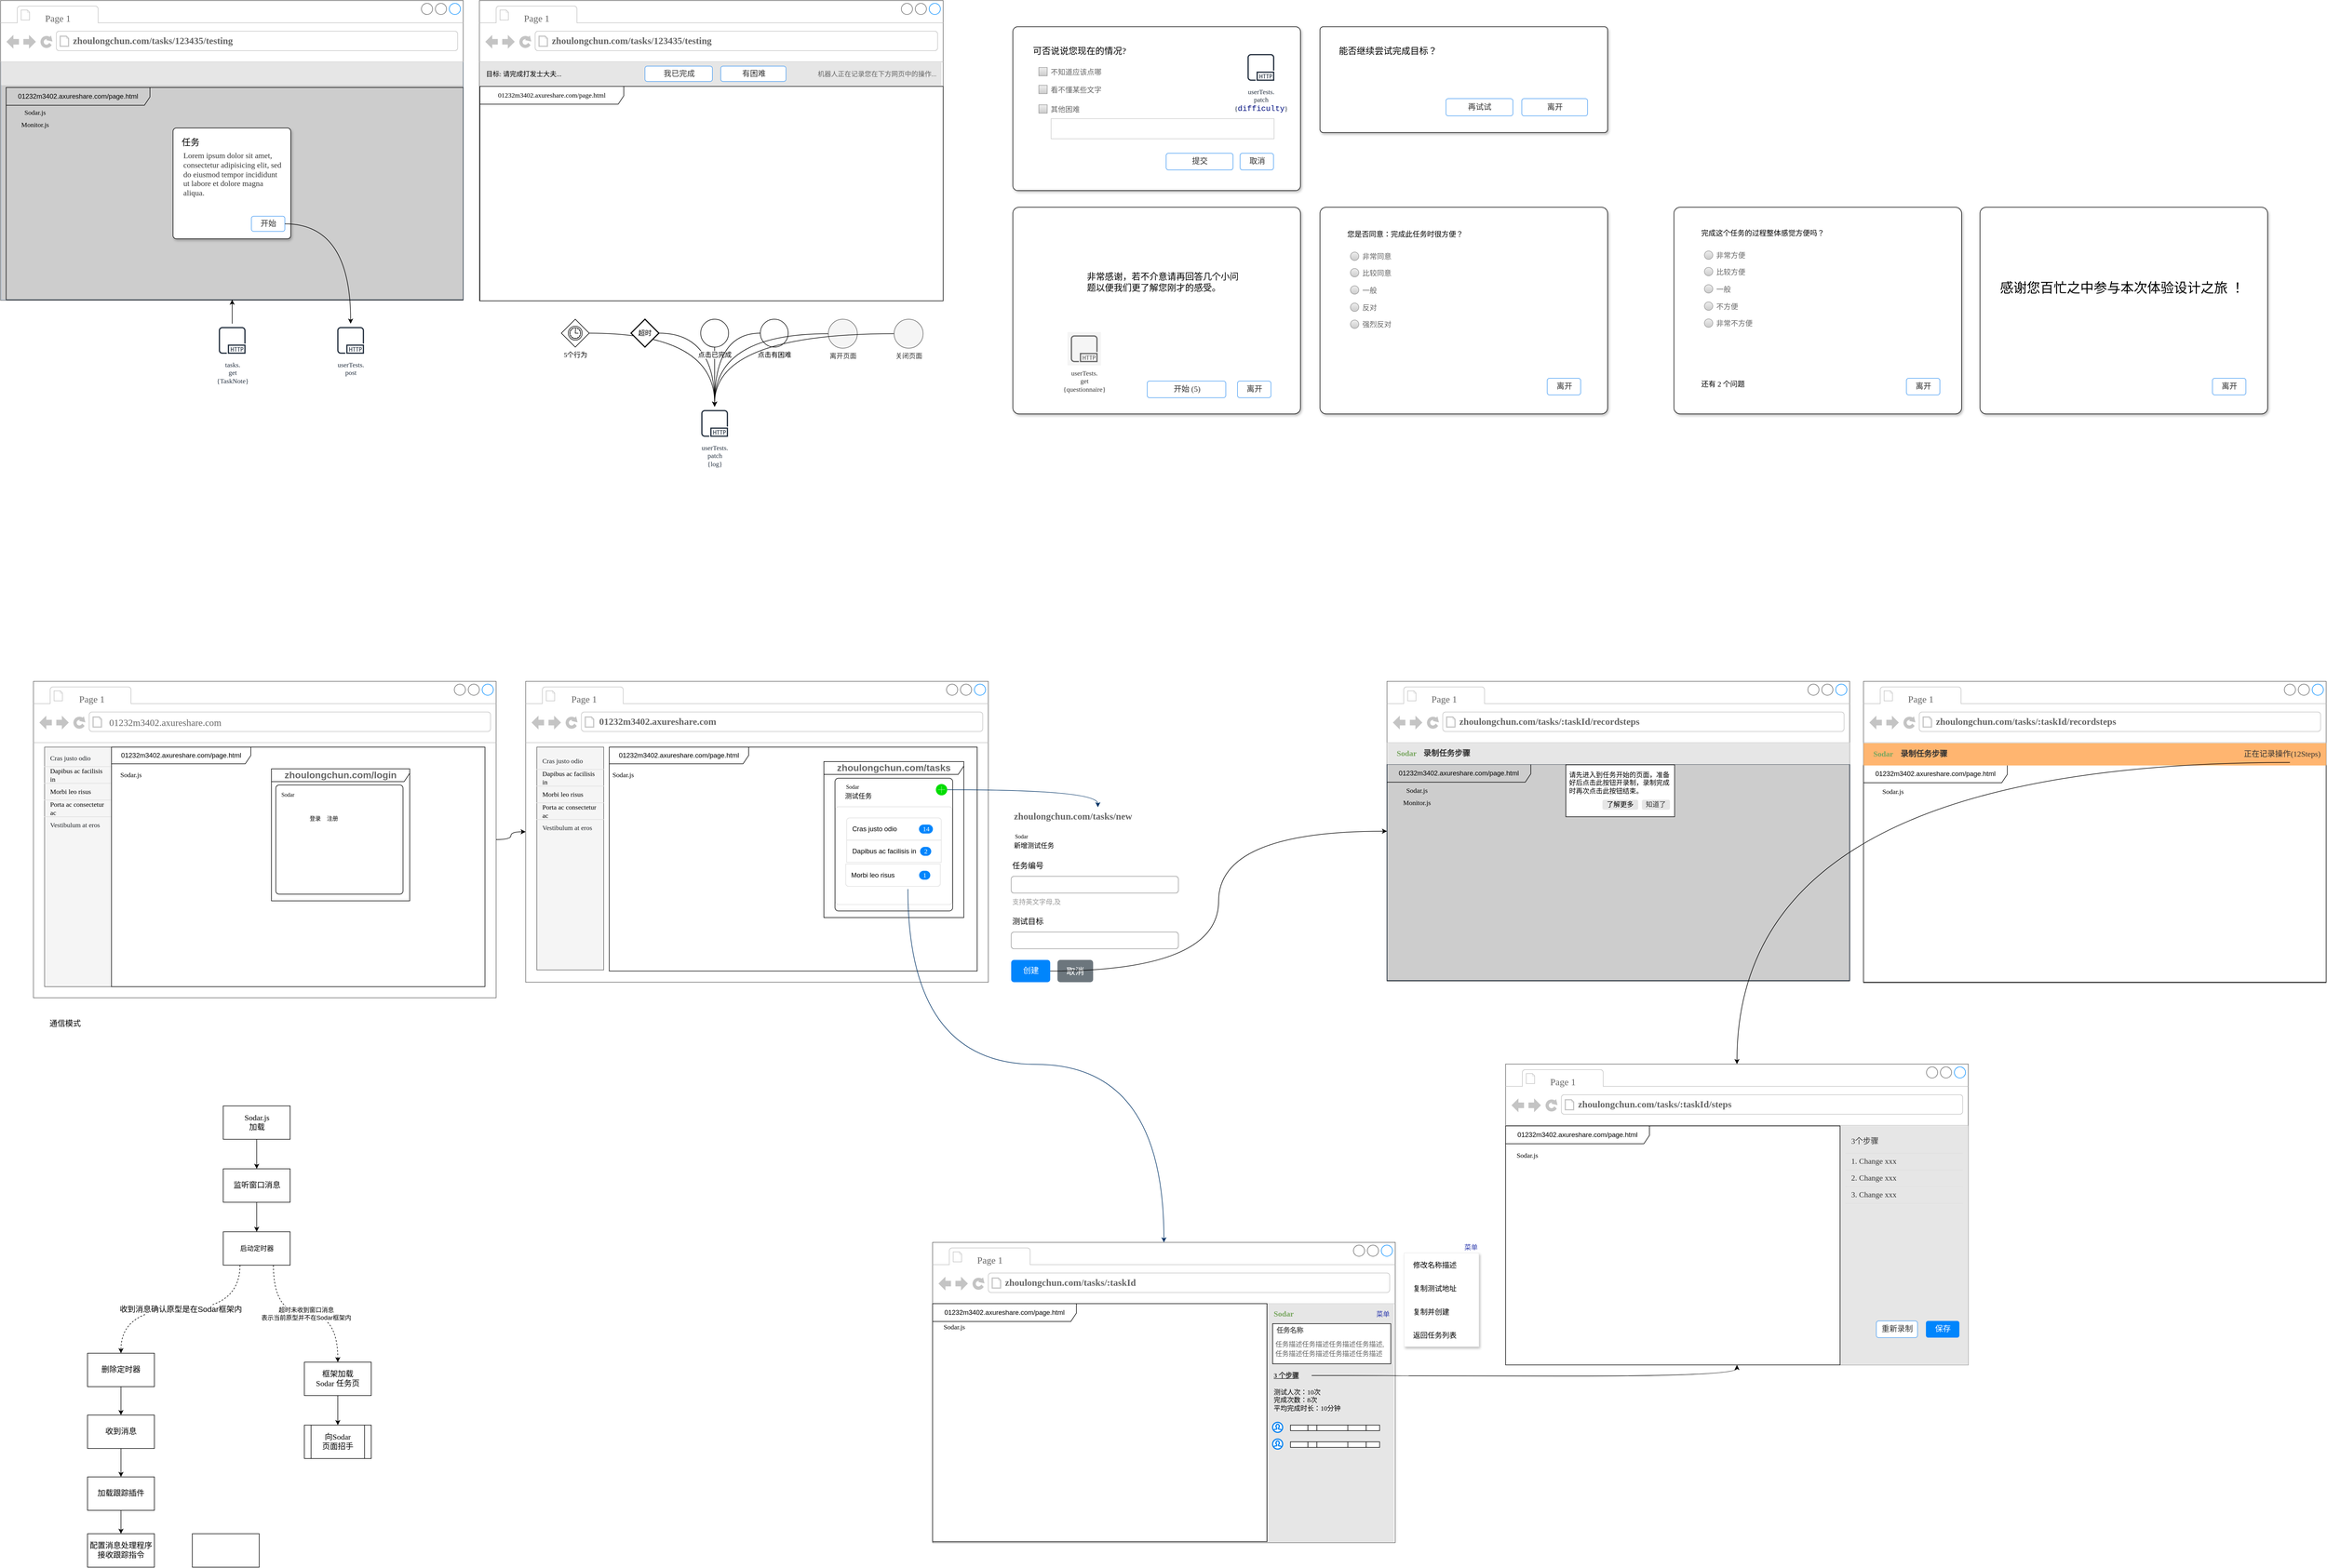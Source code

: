 <mxfile version="12.4.2" type="device" pages="9"><diagram id="rRkIPqoeCEejMfiybCYX" name="UI-后台"><mxGraphModel dx="2031" dy="1174" grid="0" gridSize="10" guides="1" tooltips="1" connect="0" arrows="0" fold="0" page="0" pageScale="1" pageWidth="1920" pageHeight="1200" background="none" math="0" shadow="0"><root><mxCell id="gpVePTBef-EZtfH_4kRC-0"/><mxCell id="gpVePTBef-EZtfH_4kRC-1" parent="gpVePTBef-EZtfH_4kRC-0"/><mxCell id="HRL0WPqYHxDpPY2hh8r1-51" value="" style="strokeWidth=1;shadow=0;dashed=0;align=center;html=1;shape=mxgraph.mockup.containers.browserWindow;rSize=0;strokeColor=#666666;strokeColor2=#008cff;strokeColor3=#c4c4c4;mainText=,;recursiveResize=0;spacing=20;container=1;" parent="gpVePTBef-EZtfH_4kRC-1" vertex="1"><mxGeometry x="1030" y="1240" width="830" height="540" as="geometry"/></mxCell><mxCell id="HRL0WPqYHxDpPY2hh8r1-52" value="Page 1" style="strokeWidth=1;shadow=0;dashed=0;align=center;html=1;shape=mxgraph.mockup.containers.anchor;fontSize=17;fontColor=#666666;align=left;fontFamily=Tahoma;" parent="HRL0WPqYHxDpPY2hh8r1-51" vertex="1"><mxGeometry x="80" y="20" width="110" height="26" as="geometry"/></mxCell><mxCell id="HRL0WPqYHxDpPY2hh8r1-53" value="01232m3402.axureshare.com" style="strokeWidth=1;shadow=0;dashed=0;align=center;html=1;shape=mxgraph.mockup.containers.anchor;rSize=0;fontSize=17;fontColor=#666666;align=left;fontStyle=1;fontFamily=Tahoma;" parent="HRL0WPqYHxDpPY2hh8r1-51" vertex="1"><mxGeometry x="130" y="60" width="250" height="26" as="geometry"/></mxCell><mxCell id="HRL0WPqYHxDpPY2hh8r1-54" value="" style="rounded=0;whiteSpace=wrap;html=1;fillColor=#f5f5f5;strokeColor=#666666;fontColor=#333333;container=1;" parent="HRL0WPqYHxDpPY2hh8r1-51" vertex="1"><mxGeometry x="20" y="118" width="120" height="400" as="geometry"/></mxCell><mxCell id="Qj9Ws7vMaTXGsu9FElRl-5" value="" style="group" parent="HRL0WPqYHxDpPY2hh8r1-54" vertex="1" connectable="0"><mxGeometry y="10" width="120" height="150" as="geometry"/></mxCell><mxCell id="Qj9Ws7vMaTXGsu9FElRl-0" value="Cras justo odio" style="html=1;strokeColor=none;fillColor=none;fontColor=#212529;perimeter=none;whiteSpace=wrap;resizeWidth=1;align=left;spacing=10;fontFamily=Tahoma;" parent="Qj9Ws7vMaTXGsu9FElRl-5" vertex="1"><mxGeometry width="120" height="30" as="geometry"/></mxCell><mxCell id="Qj9Ws7vMaTXGsu9FElRl-1" value="Dapibus ac facilisis in" style="shape=partialRectangle;whiteSpace=wrap;left=0;right=0;fillColor=none;strokeColor=#DFDFDF;html=1;shadow=0;dashed=0;perimeter=none;whiteSpace=wrap;resizeWidth=1;align=left;spacing=10;fontFamily=Tahoma;" parent="Qj9Ws7vMaTXGsu9FElRl-5" vertex="1"><mxGeometry y="30" width="120" height="30" as="geometry"/></mxCell><mxCell id="Qj9Ws7vMaTXGsu9FElRl-2" value="Morbi leo risus" style="shape=partialRectangle;whiteSpace=wrap;left=0;right=0;fillColor=none;strokeColor=#DFDFDF;html=1;shadow=0;dashed=0;perimeter=none;whiteSpace=wrap;resizeWidth=1;align=left;spacing=10;fontFamily=Tahoma;" parent="Qj9Ws7vMaTXGsu9FElRl-5" vertex="1"><mxGeometry y="60" width="120" height="30" as="geometry"/></mxCell><mxCell id="Qj9Ws7vMaTXGsu9FElRl-3" value="Porta ac consectetur ac" style="shape=partialRectangle;whiteSpace=wrap;left=0;right=0;fillColor=none;strokeColor=#DFDFDF;html=1;shadow=0;dashed=0;perimeter=none;whiteSpace=wrap;resizeWidth=1;align=left;spacing=10;fontFamily=Tahoma;" parent="Qj9Ws7vMaTXGsu9FElRl-5" vertex="1"><mxGeometry y="90" width="120" height="30" as="geometry"/></mxCell><mxCell id="Qj9Ws7vMaTXGsu9FElRl-4" value="Vestibulum at eros" style="html=1;strokeColor=none;fillColor=none;fontColor=#212529;perimeter=none;whiteSpace=wrap;resizeWidth=1;align=left;spacing=10;fontFamily=Tahoma;" parent="Qj9Ws7vMaTXGsu9FElRl-5" vertex="1"><mxGeometry y="120" width="120" height="30" as="geometry"/></mxCell><mxCell id="Qj9Ws7vMaTXGsu9FElRl-7" value="Sodar.js" style="text;html=1;strokeColor=none;fillColor=none;align=center;verticalAlign=middle;whiteSpace=wrap;rounded=0;fontFamily=Tahoma;" parent="HRL0WPqYHxDpPY2hh8r1-51" vertex="1"><mxGeometry x="150" y="158" width="50" height="20" as="geometry"/></mxCell><mxCell id="Qj9Ws7vMaTXGsu9FElRl-6" value="01232m3402.axureshare.com/page.html" style="shape=umlFrame;whiteSpace=wrap;html=1;width=250;height=30;container=1;" parent="HRL0WPqYHxDpPY2hh8r1-51" vertex="1"><mxGeometry x="150" y="118" width="660" height="402" as="geometry"/></mxCell><mxCell id="GvQFOKZS8xTI0cQP9hXV-7" value="&lt;span style=&quot;color: rgb(102 , 102 , 102) ; font-size: 17px ; font-weight: 700 ; text-align: left ; white-space: nowrap&quot;&gt;zhoulongchun.com/tasks&lt;/span&gt;" style="shape=umlFrame;whiteSpace=wrap;html=1;width=309;height=23;portConstraintRotation=0;container=1;collapsible=0;" parent="Qj9Ws7vMaTXGsu9FElRl-6" vertex="1"><mxGeometry x="385" y="26" width="251" height="280" as="geometry"/></mxCell><mxCell id="nXQC_-8kQ-2cdUkaAmaN-1" value="" style="group;labelBackgroundColor=none;fillColor=#ffffff;strokeColor=#000000;rounded=1;arcSize=3;resizable=1;allowArrows=0;recursiveResize=0;expand=1;rotatable=0;imageWidth=24;labelPadding=0;container=1;" parent="GvQFOKZS8xTI0cQP9hXV-7" vertex="1" connectable="0"><mxGeometry x="19.91" y="29.818" width="211.18" height="238.36" as="geometry"><mxRectangle x="560" y="130" width="50" height="40" as="alternateBounds"/></mxGeometry></mxCell><mxCell id="nXQC_-8kQ-2cdUkaAmaN-29" value="Sodar" style="text;html=1;strokeColor=none;fillColor=none;align=center;verticalAlign=middle;whiteSpace=wrap;rounded=0;labelBackgroundColor=none;fontSize=10;fontColor=#050505;fontFamily=Tahoma;" parent="nXQC_-8kQ-2cdUkaAmaN-1" vertex="1"><mxGeometry x="19.285" y="7.029" width="24.935" height="16.54" as="geometry"/></mxCell><mxCell id="tqLSKduFZIaiJ9fKMEmb-15" value="" style="html=1;verticalLabelPosition=bottom;labelBackgroundColor=#ffffff;verticalAlign=top;shadow=0;dashed=0;strokeWidth=2;shape=mxgraph.ios7.misc.add;fillColor=#00dd00;strokeColor=#ffffff;aspect=fixed;fontFamily=Tahoma;" parent="nXQC_-8kQ-2cdUkaAmaN-1" vertex="1"><mxGeometry x="180.99" y="10.489" width="20.38" height="20.38" as="geometry"/></mxCell><mxCell id="tqLSKduFZIaiJ9fKMEmb-94" value="测试任务" style="text;html=1;strokeColor=none;fillColor=none;align=left;verticalAlign=middle;whiteSpace=wrap;rounded=0;fontFamily=Tahoma;" parent="nXQC_-8kQ-2cdUkaAmaN-1" vertex="1"><mxGeometry x="16.075" y="23.574" width="95.999" height="16.54" as="geometry"/></mxCell><mxCell id="tqLSKduFZIaiJ9fKMEmb-86" value="" style="html=1;shadow=0;dashed=0;shape=mxgraph.bootstrap.rrect;rSize=5;strokeColor=#DFDFDF;html=1;whiteSpace=wrap;fillColor=#FFFFFF;fontColor=#000000;" parent="nXQC_-8kQ-2cdUkaAmaN-1" vertex="1"><mxGeometry x="1" y="51.277" width="209" height="175.537" as="geometry"/></mxCell><mxCell id="tqLSKduFZIaiJ9fKMEmb-87" value="Cras justo odio" style="strokeColor=inherit;fillColor=inherit;gradientColor=inherit;fontColor=inherit;html=1;shadow=0;dashed=0;shape=mxgraph.bootstrap.topButton;rSize=5;perimeter=none;whiteSpace=wrap;resizeWidth=1;align=left;spacing=10;" parent="tqLSKduFZIaiJ9fKMEmb-86" vertex="1"><mxGeometry width="169.673" height="40" relative="1" as="geometry"><mxPoint x="20" y="20" as="offset"/></mxGeometry></mxCell><mxCell id="tqLSKduFZIaiJ9fKMEmb-88" value="14" style="strokeColor=inherit;fillColor=inherit;gradientColor=inherit;fontColor=inherit;html=1;shadow=0;dashed=0;shape=mxgraph.bootstrap.rrect;rSize=8;fillColor=#0085FC;strokeColor=none;fontColor=#ffffff;whiteSpace=wrap;fontFamily=Tahoma;" parent="tqLSKduFZIaiJ9fKMEmb-87" vertex="1"><mxGeometry x="1" y="0.5" width="25" height="16" relative="1" as="geometry"><mxPoint x="-40" y="-8" as="offset"/></mxGeometry></mxCell><mxCell id="tqLSKduFZIaiJ9fKMEmb-89" value="Dapibus ac facilisis in" style="strokeColor=inherit;fillColor=inherit;gradientColor=inherit;fontColor=inherit;html=1;shadow=0;dashed=0;perimeter=none;whiteSpace=wrap;resizeWidth=1;align=left;spacing=10;" parent="tqLSKduFZIaiJ9fKMEmb-86" vertex="1"><mxGeometry width="169.673" height="40" relative="1" as="geometry"><mxPoint x="20" y="60" as="offset"/></mxGeometry></mxCell><mxCell id="tqLSKduFZIaiJ9fKMEmb-90" value="2" style="strokeColor=inherit;fillColor=inherit;gradientColor=inherit;fontColor=inherit;html=1;shadow=0;dashed=0;shape=mxgraph.bootstrap.rrect;rSize=8;fillColor=#0085FC;strokeColor=none;fontColor=#ffffff;whiteSpace=wrap;fontFamily=Tahoma;" parent="tqLSKduFZIaiJ9fKMEmb-89" vertex="1"><mxGeometry x="1" y="0.5" width="20" height="16" relative="1" as="geometry"><mxPoint x="-38" y="-8" as="offset"/></mxGeometry></mxCell><mxCell id="tqLSKduFZIaiJ9fKMEmb-91" value="Morbi leo risus" style="strokeColor=inherit;fillColor=inherit;gradientColor=inherit;fontColor=inherit;html=1;shadow=0;dashed=0;shape=mxgraph.bootstrap.bottomButton;rSize=5;perimeter=none;whiteSpace=wrap;resizeWidth=1;resizeHeight=0;align=left;spacing=10;" parent="tqLSKduFZIaiJ9fKMEmb-86" vertex="1"><mxGeometry y="1" width="169.673" height="40" relative="1" as="geometry"><mxPoint x="18.28" y="-72.63" as="offset"/></mxGeometry></mxCell><mxCell id="tqLSKduFZIaiJ9fKMEmb-92" value="1" style="strokeColor=inherit;fillColor=inherit;gradientColor=inherit;fontColor=inherit;html=1;shadow=0;dashed=0;shape=mxgraph.bootstrap.rrect;rSize=8;fillColor=#0085FC;strokeColor=none;fontColor=#ffffff;whiteSpace=wrap;fontFamily=Tahoma;" parent="tqLSKduFZIaiJ9fKMEmb-91" vertex="1"><mxGeometry x="1" y="0.5" width="20" height="16" relative="1" as="geometry"><mxPoint x="-38" y="-8" as="offset"/></mxGeometry></mxCell><mxCell id="nXQC_-8kQ-2cdUkaAmaN-39" value="" style="strokeWidth=1;shadow=0;dashed=0;align=center;html=1;shape=mxgraph.mockup.containers.browserWindow;rSize=0;strokeColor=#666666;strokeColor2=#008cff;strokeColor3=#c4c4c4;mainText=,;recursiveResize=0;spacing=20;" parent="gpVePTBef-EZtfH_4kRC-1" vertex="1"><mxGeometry x="147" y="1240" width="830" height="568" as="geometry"/></mxCell><mxCell id="nXQC_-8kQ-2cdUkaAmaN-40" value="Page 1" style="strokeWidth=1;shadow=0;dashed=0;align=center;html=1;shape=mxgraph.mockup.containers.anchor;fontSize=17;fontColor=#666666;align=left;fontFamily=Tahoma;" parent="nXQC_-8kQ-2cdUkaAmaN-39" vertex="1"><mxGeometry x="80" y="20" width="110" height="26" as="geometry"/></mxCell><mxCell id="nXQC_-8kQ-2cdUkaAmaN-41" value="01232m3402.axureshare.com" style="strokeWidth=1;shadow=0;dashed=0;align=center;html=1;shape=mxgraph.mockup.containers.anchor;rSize=0;fontSize=17;fontColor=#666666;align=left;fontFamily=Tahoma;" parent="nXQC_-8kQ-2cdUkaAmaN-39" vertex="1"><mxGeometry x="134" y="62" width="250" height="26" as="geometry"/></mxCell><mxCell id="nXQC_-8kQ-2cdUkaAmaN-42" value="" style="rounded=0;whiteSpace=wrap;html=1;fillColor=#f5f5f5;strokeColor=#666666;fontColor=#333333;fontFamily=Tahoma;" parent="nXQC_-8kQ-2cdUkaAmaN-39" vertex="1"><mxGeometry x="20" y="118" width="120" height="430" as="geometry"/></mxCell><mxCell id="nXQC_-8kQ-2cdUkaAmaN-43" value="" style="group" parent="nXQC_-8kQ-2cdUkaAmaN-39" vertex="1" connectable="0"><mxGeometry x="20" y="123" width="120" height="150" as="geometry"/></mxCell><mxCell id="nXQC_-8kQ-2cdUkaAmaN-44" value="Cras justo odio" style="html=1;strokeColor=none;fillColor=none;fontColor=#212529;perimeter=none;whiteSpace=wrap;resizeWidth=1;align=left;spacing=10;fontFamily=Tahoma;" parent="nXQC_-8kQ-2cdUkaAmaN-43" vertex="1"><mxGeometry width="120" height="30" as="geometry"/></mxCell><mxCell id="nXQC_-8kQ-2cdUkaAmaN-45" value="Dapibus ac facilisis in" style="shape=partialRectangle;whiteSpace=wrap;left=0;right=0;fillColor=none;strokeColor=#DFDFDF;html=1;shadow=0;dashed=0;perimeter=none;whiteSpace=wrap;resizeWidth=1;align=left;spacing=10;fontFamily=Tahoma;" parent="nXQC_-8kQ-2cdUkaAmaN-43" vertex="1"><mxGeometry y="30" width="120" height="30" as="geometry"/></mxCell><mxCell id="nXQC_-8kQ-2cdUkaAmaN-46" value="Morbi leo risus" style="shape=partialRectangle;whiteSpace=wrap;left=0;right=0;fillColor=none;strokeColor=#DFDFDF;html=1;shadow=0;dashed=0;perimeter=none;whiteSpace=wrap;resizeWidth=1;align=left;spacing=10;fontFamily=Tahoma;" parent="nXQC_-8kQ-2cdUkaAmaN-43" vertex="1"><mxGeometry y="60" width="120" height="30" as="geometry"/></mxCell><mxCell id="nXQC_-8kQ-2cdUkaAmaN-47" value="Porta ac consectetur ac" style="shape=partialRectangle;whiteSpace=wrap;left=0;right=0;fillColor=none;strokeColor=#DFDFDF;html=1;shadow=0;dashed=0;perimeter=none;whiteSpace=wrap;resizeWidth=1;align=left;spacing=10;fontFamily=Tahoma;" parent="nXQC_-8kQ-2cdUkaAmaN-43" vertex="1"><mxGeometry y="90" width="120" height="30" as="geometry"/></mxCell><mxCell id="nXQC_-8kQ-2cdUkaAmaN-48" value="Vestibulum at eros" style="html=1;strokeColor=none;fillColor=none;fontColor=#212529;perimeter=none;whiteSpace=wrap;resizeWidth=1;align=left;spacing=10;fontFamily=Tahoma;" parent="nXQC_-8kQ-2cdUkaAmaN-43" vertex="1"><mxGeometry y="120" width="120" height="30" as="geometry"/></mxCell><mxCell id="nXQC_-8kQ-2cdUkaAmaN-49" value="01232m3402.axureshare.com/page.html" style="shape=umlFrame;whiteSpace=wrap;html=1;width=250;height=30;container=1;" parent="nXQC_-8kQ-2cdUkaAmaN-39" vertex="1"><mxGeometry x="140" y="118" width="670" height="430" as="geometry"/></mxCell><mxCell id="GvQFOKZS8xTI0cQP9hXV-2" value="&lt;span style=&quot;color: rgb(102 , 102 , 102) ; font-size: 17px ; font-weight: 700 ; text-align: left ; white-space: nowrap&quot;&gt;zhoulongchun.com/login&lt;/span&gt;" style="shape=umlFrame;whiteSpace=wrap;html=1;width=309;height=23;portConstraintRotation=0;container=1;" parent="nXQC_-8kQ-2cdUkaAmaN-49" vertex="1"><mxGeometry x="287" y="39" width="248" height="237" as="geometry"/></mxCell><mxCell id="GvQFOKZS8xTI0cQP9hXV-3" value="" style="group;labelBackgroundColor=none;fillColor=#ffffff;strokeColor=#000000;rounded=1;arcSize=3;resizable=1;allowArrows=0;recursiveResize=0;expand=1;rotatable=0;imageWidth=24;labelPadding=0;container=1;" parent="GvQFOKZS8xTI0cQP9hXV-2" vertex="1" connectable="0"><mxGeometry x="7.82" y="29" width="228.18" height="196" as="geometry"/></mxCell><mxCell id="GvQFOKZS8xTI0cQP9hXV-4" value="Sodar" style="text;html=1;strokeColor=none;fillColor=none;align=center;verticalAlign=middle;whiteSpace=wrap;rounded=0;labelBackgroundColor=none;fontSize=10;fontColor=#050505;fontFamily=Tahoma;" parent="GvQFOKZS8xTI0cQP9hXV-3" vertex="1"><mxGeometry x="6.259" y="7" width="31.293" height="20" as="geometry"/></mxCell><mxCell id="GvQFOKZS8xTI0cQP9hXV-5" value="登录" style="text;html=1;strokeColor=none;fillColor=none;align=center;verticalAlign=middle;whiteSpace=wrap;rounded=0;labelBackgroundColor=none;fontSize=10;fontColor=#050505;fontFamily=Tahoma;" parent="GvQFOKZS8xTI0cQP9hXV-3" vertex="1"><mxGeometry x="54.763" y="50" width="31.293" height="20" as="geometry"/></mxCell><mxCell id="GvQFOKZS8xTI0cQP9hXV-6" value="注册" style="text;html=1;strokeColor=none;fillColor=none;align=center;verticalAlign=middle;whiteSpace=wrap;rounded=0;labelBackgroundColor=none;fontSize=10;fontColor=#050505;fontFamily=Tahoma;" parent="GvQFOKZS8xTI0cQP9hXV-3" vertex="1"><mxGeometry x="86.057" y="50" width="31.293" height="20" as="geometry"/></mxCell><mxCell id="nXQC_-8kQ-2cdUkaAmaN-50" value="Sodar.js" style="text;html=1;strokeColor=none;fillColor=none;align=center;verticalAlign=middle;whiteSpace=wrap;rounded=0;fontFamily=Tahoma;" parent="nXQC_-8kQ-2cdUkaAmaN-39" vertex="1"><mxGeometry x="150" y="158" width="50" height="20" as="geometry"/></mxCell><mxCell id="vJvpZLFX9yFgEZenTRrp-24" value="" style="strokeWidth=1;shadow=0;dashed=0;align=center;html=1;shape=mxgraph.mockup.containers.browserWindow;rSize=0;strokeColor=#666666;strokeColor2=#008cff;strokeColor3=#c4c4c4;mainText=,;recursiveResize=0;spacing=20;container=1;" parent="gpVePTBef-EZtfH_4kRC-1" vertex="1"><mxGeometry x="1760" y="2247" width="830" height="539" as="geometry"/></mxCell><mxCell id="vJvpZLFX9yFgEZenTRrp-25" value="Page 1" style="strokeWidth=1;shadow=0;dashed=0;align=center;html=1;shape=mxgraph.mockup.containers.anchor;fontSize=17;fontColor=#666666;align=left;fontFamily=Tahoma;" parent="vJvpZLFX9yFgEZenTRrp-24" vertex="1"><mxGeometry x="78" y="20" width="110" height="26" as="geometry"/></mxCell><mxCell id="vJvpZLFX9yFgEZenTRrp-26" value="zhoulongchun.com/tasks/:taskId" style="strokeWidth=1;shadow=0;dashed=0;align=center;html=1;shape=mxgraph.mockup.containers.anchor;rSize=0;fontSize=17;fontColor=#666666;align=left;fontStyle=1;fontFamily=Tahoma;" parent="vJvpZLFX9yFgEZenTRrp-24" vertex="1"><mxGeometry x="128" y="60" width="666" height="26" as="geometry"/></mxCell><mxCell id="vJvpZLFX9yFgEZenTRrp-36" value="" style="group;labelBackgroundColor=none;fillColor=#E6E6E6;strokeColor=none;rounded=0;arcSize=3;resizable=1;allowArrows=0;recursiveResize=0;expand=1;rotatable=0;imageWidth=24;labelPadding=0;container=1;shadow=0;" parent="vJvpZLFX9yFgEZenTRrp-24" vertex="1" connectable="0"><mxGeometry x="598" y="110" width="230" height="428" as="geometry"><mxRectangle x="2" y="110" width="50" height="40" as="alternateBounds"/></mxGeometry></mxCell><mxCell id="vJvpZLFX9yFgEZenTRrp-37" value="测试人次：10次&#10;完成次数：8次&#10;平均完成时长：10分钟&#10;" style="text;strokeColor=none;fillColor=none;verticalAlign=middle;overflow=hidden;align=left;whiteSpace=wrap;horizontal=1;fontSize=12;fontFamily=Tahoma;" parent="vJvpZLFX9yFgEZenTRrp-36" vertex="1"><mxGeometry x="12" y="149" width="220" height="61" as="geometry"/></mxCell><mxCell id="3yLuz65aWzjh2ku9PZyM-22" value="Sodar" style="text;strokeColor=none;fillColor=none;align=left;verticalAlign=middle;rounded=0;labelBackgroundColor=none;fontSize=14;fontStyle=1;fontFamily=Tahoma;fontColor=#78A65F;html=1;" parent="vJvpZLFX9yFgEZenTRrp-36" vertex="1"><mxGeometry x="12" y="10" width="47" height="17" as="geometry"/></mxCell><mxCell id="fXSpyxF-aJa6YbKyNerz-21" value="3 个步骤" style="text;html=1;strokeColor=none;fillColor=none;align=left;verticalAlign=middle;rounded=0;fontSize=12;fontColor=#333;fontStyle=5;fontFamily=Tahoma;" parent="vJvpZLFX9yFgEZenTRrp-36" vertex="1"><mxGeometry x="12" y="119" width="70" height="20" as="geometry"/></mxCell><mxCell id="iXw3fOtooub-BMSOfyjS-5" value="" style="group;align=left;fontSize=12;" parent="vJvpZLFX9yFgEZenTRrp-36" vertex="1" connectable="0"><mxGeometry x="12" y="213" width="192" height="18" as="geometry"/></mxCell><mxCell id="iXw3fOtooub-BMSOfyjS-4" value="" style="html=1;verticalLabelPosition=bottom;align=left;labelBackgroundColor=#ffffff;verticalAlign=top;strokeWidth=2;strokeColor=#0080F0;shadow=0;dashed=0;shape=mxgraph.ios7.icons.user;fontSize=12;fontFamily=Tahoma;" parent="iXw3fOtooub-BMSOfyjS-5" vertex="1"><mxGeometry width="18" height="18" as="geometry"/></mxCell><mxCell id="vJvpZLFX9yFgEZenTRrp-39" value="" style="group;align=left;fontSize=12;" parent="iXw3fOtooub-BMSOfyjS-5" vertex="1" connectable="0"><mxGeometry x="32" y="5" width="160" height="10" as="geometry"/></mxCell><mxCell id="vJvpZLFX9yFgEZenTRrp-40" value="" style="rounded=0;whiteSpace=wrap;html=1;fontSize=12;fontColor=#CCCCCC;align=left;fontFamily=Tahoma;" parent="vJvpZLFX9yFgEZenTRrp-39" vertex="1"><mxGeometry width="160" height="10" as="geometry"/></mxCell><mxCell id="vJvpZLFX9yFgEZenTRrp-41" value="" style="rounded=0;whiteSpace=wrap;html=1;fontSize=12;fontColor=#CCCCCC;align=left;fontFamily=Tahoma;" parent="vJvpZLFX9yFgEZenTRrp-39" vertex="1"><mxGeometry width="31.357" height="10" as="geometry"/></mxCell><mxCell id="vJvpZLFX9yFgEZenTRrp-42" value="" style="rounded=0;whiteSpace=wrap;html=1;fontSize=12;fontColor=#CCCCCC;align=left;fontFamily=Tahoma;" parent="vJvpZLFX9yFgEZenTRrp-39" vertex="1"><mxGeometry x="31.357" width="16.08" height="10" as="geometry"/></mxCell><mxCell id="vJvpZLFX9yFgEZenTRrp-43" value="" style="rounded=0;whiteSpace=wrap;html=1;fontSize=12;fontColor=#CCCCCC;align=left;fontFamily=Tahoma;" parent="vJvpZLFX9yFgEZenTRrp-39" vertex="1"><mxGeometry x="47.437" width="57.085" height="10" as="geometry"/></mxCell><mxCell id="vJvpZLFX9yFgEZenTRrp-44" value="" style="rounded=0;whiteSpace=wrap;html=1;fontSize=12;fontColor=#CCCCCC;align=left;fontFamily=Tahoma;" parent="vJvpZLFX9yFgEZenTRrp-39" vertex="1"><mxGeometry x="102.915" width="32.965" height="10" as="geometry"/></mxCell><mxCell id="vJvpZLFX9yFgEZenTRrp-45" value="" style="rounded=0;whiteSpace=wrap;html=1;fontSize=12;fontColor=#CCCCCC;align=left;fontFamily=Tahoma;" parent="vJvpZLFX9yFgEZenTRrp-39" vertex="1"><mxGeometry x="135.879" width="24.121" height="10" as="geometry"/></mxCell><mxCell id="iXw3fOtooub-BMSOfyjS-15" value="" style="group;verticalAlign=bottom;align=left;fontSize=12;" parent="vJvpZLFX9yFgEZenTRrp-36" vertex="1" connectable="0"><mxGeometry x="12" y="243" width="192" height="18" as="geometry"/></mxCell><mxCell id="iXw3fOtooub-BMSOfyjS-16" value="" style="html=1;verticalLabelPosition=bottom;align=left;labelBackgroundColor=#ffffff;verticalAlign=bottom;strokeWidth=2;strokeColor=#0080F0;shadow=0;dashed=0;shape=mxgraph.ios7.icons.user;fontSize=12;fontFamily=Tahoma;" parent="iXw3fOtooub-BMSOfyjS-15" vertex="1"><mxGeometry width="18" height="18" as="geometry"/></mxCell><mxCell id="iXw3fOtooub-BMSOfyjS-17" value="" style="group;verticalAlign=bottom;align=left;fontSize=12;" parent="iXw3fOtooub-BMSOfyjS-15" vertex="1" connectable="0"><mxGeometry x="32" y="5" width="160" height="10" as="geometry"/></mxCell><mxCell id="iXw3fOtooub-BMSOfyjS-18" value="" style="rounded=0;whiteSpace=wrap;html=1;fontSize=12;fontColor=#CCCCCC;align=left;verticalAlign=bottom;fontFamily=Tahoma;" parent="iXw3fOtooub-BMSOfyjS-17" vertex="1"><mxGeometry width="160" height="10" as="geometry"/></mxCell><mxCell id="iXw3fOtooub-BMSOfyjS-19" value="" style="rounded=0;whiteSpace=wrap;html=1;fontSize=12;fontColor=#CCCCCC;align=left;verticalAlign=bottom;fontFamily=Tahoma;" parent="iXw3fOtooub-BMSOfyjS-17" vertex="1"><mxGeometry width="31.357" height="10" as="geometry"/></mxCell><mxCell id="iXw3fOtooub-BMSOfyjS-20" value="" style="rounded=0;whiteSpace=wrap;html=1;fontSize=12;fontColor=#CCCCCC;align=left;verticalAlign=bottom;fontFamily=Tahoma;" parent="iXw3fOtooub-BMSOfyjS-17" vertex="1"><mxGeometry x="31.357" width="16.08" height="10" as="geometry"/></mxCell><mxCell id="iXw3fOtooub-BMSOfyjS-21" value="" style="rounded=0;whiteSpace=wrap;html=1;fontSize=12;fontColor=#CCCCCC;align=left;verticalAlign=bottom;fontFamily=Tahoma;" parent="iXw3fOtooub-BMSOfyjS-17" vertex="1"><mxGeometry x="47.437" width="57.085" height="10" as="geometry"/></mxCell><mxCell id="iXw3fOtooub-BMSOfyjS-22" value="" style="rounded=0;whiteSpace=wrap;html=1;fontSize=12;fontColor=#CCCCCC;align=left;verticalAlign=bottom;fontFamily=Tahoma;" parent="iXw3fOtooub-BMSOfyjS-17" vertex="1"><mxGeometry x="102.915" width="32.965" height="10" as="geometry"/></mxCell><mxCell id="iXw3fOtooub-BMSOfyjS-23" value="" style="rounded=0;whiteSpace=wrap;html=1;fontSize=12;fontColor=#CCCCCC;align=left;verticalAlign=bottom;fontFamily=Tahoma;" parent="iXw3fOtooub-BMSOfyjS-17" vertex="1"><mxGeometry x="135.879" width="24.121" height="10" as="geometry"/></mxCell><mxCell id="yh_gDhUwd2kBdVxNMeiM-74" value="" style="group;fontSize=12;" parent="vJvpZLFX9yFgEZenTRrp-36" vertex="1" connectable="0"><mxGeometry x="12" y="36" width="212" height="72" as="geometry"/></mxCell><mxCell id="yh_gDhUwd2kBdVxNMeiM-67" value="" style="rounded=0;whiteSpace=wrap;html=1;labelBackgroundColor=none;fillColor=#FFFFFF;fontSize=12;fontColor=none;noLabel=1;align=left;fontFamily=Tahoma;" parent="yh_gDhUwd2kBdVxNMeiM-74" vertex="1"><mxGeometry width="212" height="72" as="geometry"/></mxCell><mxCell id="vJvpZLFX9yFgEZenTRrp-38" value="任务描述任务描述任务描述任务描述,任务描述任务描述任务描述任务描述&lt;sup&gt;&lt;br&gt;&lt;/sup&gt;" style="text;html=1;strokeColor=none;fillColor=none;spacing=0;spacingTop=0;whiteSpace=wrap;overflow=hidden;rounded=0;align=left;spacingLeft=0;spacingRight=0;verticalAlign=top;fontSize=12;fontColor=#616161;fontFamily=Tahoma;" parent="yh_gDhUwd2kBdVxNMeiM-74" vertex="1"><mxGeometry x="5" y="24.585" width="202" height="39.512" as="geometry"/></mxCell><mxCell id="3yLuz65aWzjh2ku9PZyM-28" value="任务名称" style="text;html=1;strokeColor=none;fillColor=none;align=left;verticalAlign=middle;rounded=0;fontSize=12;fontColor=#616161;fontStyle=1;fontFamily=Tahoma;" parent="yh_gDhUwd2kBdVxNMeiM-74" vertex="1"><mxGeometry x="5" y="3.512" width="70" height="17.561" as="geometry"/></mxCell><mxCell id="yh_gDhUwd2kBdVxNMeiM-80" value="菜单" style="text;html=1;strokeColor=none;fillColor=none;align=right;verticalAlign=middle;whiteSpace=wrap;rounded=0;labelBackgroundColor=none;fontSize=12;fontColor=#3340B0;fontFamily=Tahoma;" parent="vJvpZLFX9yFgEZenTRrp-36" vertex="1"><mxGeometry x="184" y="9" width="40" height="20" as="geometry"/></mxCell><mxCell id="vJvpZLFX9yFgEZenTRrp-34" value="01232m3402.axureshare.com/page.html" style="shape=umlFrame;whiteSpace=wrap;html=1;width=258;height=32;container=1;" parent="vJvpZLFX9yFgEZenTRrp-24" vertex="1"><mxGeometry y="110" width="600" height="427" as="geometry"/></mxCell><mxCell id="vJvpZLFX9yFgEZenTRrp-35" value="Sodar.js" style="text;html=1;strokeColor=none;fillColor=none;align=center;verticalAlign=middle;whiteSpace=wrap;rounded=0;fontFamily=Tahoma;" parent="vJvpZLFX9yFgEZenTRrp-34" vertex="1"><mxGeometry x="11.888" y="33.607" width="53.571" height="17.016" as="geometry"/></mxCell><mxCell id="iXw3fOtooub-BMSOfyjS-0" style="edgeStyle=orthogonalEdgeStyle;rounded=1;orthogonalLoop=1;jettySize=auto;html=1;strokeColor=#003366;exitX=0.657;exitY=1.121;exitDx=0;exitDy=0;exitPerimeter=0;elbow=vertical;curved=1;" parent="gpVePTBef-EZtfH_4kRC-1" source="tqLSKduFZIaiJ9fKMEmb-91" target="vJvpZLFX9yFgEZenTRrp-24" edge="1"><mxGeometry relative="1" as="geometry"><mxPoint x="2432" y="2630" as="targetPoint"/></mxGeometry></mxCell><mxCell id="ZgIaglhBjvL-7aTpqFwy-9" value="" style="strokeWidth=1;shadow=0;dashed=0;align=center;html=1;shape=mxgraph.mockup.containers.browserWindow;rSize=0;strokeColor=#666666;strokeColor2=#008cff;strokeColor3=#c4c4c4;mainText=,;recursiveResize=0;spacing=20;container=1;" parent="gpVePTBef-EZtfH_4kRC-1" vertex="1"><mxGeometry x="2575.19" y="1240" width="830" height="538" as="geometry"/></mxCell><mxCell id="ZgIaglhBjvL-7aTpqFwy-10" value="Page 1" style="strokeWidth=1;shadow=0;dashed=0;align=center;html=1;shape=mxgraph.mockup.containers.anchor;fontSize=17;fontColor=#666666;align=left;fontFamily=Tahoma;" parent="ZgIaglhBjvL-7aTpqFwy-9" vertex="1"><mxGeometry x="78" y="20" width="110" height="26" as="geometry"/></mxCell><mxCell id="ZgIaglhBjvL-7aTpqFwy-11" value="zhoulongchun.com/tasks/:taskId/recordsteps" style="strokeWidth=1;shadow=0;dashed=0;align=center;html=1;shape=mxgraph.mockup.containers.anchor;rSize=0;fontSize=17;fontColor=#666666;align=left;fontStyle=1;fontFamily=Tahoma;" parent="ZgIaglhBjvL-7aTpqFwy-9" vertex="1"><mxGeometry x="128" y="60" width="367" height="26" as="geometry"/></mxCell><mxCell id="MrhVbvjgT7-gLhNB6yj4-0" value="01232m3402.axureshare.com/page.html" style="shape=umlFrame;whiteSpace=wrap;html=1;width=258;height=32;container=1;" parent="ZgIaglhBjvL-7aTpqFwy-9" vertex="1"><mxGeometry y="149" width="830" height="388" as="geometry"/></mxCell><mxCell id="MrhVbvjgT7-gLhNB6yj4-1" value="Sodar.js" style="text;html=1;strokeColor=none;fillColor=none;align=center;verticalAlign=middle;whiteSpace=wrap;rounded=0;fontFamily=Tahoma;" parent="MrhVbvjgT7-gLhNB6yj4-0" vertex="1"><mxGeometry x="16.445" y="37.279" width="74.107" height="18.876" as="geometry"/></mxCell><mxCell id="MrhVbvjgT7-gLhNB6yj4-64" value="" style="rounded=0;whiteSpace=wrap;html=1;shadow=0;labelBackgroundColor=none;strokeColor=#499DF2;fontFamily=Tahoma;fontSize=14;fontColor=#499DF2;align=left;fillColor=#050505;opacity=20;" parent="MrhVbvjgT7-gLhNB6yj4-0" vertex="1"><mxGeometry x="0.001" y="-0.004" width="830.0" height="388" as="geometry"/></mxCell><mxCell id="0" value="Monitor.js" style="text;html=1;strokeColor=none;fillColor=none;align=center;verticalAlign=middle;whiteSpace=wrap;rounded=0;fontFamily=Tahoma;" parent="MrhVbvjgT7-gLhNB6yj4-0" vertex="1"><mxGeometry x="16.445" y="59.773" width="74.107" height="18.876" as="geometry"/></mxCell><mxCell id="erragPwpMn28tAUQXhYT-22" value="请先进入到任务开始的页面，准备好后点击此按钮开录制，录制完成时再次点击此按钮结束。" style="rounded=0;whiteSpace=wrap;html=1;align=left;spacingLeft=4;spacingTop=4;spacingBottom=4;spacingRight=4;verticalAlign=top;fontFamily=Tahoma;" parent="MrhVbvjgT7-gLhNB6yj4-0" vertex="1"><mxGeometry x="320.81" y="0.77" width="195.19" height="93.23" as="geometry"/></mxCell><mxCell id="erragPwpMn28tAUQXhYT-25" value="知道了" style="rounded=1;html=1;shadow=0;dashed=0;whiteSpace=wrap;fontSize=12;fillColor=#E6E6E6;align=center;strokeColor=#E6E6E6;fontColor=#333333;fontFamily=Tahoma;" parent="MrhVbvjgT7-gLhNB6yj4-0" vertex="1"><mxGeometry x="457.81" y="64" width="49.31" height="16.88" as="geometry"/></mxCell><mxCell id="erragPwpMn28tAUQXhYT-26" value="&lt;span style=&quot;color: rgb(0 , 0 , 0) ; text-align: left&quot;&gt;了解更多&lt;/span&gt;" style="rounded=1;html=1;shadow=0;dashed=0;whiteSpace=wrap;fontSize=12;fillColor=#E6E6E6;align=center;strokeColor=#E6E6E6;fontColor=#333333;fontFamily=Tahoma;" parent="MrhVbvjgT7-gLhNB6yj4-0" vertex="1"><mxGeometry x="387" y="64" width="63.12" height="16.88" as="geometry"/></mxCell><mxCell id="3yLuz65aWzjh2ku9PZyM-13" value="" style="group" parent="ZgIaglhBjvL-7aTpqFwy-9" vertex="1" connectable="0"><mxGeometry y="110" width="830" height="39" as="geometry"/></mxCell><mxCell id="3yLuz65aWzjh2ku9PZyM-2" value="" style="group;labelBackgroundColor=none;rounded=0;arcSize=3;resizable=1;allowArrows=0;recursiveResize=0;expand=1;rotatable=0;imageWidth=24;labelPadding=0;container=0;shadow=0;fillColor=#E6E6E6;fontFamily=Tahoma;" parent="3yLuz65aWzjh2ku9PZyM-13" vertex="1" connectable="0"><mxGeometry width="830" height="39" as="geometry"><mxRectangle x="560" y="130" width="50" height="40" as="alternateBounds"/></mxGeometry></mxCell><mxCell id="3yLuz65aWzjh2ku9PZyM-5" value="Sodar" style="text;strokeColor=none;fillColor=none;align=center;verticalAlign=middle;rounded=0;labelBackgroundColor=none;fontSize=14;fontStyle=1;fontFamily=Tahoma;fontColor=#78A65F;html=1;" parent="3yLuz65aWzjh2ku9PZyM-13" vertex="1"><mxGeometry x="8" y="9" width="54" height="21" as="geometry"/></mxCell><mxCell id="UlTOCRhtSVJT-lucOJFQ-23" value="录制任务步骤" style="text;strokeColor=none;fillColor=none;align=center;verticalAlign=middle;rounded=0;labelBackgroundColor=none;fontSize=14;fontStyle=1;fontFamily=Tahoma;fontColor=#333333;html=1;" parent="3yLuz65aWzjh2ku9PZyM-13" vertex="1"><mxGeometry x="59.81" y="9" width="94" height="21" as="geometry"/></mxCell><mxCell id="3yLuz65aWzjh2ku9PZyM-8" value="" style="shape=image;html=1;verticalAlign=top;verticalLabelPosition=bottom;labelBackgroundColor=#ffffff;imageAspect=0;aspect=fixed;image=https://cdn1.iconfinder.com/data/icons/gradak-music/32/music-04-128.png;imageBackground=none;fontFamily=Tahoma;" parent="ZgIaglhBjvL-7aTpqFwy-9" vertex="1"><mxGeometry x="410" y="118.5" width="22" height="22" as="geometry"/></mxCell><mxCell id="MrhVbvjgT7-gLhNB6yj4-66" value="" style="strokeWidth=1;shadow=0;dashed=0;align=center;html=1;shape=mxgraph.mockup.containers.browserWindow;rSize=0;strokeColor=#666666;strokeColor2=#008cff;strokeColor3=#c4c4c4;mainText=,;recursiveResize=0;spacing=20;container=1;" parent="gpVePTBef-EZtfH_4kRC-1" vertex="1"><mxGeometry x="3430" y="1240" width="830" height="541" as="geometry"/></mxCell><mxCell id="MrhVbvjgT7-gLhNB6yj4-67" value="Page 1" style="strokeWidth=1;shadow=0;dashed=0;align=center;html=1;shape=mxgraph.mockup.containers.anchor;fontSize=17;fontColor=#666666;align=left;fontFamily=Tahoma;" parent="MrhVbvjgT7-gLhNB6yj4-66" vertex="1"><mxGeometry x="78" y="20" width="110" height="26" as="geometry"/></mxCell><mxCell id="MrhVbvjgT7-gLhNB6yj4-68" value="zhoulongchun.com/tasks/:taskId/recordsteps" style="strokeWidth=1;shadow=0;dashed=0;align=center;html=1;shape=mxgraph.mockup.containers.anchor;rSize=0;fontSize=17;fontColor=#666666;align=left;fontStyle=1;fontFamily=Tahoma;" parent="MrhVbvjgT7-gLhNB6yj4-66" vertex="1"><mxGeometry x="128" y="60" width="388" height="26" as="geometry"/></mxCell><mxCell id="MrhVbvjgT7-gLhNB6yj4-69" value="01232m3402.axureshare.com/page.html" style="shape=umlFrame;whiteSpace=wrap;html=1;width=258;height=32;container=1;" parent="MrhVbvjgT7-gLhNB6yj4-66" vertex="1"><mxGeometry y="150" width="830" height="390" as="geometry"/></mxCell><mxCell id="MrhVbvjgT7-gLhNB6yj4-70" value="Sodar.js" style="text;html=1;strokeColor=none;fillColor=none;align=center;verticalAlign=middle;whiteSpace=wrap;rounded=0;fontFamily=Tahoma;" parent="MrhVbvjgT7-gLhNB6yj4-69" vertex="1"><mxGeometry x="16.445" y="38.512" width="74.107" height="19.5" as="geometry"/></mxCell><mxCell id="MrhVbvjgT7-gLhNB6yj4-51" value="" style="group;labelBackgroundColor=none;rounded=0;arcSize=3;resizable=1;allowArrows=0;recursiveResize=0;expand=1;rotatable=0;imageWidth=24;labelPadding=0;container=0;shadow=0;fillColor=#FFB570;fontFamily=Tahoma;" parent="MrhVbvjgT7-gLhNB6yj4-66" vertex="1" connectable="0"><mxGeometry y="111" width="830" height="40" as="geometry"><mxRectangle x="560" y="130" width="50" height="40" as="alternateBounds"/></mxGeometry></mxCell><mxCell id="MrhVbvjgT7-gLhNB6yj4-58" value="正在记录操作(12Steps)" style="text;strokeColor=none;fillColor=none;align=right;verticalAlign=middle;rounded=0;fontFamily=Tahoma;fontSize=14;arcSize=0;html=1;labelBackgroundColor=none;fontColor=#333333;" parent="MrhVbvjgT7-gLhNB6yj4-66" vertex="1"><mxGeometry x="665" y="120.5" width="156" height="20" as="geometry"/></mxCell><mxCell id="MrhVbvjgT7-gLhNB6yj4-80" value="Sodar" style="text;strokeColor=none;fillColor=none;align=center;verticalAlign=middle;rounded=0;labelBackgroundColor=none;fontSize=14;fontStyle=1;fontFamily=Tahoma;fontColor=#78A65F;html=1;" parent="MrhVbvjgT7-gLhNB6yj4-66" vertex="1"><mxGeometry x="10" y="122" width="50.72" height="17" as="geometry"/></mxCell><mxCell id="UlTOCRhtSVJT-lucOJFQ-22" value="" style="shape=image;html=1;verticalAlign=top;verticalLabelPosition=bottom;labelBackgroundColor=#ffffff;imageAspect=0;aspect=fixed;image=https://cdn1.iconfinder.com/data/icons/gradak-music/32/music-04-128.png;fontFamily=Tahoma;" parent="MrhVbvjgT7-gLhNB6yj4-66" vertex="1"><mxGeometry x="433.81" y="118.5" width="22" height="22" as="geometry"/></mxCell><mxCell id="erragPwpMn28tAUQXhYT-24" value="录制任务步骤" style="text;strokeColor=none;fillColor=none;align=center;verticalAlign=middle;rounded=0;labelBackgroundColor=none;fontSize=14;fontStyle=1;fontFamily=Tahoma;fontColor=#333333;html=1;" parent="MrhVbvjgT7-gLhNB6yj4-66" vertex="1"><mxGeometry x="60.72" y="120" width="94" height="21" as="geometry"/></mxCell><mxCell id="MrhVbvjgT7-gLhNB6yj4-107" value="" style="strokeWidth=1;shadow=0;dashed=0;align=center;html=1;shape=mxgraph.mockup.containers.browserWindow;rSize=0;strokeColor=#666666;strokeColor2=#008cff;strokeColor3=#c4c4c4;mainText=,;recursiveResize=0;spacing=20;container=1;" parent="gpVePTBef-EZtfH_4kRC-1" vertex="1"><mxGeometry x="2788" y="1927" width="830" height="540" as="geometry"/></mxCell><mxCell id="MrhVbvjgT7-gLhNB6yj4-108" value="Page 1" style="strokeWidth=1;shadow=0;dashed=0;align=center;html=1;shape=mxgraph.mockup.containers.anchor;fontSize=17;fontColor=#666666;align=left;fontFamily=Tahoma;" parent="MrhVbvjgT7-gLhNB6yj4-107" vertex="1"><mxGeometry x="78" y="20" width="110" height="26" as="geometry"/></mxCell><mxCell id="MrhVbvjgT7-gLhNB6yj4-109" value="zhoulongchun.com/tasks/:taskId/steps" style="strokeWidth=1;shadow=0;dashed=0;align=center;html=1;shape=mxgraph.mockup.containers.anchor;rSize=0;fontSize=17;fontColor=#666666;align=left;fontStyle=1;fontFamily=Tahoma;" parent="MrhVbvjgT7-gLhNB6yj4-107" vertex="1"><mxGeometry x="128" y="60" width="384" height="26" as="geometry"/></mxCell><mxCell id="MrhVbvjgT7-gLhNB6yj4-110" value="" style="group;labelBackgroundColor=none;fillColor=#E6E6E6;strokeColor=none;resizable=1;allowArrows=0;recursiveResize=0;expand=1;rotatable=0;imageWidth=24;labelPadding=0;container=1;rounded=0;shadow=0;arcSize=3;" parent="MrhVbvjgT7-gLhNB6yj4-107" vertex="1" connectable="0"><mxGeometry x="600" y="111" width="230" height="429" as="geometry"><mxRectangle x="2" y="110" width="50" height="40" as="alternateBounds"/></mxGeometry></mxCell><mxCell id="MrhVbvjgT7-gLhNB6yj4-152" value="保存" style="html=1;shadow=0;dashed=0;shape=mxgraph.bootstrap.rrect;rSize=4;strokeColor=none;strokeWidth=1;fillColor=#0085FC;fontColor=#FFFFFF;align=center;verticalAlign=middle;spacingLeft=4;fontStyle=0;fontSize=14;spacing=5;spacingTop=0;fontFamily=Tahoma;spacingBottom=0;spacingRight=4;rounded=0;labelBackgroundColor=none;" parent="MrhVbvjgT7-gLhNB6yj4-110" vertex="1"><mxGeometry x="154" y="350" width="60" height="30" as="geometry"/></mxCell><mxCell id="MrhVbvjgT7-gLhNB6yj4-153" value="重新录制" style="html=1;shadow=0;dashed=0;shape=mxgraph.bootstrap.rrect;rSize=4;strokeWidth=1;align=center;verticalAlign=middle;spacingLeft=4;fontStyle=0;fontSize=14;spacing=5;spacingTop=0;fontFamily=Tahoma;spacingBottom=0;spacingRight=4;fillColor=#FFFFFF;strokeColor=#499DF2;fontColor=#333333;rounded=0;labelBackgroundColor=none;" parent="MrhVbvjgT7-gLhNB6yj4-110" vertex="1"><mxGeometry x="65" y="350" width="74" height="30" as="geometry"/></mxCell><mxCell id="3yLuz65aWzjh2ku9PZyM-18" value="" style="group" parent="MrhVbvjgT7-gLhNB6yj4-110" vertex="1" connectable="0"><mxGeometry x="10" y="49" width="210.0" height="90" as="geometry"/></mxCell><mxCell id="MrhVbvjgT7-gLhNB6yj4-140" value="1. Change xxx" style="shape=partialRectangle;whiteSpace=wrap;left=0;right=0;fillColor=none;strokeColor=#DFDFDF;html=1;shadow=0;dashed=0;perimeter=none;whiteSpace=wrap;resizeWidth=1;align=left;spacing=10;rounded=0;labelBackgroundColor=none;fontFamily=Tahoma;fontSize=14;fontColor=#333333;" parent="3yLuz65aWzjh2ku9PZyM-18" vertex="1"><mxGeometry width="210.0" height="30" as="geometry"/></mxCell><mxCell id="MrhVbvjgT7-gLhNB6yj4-141" value="2. Change xxx" style="shape=partialRectangle;whiteSpace=wrap;left=0;right=0;fillColor=none;strokeColor=#DFDFDF;html=1;shadow=0;dashed=0;perimeter=none;whiteSpace=wrap;resizeWidth=1;align=left;spacing=10;rounded=0;labelBackgroundColor=none;fontFamily=Tahoma;fontSize=14;fontColor=#333333;" parent="3yLuz65aWzjh2ku9PZyM-18" vertex="1"><mxGeometry y="30" width="210.0" height="30" as="geometry"/></mxCell><mxCell id="MrhVbvjgT7-gLhNB6yj4-142" value="3. Change xxx" style="shape=partialRectangle;whiteSpace=wrap;left=0;right=0;fillColor=none;strokeColor=#DFDFDF;html=1;shadow=0;dashed=0;perimeter=none;whiteSpace=wrap;resizeWidth=1;align=left;spacing=10;rounded=0;labelBackgroundColor=none;fontFamily=Tahoma;fontSize=14;fontColor=#333333;" parent="3yLuz65aWzjh2ku9PZyM-18" vertex="1"><mxGeometry y="60" width="210.0" height="30" as="geometry"/></mxCell><mxCell id="MrhVbvjgT7-gLhNB6yj4-149" value="" style="shape=image;html=1;verticalAlign=top;verticalLabelPosition=bottom;labelBackgroundColor=#ffffff;imageAspect=0;aspect=fixed;image=https://cdn2.iconfinder.com/data/icons/navigation-set-arrows-part-two/32/Cancel-128.png;rounded=0;shadow=0;strokeColor=#499DF2;fillColor=none;gradientColor=none;fontFamily=Tahoma;fontSize=14;fontColor=#333333;align=left;" parent="3yLuz65aWzjh2ku9PZyM-18" vertex="1"><mxGeometry x="190" y="8" width="14" height="14" as="geometry"/></mxCell><mxCell id="MrhVbvjgT7-gLhNB6yj4-150" value="" style="shape=image;html=1;verticalAlign=top;verticalLabelPosition=bottom;labelBackgroundColor=#ffffff;imageAspect=0;aspect=fixed;image=https://cdn2.iconfinder.com/data/icons/navigation-set-arrows-part-two/32/Cancel-128.png;rounded=0;shadow=0;strokeColor=#499DF2;fillColor=none;gradientColor=none;fontFamily=Tahoma;fontSize=14;fontColor=#333333;align=left;" parent="3yLuz65aWzjh2ku9PZyM-18" vertex="1"><mxGeometry x="190" y="38" width="14" height="14" as="geometry"/></mxCell><mxCell id="MrhVbvjgT7-gLhNB6yj4-151" value="" style="shape=image;html=1;verticalAlign=top;verticalLabelPosition=bottom;labelBackgroundColor=#ffffff;imageAspect=0;aspect=fixed;image=https://cdn2.iconfinder.com/data/icons/navigation-set-arrows-part-two/32/Cancel-128.png;rounded=0;shadow=0;strokeColor=#499DF2;fillColor=none;gradientColor=none;fontFamily=Tahoma;fontSize=14;fontColor=#333333;align=left;" parent="3yLuz65aWzjh2ku9PZyM-18" vertex="1"><mxGeometry x="190" y="68" width="14" height="14" as="geometry"/></mxCell><mxCell id="3yLuz65aWzjh2ku9PZyM-19" value="3个步骤" style="text;strokeColor=none;fillColor=none;align=left;verticalAlign=middle;rounded=0;fontFamily=Tahoma;fontSize=14;arcSize=0;html=1;labelBackgroundColor=none;fontColor=#333333;" parent="MrhVbvjgT7-gLhNB6yj4-110" vertex="1"><mxGeometry x="18.0" y="18" width="173.208" height="20" as="geometry"/></mxCell><mxCell id="MrhVbvjgT7-gLhNB6yj4-135" value="01232m3402.axureshare.com/page.html" style="shape=umlFrame;whiteSpace=wrap;html=1;width=258;height=32;container=1;" parent="MrhVbvjgT7-gLhNB6yj4-107" vertex="1"><mxGeometry y="111" width="600" height="429" as="geometry"/></mxCell><mxCell id="MrhVbvjgT7-gLhNB6yj4-136" value="Sodar.js" style="text;html=1;strokeColor=none;fillColor=none;align=center;verticalAlign=middle;whiteSpace=wrap;rounded=0;fontFamily=Tahoma;" parent="MrhVbvjgT7-gLhNB6yj4-135" vertex="1"><mxGeometry x="11.888" y="42.364" width="53.571" height="21.45" as="geometry"/></mxCell><mxCell id="ZPfV48PCQLTHjnNVc6UT-0" style="edgeStyle=orthogonalEdgeStyle;rounded=1;orthogonalLoop=1;jettySize=auto;html=1;exitX=1;exitY=0.5;exitDx=0;exitDy=0;exitPerimeter=0;strokeColor=#003366;entryX=0.5;entryY=0;entryDx=0;entryDy=0;elbow=vertical;curved=1;" parent="gpVePTBef-EZtfH_4kRC-1" source="tqLSKduFZIaiJ9fKMEmb-15" target="DkDH7o6WThT9Xx_JvWEn-67" edge="1"><mxGeometry relative="1" as="geometry"><mxPoint x="1912" y="1855" as="targetPoint"/></mxGeometry></mxCell><mxCell id="yy8-bd33eeziwjecXP_k-0" style="edgeStyle=orthogonalEdgeStyle;rounded=0;orthogonalLoop=1;jettySize=auto;html=1;elbow=vertical;curved=1;" parent="gpVePTBef-EZtfH_4kRC-1" source="nXQC_-8kQ-2cdUkaAmaN-39" target="HRL0WPqYHxDpPY2hh8r1-51" edge="1"><mxGeometry relative="1" as="geometry"/></mxCell><mxCell id="jqoG_CdNT0ko76-wqCej-0" value="通信模式" style="text;html=1;strokeColor=none;fillColor=none;align=left;verticalAlign=middle;whiteSpace=wrap;rounded=0;fontSize=14;fontFamily=Tahoma;" parent="gpVePTBef-EZtfH_4kRC-1" vertex="1"><mxGeometry x="174" y="1845" width="107" height="20" as="geometry"/></mxCell><mxCell id="nGJnPXuezfUBbH6kNI6V-1" value="" style="edgeStyle=orthogonalEdgeStyle;rounded=0;orthogonalLoop=1;jettySize=auto;html=1;elbow=vertical;curved=1;" parent="gpVePTBef-EZtfH_4kRC-1" source="nGJnPXuezfUBbH6kNI6V-5" target="nGJnPXuezfUBbH6kNI6V-0" edge="1"><mxGeometry relative="1" as="geometry"/></mxCell><mxCell id="jqoG_CdNT0ko76-wqCej-1" value="Sodar.js&lt;br&gt;加载" style="rounded=0;whiteSpace=wrap;html=1;fontSize=14;align=center;fontFamily=Tahoma;" parent="gpVePTBef-EZtfH_4kRC-1" vertex="1"><mxGeometry x="487.5" y="2002" width="120" height="60" as="geometry"/></mxCell><mxCell id="4" value="&lt;meta charset=&quot;utf-8&quot;&gt;&lt;span style=&quot;color: rgb(0, 0, 0); font-family: helvetica; font-size: 14px; font-style: normal; font-weight: 400; letter-spacing: normal; text-align: center; text-indent: 0px; text-transform: none; word-spacing: 0px; background-color: rgb(255, 255, 255); display: inline; float: none;&quot;&gt;收到消息确认原型是在Sodar框架内&lt;/span&gt;" style="edgeStyle=orthogonalEdgeStyle;rounded=0;orthogonalLoop=1;jettySize=auto;html=1;exitX=0.25;exitY=1;exitDx=0;exitDy=0;dashed=1;elbow=vertical;curved=1;" parent="gpVePTBef-EZtfH_4kRC-1" source="nGJnPXuezfUBbH6kNI6V-0" target="nGJnPXuezfUBbH6kNI6V-7" edge="1"><mxGeometry relative="1" as="geometry"><mxPoint x="547.5" y="2434" as="targetPoint"/></mxGeometry></mxCell><mxCell id="nGJnPXuezfUBbH6kNI6V-0" value="&lt;span style=&quot;font-size: 12px&quot;&gt;启动定时器&lt;/span&gt;" style="rounded=0;whiteSpace=wrap;html=1;fontSize=14;align=center;fontFamily=Tahoma;" parent="gpVePTBef-EZtfH_4kRC-1" vertex="1"><mxGeometry x="487.5" y="2228" width="120" height="60" as="geometry"/></mxCell><mxCell id="_vK54dSt-HULqqi51IQM-8" style="edgeStyle=orthogonalEdgeStyle;rounded=0;orthogonalLoop=1;jettySize=auto;html=1;align=center;exitX=0.5;exitY=1;exitDx=0;exitDy=0;entryX=0.5;entryY=0;entryDx=0;entryDy=0;elbow=vertical;curved=1;" parent="gpVePTBef-EZtfH_4kRC-1" source="_vK54dSt-HULqqi51IQM-1" target="_vK54dSt-HULqqi51IQM-3" edge="1"><mxGeometry relative="1" as="geometry"><mxPoint x="810.492" y="2603.0" as="targetPoint"/></mxGeometry></mxCell><mxCell id="_vK54dSt-HULqqi51IQM-1" value="框架加载 &lt;br&gt;Sodar 任务页" style="rounded=0;whiteSpace=wrap;html=1;fontSize=14;align=center;fontFamily=Tahoma;" parent="gpVePTBef-EZtfH_4kRC-1" vertex="1"><mxGeometry x="633" y="2462" width="120" height="60" as="geometry"/></mxCell><mxCell id="_vK54dSt-HULqqi51IQM-3" value="向Sodar&lt;br&gt;页面招手" style="shape=process;whiteSpace=wrap;html=1;backgroundOutline=1;fontFamily=Tahoma;fontSize=14;fontColor=#000000;align=center;strokeColor=#000000;fillColor=#ffffff;" parent="gpVePTBef-EZtfH_4kRC-1" vertex="1"><mxGeometry x="633" y="2575" width="120" height="60" as="geometry"/></mxCell><mxCell id="nGJnPXuezfUBbH6kNI6V-14" value="" style="edgeStyle=orthogonalEdgeStyle;rounded=0;orthogonalLoop=1;jettySize=auto;html=1;elbow=vertical;curved=1;" parent="gpVePTBef-EZtfH_4kRC-1" source="nGJnPXuezfUBbH6kNI6V-7" target="nGJnPXuezfUBbH6kNI6V-13" edge="1"><mxGeometry relative="1" as="geometry"/></mxCell><mxCell id="nGJnPXuezfUBbH6kNI6V-7" value="删除定时器" style="rounded=0;whiteSpace=wrap;html=1;fontSize=14;align=center;fontFamily=Tahoma;" parent="gpVePTBef-EZtfH_4kRC-1" vertex="1"><mxGeometry x="244" y="2446" width="120" height="60" as="geometry"/></mxCell><mxCell id="nGJnPXuezfUBbH6kNI6V-16" value="" style="edgeStyle=orthogonalEdgeStyle;rounded=0;orthogonalLoop=1;jettySize=auto;html=1;elbow=vertical;curved=1;" parent="gpVePTBef-EZtfH_4kRC-1" source="nGJnPXuezfUBbH6kNI6V-13" target="nGJnPXuezfUBbH6kNI6V-15" edge="1"><mxGeometry relative="1" as="geometry"/></mxCell><mxCell id="nGJnPXuezfUBbH6kNI6V-13" value="收到消息" style="rounded=0;whiteSpace=wrap;html=1;fontSize=14;align=center;fontFamily=Tahoma;" parent="gpVePTBef-EZtfH_4kRC-1" vertex="1"><mxGeometry x="244" y="2557" width="120" height="60" as="geometry"/></mxCell><mxCell id="nGJnPXuezfUBbH6kNI6V-18" value="" style="edgeStyle=orthogonalEdgeStyle;rounded=0;orthogonalLoop=1;jettySize=auto;html=1;elbow=vertical;curved=1;" parent="gpVePTBef-EZtfH_4kRC-1" source="nGJnPXuezfUBbH6kNI6V-15" target="nGJnPXuezfUBbH6kNI6V-17" edge="1"><mxGeometry relative="1" as="geometry"/></mxCell><mxCell id="nGJnPXuezfUBbH6kNI6V-15" value="加载跟踪插件" style="rounded=0;whiteSpace=wrap;html=1;fontSize=14;align=center;fontFamily=Tahoma;" parent="gpVePTBef-EZtfH_4kRC-1" vertex="1"><mxGeometry x="244" y="2668" width="120" height="60" as="geometry"/></mxCell><mxCell id="nGJnPXuezfUBbH6kNI6V-17" value="配置消息处理程序&lt;br&gt;接收跟踪指令" style="rounded=0;whiteSpace=wrap;html=1;fontSize=14;align=center;fontFamily=Tahoma;" parent="gpVePTBef-EZtfH_4kRC-1" vertex="1"><mxGeometry x="244" y="2770" width="120" height="60" as="geometry"/></mxCell><mxCell id="nGJnPXuezfUBbH6kNI6V-12" value="超时未收到窗口消息&lt;br&gt;表示当前原型并不在Sodar框架内" style="edgeStyle=orthogonalEdgeStyle;rounded=0;orthogonalLoop=1;jettySize=auto;html=1;dashed=1;exitX=0.75;exitY=1;exitDx=0;exitDy=0;elbow=vertical;curved=1;" parent="gpVePTBef-EZtfH_4kRC-1" source="nGJnPXuezfUBbH6kNI6V-0" target="_vK54dSt-HULqqi51IQM-1" edge="1"><mxGeometry relative="1" as="geometry"><mxPoint x="745" y="2388" as="sourcePoint"/><mxPoint x="761.5" y="2336" as="targetPoint"/></mxGeometry></mxCell><mxCell id="nGJnPXuezfUBbH6kNI6V-5" value="&lt;span style=&quot;font-size: 14px&quot;&gt;监听窗口消息&lt;/span&gt;" style="rounded=0;whiteSpace=wrap;html=1;fontFamily=Tahoma;" parent="gpVePTBef-EZtfH_4kRC-1" vertex="1"><mxGeometry x="487.5" y="2115" width="120" height="60" as="geometry"/></mxCell><mxCell id="nGJnPXuezfUBbH6kNI6V-6" value="" style="edgeStyle=orthogonalEdgeStyle;rounded=0;orthogonalLoop=1;jettySize=auto;html=1;exitX=0.5;exitY=1;exitDx=0;exitDy=0;elbow=vertical;curved=1;" parent="gpVePTBef-EZtfH_4kRC-1" source="jqoG_CdNT0ko76-wqCej-1" target="nGJnPXuezfUBbH6kNI6V-5" edge="1"><mxGeometry relative="1" as="geometry"><mxPoint x="547.5" y="2003" as="sourcePoint"/><mxPoint x="547.5" y="2097.0" as="targetPoint"/></mxGeometry></mxCell><mxCell id="8" value="" style="strokeWidth=1;shadow=0;dashed=0;align=center;html=1;shape=mxgraph.mockup.containers.browserWindow;rSize=0;strokeColor=#666666;strokeColor2=#008cff;strokeColor3=#c4c4c4;mainText=,;recursiveResize=0;spacing=20;container=1;" parent="gpVePTBef-EZtfH_4kRC-1" vertex="1"><mxGeometry x="88" y="18" width="830" height="538" as="geometry"/></mxCell><mxCell id="9" value="Page 1" style="strokeWidth=1;shadow=0;dashed=0;align=center;html=1;shape=mxgraph.mockup.containers.anchor;fontSize=17;fontColor=#666666;align=left;fontFamily=Tahoma;" parent="8" vertex="1"><mxGeometry x="78" y="20" width="110" height="26" as="geometry"/></mxCell><mxCell id="10" value="zhoulongchun.com/tasks/123435/testing" style="strokeWidth=1;shadow=0;dashed=0;align=center;html=1;shape=mxgraph.mockup.containers.anchor;rSize=0;fontSize=17;fontColor=#666666;align=left;fontStyle=1;fontFamily=Tahoma;" parent="8" vertex="1"><mxGeometry x="128" y="60" width="661" height="26" as="geometry"/></mxCell><mxCell id="11" value="01232m3402.axureshare.com/page.html" style="shape=umlFrame;whiteSpace=wrap;html=1;width=258;height=32;container=1;" parent="8" vertex="1"><mxGeometry x="10" y="156" width="820" height="381" as="geometry"/></mxCell><mxCell id="12" value="Sodar.js" style="text;html=1;strokeColor=none;fillColor=none;align=center;verticalAlign=middle;whiteSpace=wrap;rounded=0;fontFamily=Tahoma;" parent="11" vertex="1"><mxGeometry x="16.049" y="35.933" width="72.321" height="18.194" as="geometry"/></mxCell><mxCell id="13" value="" style="rounded=0;whiteSpace=wrap;html=1;shadow=0;labelBackgroundColor=none;strokeColor=#499DF2;fontFamily=Tahoma;fontSize=14;fontColor=#499DF2;align=left;fillColor=#050505;opacity=20;" parent="11" vertex="1"><mxGeometry x="-9" y="-45" width="829" height="426" as="geometry"/></mxCell><mxCell id="14" value="" style="group;labelBackgroundColor=none;fillColor=#ffffff;strokeColor=#000000;rounded=1;arcSize=3;resizable=1;allowArrows=0;recursiveResize=0;expand=1;rotatable=0;imageWidth=24;labelPadding=0;container=1;shadow=1;" parent="11" vertex="1" connectable="0"><mxGeometry x="299.41" y="72.776" width="211.18" height="198.879" as="geometry"><mxRectangle x="560" y="130" width="50" height="40" as="alternateBounds"/></mxGeometry></mxCell><mxCell id="15" value="任务" style="text;strokeColor=none;fillColor=none;align=left;verticalAlign=middle;whiteSpace=wrap;rounded=0;html=1;fontSize=16;fontFamily=Tahoma;" parent="14" vertex="1"><mxGeometry x="13.385" y="18.196" width="95.999" height="13.8" as="geometry"/></mxCell><mxCell id="16" value="开始" style="html=1;shadow=0;dashed=0;shape=mxgraph.bootstrap.rrect;rSize=4;strokeWidth=1;align=center;verticalAlign=middle;spacingLeft=4;fontStyle=0;fontSize=14;spacing=5;spacingTop=0;fontFamily=Tahoma;spacingBottom=0;spacingRight=4;fillColor=#FFFFFF;strokeColor=#499DF2;fontColor=#333333;" parent="14" vertex="1"><mxGeometry x="140.59" y="158.288" width="60" height="27.291" as="geometry"/></mxCell><mxCell id="17" value="&lt;p&gt;Lorem ipsum dolor sit amet, consectetur adipisicing elit, sed do eiusmod tempor incididunt ut labore et dolore magna aliqua.&lt;/p&gt;" style="text;html=1;strokeColor=none;fillColor=none;spacing=5;spacingTop=-20;whiteSpace=wrap;overflow=hidden;rounded=0;fontSize=14;fontColor=#333;align=left;verticalAlign=top;labelPosition=center;verticalLabelPosition=middle;spacingBottom=0;fontFamily=Tahoma;" parent="14" vertex="1"><mxGeometry x="13.38" y="38.41" width="184.41" height="113.208" as="geometry"/></mxCell><mxCell id="20" value="Monitor.js" style="text;html=1;strokeColor=none;fillColor=none;align=center;verticalAlign=middle;whiteSpace=wrap;rounded=0;fontFamily=Tahoma;" parent="11" vertex="1"><mxGeometry x="16.049" y="57.615" width="72.321" height="18.194" as="geometry"/></mxCell><mxCell id="_DW0Jg3SPa8SY5VVMf0V-21" value="" style="group;labelBackgroundColor=none;fillColor=#E6E6E6;strokeColor=none;rounded=1;arcSize=3;resizable=1;allowArrows=0;recursiveResize=0;expand=1;rotatable=0;imageWidth=24;labelPadding=0;container=1;shadow=0;fontFamily=Tahoma;" parent="8" vertex="1" connectable="0"><mxGeometry x="1" y="110" width="828" height="42" as="geometry"><mxRectangle x="560" y="130" width="50" height="40" as="alternateBounds"/></mxGeometry></mxCell><mxCell id="aUcdAIUSG4YSvNW2_DAK-26" value="" style="rounded=0;whiteSpace=wrap;html=1;fontSize=14;align=center;fontFamily=Tahoma;" parent="gpVePTBef-EZtfH_4kRC-1" vertex="1"><mxGeometry x="432" y="2770" width="120" height="60" as="geometry"/></mxCell><mxCell id="DkDH7o6WThT9Xx_JvWEn-64" value="" style="group" parent="gpVePTBef-EZtfH_4kRC-1" vertex="1" connectable="0"><mxGeometry x="1904.005" y="1510.027" width="143.995" height="269.973" as="geometry"/></mxCell><mxCell id="DkDH7o6WThT9Xx_JvWEn-45" value="任务编号" style="fillColor=none;strokeColor=none;align=left;fontSize=14;fontFamily=Tahoma;" parent="DkDH7o6WThT9Xx_JvWEn-64" vertex="1"><mxGeometry width="260" height="40" relative="1" as="geometry"><mxPoint x="-3.005" y="39.973" as="offset"/></mxGeometry></mxCell><mxCell id="DkDH7o6WThT9Xx_JvWEn-46" value="" style="html=1;shadow=0;dashed=0;shape=mxgraph.bootstrap.rrect;rSize=5;fillColor=none;strokeColor=#999999;align=left;spacing=15;fontSize=14;fontColor=#6C767D;fontFamily=Tahoma;" parent="DkDH7o6WThT9Xx_JvWEn-64" vertex="1"><mxGeometry width="300" height="30" relative="1" as="geometry"><mxPoint x="-3.005" y="79.973" as="offset"/></mxGeometry></mxCell><mxCell id="DkDH7o6WThT9Xx_JvWEn-47" value="支持英文字母,及" style="fillColor=none;strokeColor=none;align=left;spacing=2;fontSize=12;fontColor=#999999;fontFamily=Tahoma;" parent="DkDH7o6WThT9Xx_JvWEn-64" vertex="1"><mxGeometry width="260" height="30" relative="1" as="geometry"><mxPoint x="-3.005" y="109.973" as="offset"/></mxGeometry></mxCell><mxCell id="DkDH7o6WThT9Xx_JvWEn-48" value="测试目标" style="fillColor=none;strokeColor=none;align=left;fontSize=14;fontFamily=Tahoma;" parent="DkDH7o6WThT9Xx_JvWEn-64" vertex="1"><mxGeometry width="260" height="40" relative="1" as="geometry"><mxPoint x="-3.005" y="139.973" as="offset"/></mxGeometry></mxCell><mxCell id="DkDH7o6WThT9Xx_JvWEn-49" value="" style="html=1;shadow=0;dashed=0;shape=mxgraph.bootstrap.rrect;rSize=5;fillColor=none;strokeColor=#999999;align=left;spacing=15;fontSize=14;fontColor=#6C767D;fontFamily=Tahoma;" parent="DkDH7o6WThT9Xx_JvWEn-64" vertex="1"><mxGeometry width="300" height="30" relative="1" as="geometry"><mxPoint x="-3.005" y="179.973" as="offset"/></mxGeometry></mxCell><mxCell id="DkDH7o6WThT9Xx_JvWEn-51" value="创建" style="html=1;shadow=0;dashed=0;shape=mxgraph.bootstrap.rrect;rSize=5;fillColor=#0085FC;strokeColor=none;align=center;fontSize=14;fontColor=#FFFFFF;fontFamily=Tahoma;" parent="DkDH7o6WThT9Xx_JvWEn-64" vertex="1"><mxGeometry width="70" height="40" relative="1" as="geometry"><mxPoint x="-3.005" y="229.973" as="offset"/></mxGeometry></mxCell><mxCell id="DkDH7o6WThT9Xx_JvWEn-52" value="取消" style="html=1;shadow=0;dashed=0;shape=mxgraph.bootstrap.rrect;rSize=5;strokeColor=none;strokeWidth=1;fillColor=#6C767D;fontColor=#FFFFFF;whiteSpace=wrap;align=center;verticalAlign=middle;spacingLeft=0;fontStyle=0;fontSize=16;spacing=5;fontFamily=Tahoma;" parent="DkDH7o6WThT9Xx_JvWEn-64" vertex="1"><mxGeometry x="79.995" y="229.973" width="64" height="40" as="geometry"/></mxCell><mxCell id="DkDH7o6WThT9Xx_JvWEn-54" value="Sodar" style="text;html=1;strokeColor=none;fillColor=none;align=center;verticalAlign=middle;whiteSpace=wrap;rounded=0;labelBackgroundColor=none;fontSize=10;fontColor=#050505;fontFamily=Tahoma;" parent="DkDH7o6WThT9Xx_JvWEn-64" vertex="1"><mxGeometry x="3.21" width="24.935" height="16.54" as="geometry"/></mxCell><mxCell id="DkDH7o6WThT9Xx_JvWEn-56" value="新增测试任务" style="text;html=1;strokeColor=none;fillColor=none;align=left;verticalAlign=middle;whiteSpace=wrap;rounded=0;fontFamily=Tahoma;" parent="DkDH7o6WThT9Xx_JvWEn-64" vertex="1"><mxGeometry y="16.545" width="95.999" height="16.54" as="geometry"/></mxCell><mxCell id="DkDH7o6WThT9Xx_JvWEn-66" style="edgeStyle=orthogonalEdgeStyle;rounded=0;orthogonalLoop=1;jettySize=auto;html=1;align=left;elbow=vertical;curved=1;" parent="gpVePTBef-EZtfH_4kRC-1" target="MrhVbvjgT7-gLhNB6yj4-107" edge="1"><mxGeometry relative="1" as="geometry"><mxPoint x="4195" y="1385.5" as="sourcePoint"/></mxGeometry></mxCell><mxCell id="DkDH7o6WThT9Xx_JvWEn-67" value="&lt;span style=&quot;color: rgb(102, 102, 102); font-size: 17px; font-style: normal; font-weight: 700; letter-spacing: normal; text-align: left; text-indent: 0px; text-transform: none; word-spacing: 0px; background-color: rgb(255, 255, 255); display: inline; float: none;&quot;&gt;zhoulongchun.com/tasks/new&lt;/span&gt;" style="text;whiteSpace=wrap;html=1;fontFamily=Tahoma;" parent="gpVePTBef-EZtfH_4kRC-1" vertex="1"><mxGeometry x="1904" y="1466.03" width="305" height="29" as="geometry"/></mxCell><mxCell id="DkDH7o6WThT9Xx_JvWEn-65" style="edgeStyle=orthogonalEdgeStyle;rounded=0;orthogonalLoop=1;jettySize=auto;html=1;align=left;elbow=vertical;curved=1;" parent="gpVePTBef-EZtfH_4kRC-1" source="DkDH7o6WThT9Xx_JvWEn-51" target="ZgIaglhBjvL-7aTpqFwy-9" edge="1"><mxGeometry relative="1" as="geometry"><mxPoint x="2470" y="1673" as="targetPoint"/></mxGeometry></mxCell><mxCell id="DkDH7o6WThT9Xx_JvWEn-68" style="edgeStyle=orthogonalEdgeStyle;rounded=0;orthogonalLoop=1;jettySize=auto;html=1;align=left;elbow=vertical;curved=1;" parent="gpVePTBef-EZtfH_4kRC-1" source="fXSpyxF-aJa6YbKyNerz-21" target="MrhVbvjgT7-gLhNB6yj4-107" edge="1"><mxGeometry relative="1" as="geometry"><mxPoint x="2681" y="2499" as="sourcePoint"/></mxGeometry></mxCell><mxCell id="yh_gDhUwd2kBdVxNMeiM-69" value="" style="perimeter=none;dashed=0;shape=rect;fillColor=#ffffff;strokeColor=#eeeeee;shadow=1;labelBackgroundColor=none;fontSize=12;fontColor=#3340B0;align=right;" parent="gpVePTBef-EZtfH_4kRC-1" vertex="1"><mxGeometry x="2606" y="2266" width="134" height="168" as="geometry"/></mxCell><mxCell id="yh_gDhUwd2kBdVxNMeiM-70" value="修改名称描述" style="text;verticalAlign=middle;fontSize=13;spacing=16;resizeWidth=1;fontFamily=Tahoma;" parent="yh_gDhUwd2kBdVxNMeiM-69" vertex="1"><mxGeometry width="134" height="42" relative="1" as="geometry"><mxPoint as="offset"/></mxGeometry></mxCell><mxCell id="yh_gDhUwd2kBdVxNMeiM-71" value="复制测试地址" style="text;verticalAlign=middle;fontSize=13;spacing=16;resizeWidth=1;fontFamily=Tahoma;" parent="yh_gDhUwd2kBdVxNMeiM-69" vertex="1"><mxGeometry width="134" height="42" relative="1" as="geometry"><mxPoint y="42" as="offset"/></mxGeometry></mxCell><mxCell id="yh_gDhUwd2kBdVxNMeiM-72" value="复制并创建" style="text;verticalAlign=middle;fontSize=13;spacing=16;resizeWidth=1;fontFamily=Tahoma;" parent="yh_gDhUwd2kBdVxNMeiM-69" vertex="1"><mxGeometry width="134" height="42" relative="1" as="geometry"><mxPoint y="84" as="offset"/></mxGeometry></mxCell><mxCell id="yh_gDhUwd2kBdVxNMeiM-73" value="返回任务列表" style="text;verticalAlign=middle;fontSize=13;spacing=16;resizeWidth=1;fontFamily=Tahoma;" parent="yh_gDhUwd2kBdVxNMeiM-69" vertex="1"><mxGeometry width="134" height="42" relative="1" as="geometry"><mxPoint y="126" as="offset"/></mxGeometry></mxCell><mxCell id="yh_gDhUwd2kBdVxNMeiM-81" value="菜单" style="text;html=1;strokeColor=none;fillColor=none;align=right;verticalAlign=middle;whiteSpace=wrap;rounded=0;labelBackgroundColor=none;fontSize=12;fontColor=#3340B0;fontFamily=Tahoma;" parent="gpVePTBef-EZtfH_4kRC-1" vertex="1"><mxGeometry x="2700" y="2246" width="40" height="20" as="geometry"/></mxCell><mxCell id="__Noa4VBIOl5-CJOSWHb-21" value="" style="strokeWidth=1;shadow=0;dashed=0;align=center;html=1;shape=mxgraph.mockup.containers.browserWindow;rSize=0;strokeColor=#666666;strokeColor2=#008cff;strokeColor3=#c4c4c4;mainText=,;recursiveResize=0;spacing=20;container=1;" parent="gpVePTBef-EZtfH_4kRC-1" vertex="1"><mxGeometry x="947" y="18" width="832" height="539" as="geometry"/></mxCell><mxCell id="__Noa4VBIOl5-CJOSWHb-22" value="Page 1" style="strokeWidth=1;shadow=0;dashed=0;align=center;html=1;shape=mxgraph.mockup.containers.anchor;fontSize=17;fontColor=#666666;align=left;fontFamily=Tahoma;" parent="__Noa4VBIOl5-CJOSWHb-21" vertex="1"><mxGeometry x="78" y="20" width="110" height="26" as="geometry"/></mxCell><mxCell id="__Noa4VBIOl5-CJOSWHb-23" value="zhoulongchun.com/tasks/123435/testing" style="strokeWidth=1;shadow=0;dashed=0;align=center;html=1;shape=mxgraph.mockup.containers.anchor;rSize=0;fontSize=17;fontColor=#666666;align=left;fontStyle=1;fontFamily=Tahoma;" parent="__Noa4VBIOl5-CJOSWHb-21" vertex="1"><mxGeometry x="128" y="60" width="661" height="26" as="geometry"/></mxCell><mxCell id="__Noa4VBIOl5-CJOSWHb-24" value="01232m3402.axureshare.com/page.html" style="shape=umlFrame;whiteSpace=wrap;html=1;width=258;height=32;container=1;fontFamily=Tahoma;" parent="__Noa4VBIOl5-CJOSWHb-21" vertex="1"><mxGeometry x="1" y="154" width="831" height="385" as="geometry"/></mxCell><mxCell id="__Noa4VBIOl5-CJOSWHb-27" value="" style="group;labelBackgroundColor=none;fillColor=#E6E6E6;strokeColor=none;rounded=1;arcSize=3;resizable=1;allowArrows=0;recursiveResize=0;expand=1;rotatable=0;imageWidth=24;labelPadding=0;container=1;shadow=0;" parent="gpVePTBef-EZtfH_4kRC-1" vertex="1" connectable="0"><mxGeometry x="948" y="129" width="828" height="42" as="geometry"><mxRectangle x="560" y="130" width="50" height="40" as="alternateBounds"/></mxGeometry></mxCell><mxCell id="__Noa4VBIOl5-CJOSWHb-28" value="机器人正在记录您在下方网页中的操作..." style="text;strokeColor=none;fillColor=none;align=right;verticalAlign=middle;whiteSpace=wrap;rounded=0;html=1;fontSize=12;fontColor=#666666;fontFamily=Tahoma;" parent="__Noa4VBIOl5-CJOSWHb-27" vertex="1"><mxGeometry x="565" y="7.78" width="255.62" height="26.94" as="geometry"/></mxCell><mxCell id="__Noa4VBIOl5-CJOSWHb-29" value="我已完成" style="html=1;shadow=0;dashed=0;shape=mxgraph.bootstrap.rrect;rSize=4;strokeWidth=1;align=center;verticalAlign=middle;spacingLeft=4;fontStyle=0;fontSize=14;spacing=5;spacingTop=0;fontFamily=Tahoma;spacingBottom=0;spacingRight=4;fillColor=#FFFFFF;strokeColor=#499DF2;fontColor=#333333;" parent="__Noa4VBIOl5-CJOSWHb-27" vertex="1"><mxGeometry x="296" y="6.78" width="121" height="27.44" as="geometry"/></mxCell><mxCell id="__Noa4VBIOl5-CJOSWHb-32" value="目标: 请完成打发士大夫..." style="text;strokeColor=none;fillColor=none;align=left;verticalAlign=middle;whiteSpace=wrap;rounded=0;html=1;fontSize=12;fontFamily=Tahoma;" parent="__Noa4VBIOl5-CJOSWHb-27" vertex="1"><mxGeometry x="9" y="7.28" width="255.62" height="26.94" as="geometry"/></mxCell><mxCell id="__Noa4VBIOl5-CJOSWHb-33" value="有困难" style="html=1;shadow=0;dashed=0;shape=mxgraph.bootstrap.rrect;rSize=4;strokeWidth=1;align=center;verticalAlign=middle;spacingLeft=4;fontStyle=0;fontSize=14;spacing=5;spacingTop=0;fontFamily=Tahoma;spacingBottom=0;spacingRight=4;fillColor=#FFFFFF;strokeColor=#499DF2;fontColor=#333333;" parent="__Noa4VBIOl5-CJOSWHb-27" vertex="1"><mxGeometry x="432" y="6.78" width="117" height="27.44" as="geometry"/></mxCell><mxCell id="__Noa4VBIOl5-CJOSWHb-35" value="" style="group;labelBackgroundColor=none;fillColor=#ffffff;strokeColor=#000000;rounded=1;arcSize=3;resizable=1;allowArrows=0;recursiveResize=0;expand=1;rotatable=0;imageWidth=24;labelPadding=0;container=1;shadow=1;" parent="gpVePTBef-EZtfH_4kRC-1" vertex="1" connectable="0"><mxGeometry x="1904" y="65" width="516" height="294" as="geometry"><mxRectangle x="560" y="130" width="50" height="40" as="alternateBounds"/></mxGeometry></mxCell><mxCell id="__Noa4VBIOl5-CJOSWHb-36" value="可否说说您现在的情况?" style="text;strokeColor=none;fillColor=none;align=left;verticalAlign=middle;whiteSpace=wrap;rounded=0;html=1;fontSize=16;fontFamily=Tahoma;" parent="__Noa4VBIOl5-CJOSWHb-35" vertex="1"><mxGeometry x="34" y="32" width="226.62" height="22.11" as="geometry"/></mxCell><mxCell id="__Noa4VBIOl5-CJOSWHb-46" value="" style="rounded=0;whiteSpace=wrap;html=1;shadow=0;fontSize=13;align=left;strokeColor=#CCCCCC;fontFamily=Tahoma;" parent="__Noa4VBIOl5-CJOSWHb-35" vertex="1"><mxGeometry x="68.62" y="165" width="400" height="36.11" as="geometry"/></mxCell><mxCell id="__Noa4VBIOl5-CJOSWHb-37" value="提交" style="html=1;shadow=0;dashed=0;shape=mxgraph.bootstrap.rrect;rSize=4;strokeWidth=1;align=center;verticalAlign=middle;spacingLeft=4;fontStyle=0;fontSize=14;spacing=5;spacingTop=0;fontFamily=Tahoma;spacingBottom=0;spacingRight=4;fillColor=#FFFFFF;strokeColor=#499DF2;fontColor=#333333;" parent="__Noa4VBIOl5-CJOSWHb-35" vertex="1"><mxGeometry x="275" y="227.11" width="120" height="29.84" as="geometry"/></mxCell><mxCell id="__Noa4VBIOl5-CJOSWHb-39" value="取消" style="html=1;shadow=0;dashed=0;shape=mxgraph.bootstrap.rrect;rSize=4;strokeWidth=1;align=center;verticalAlign=middle;spacingLeft=4;fontStyle=0;fontSize=14;spacing=5;spacingTop=0;fontFamily=Tahoma;spacingBottom=0;spacingRight=4;fillColor=#FFFFFF;strokeColor=#499DF2;fontColor=#333333;" parent="__Noa4VBIOl5-CJOSWHb-35" vertex="1"><mxGeometry x="407.62" y="227.112" width="60" height="29.838" as="geometry"/></mxCell><mxCell id="Tcs-0pgbALngm6S0tr8Z-68" value="" style="group" parent="__Noa4VBIOl5-CJOSWHb-35" vertex="1" connectable="0"><mxGeometry x="46.62" y="73.11" width="15" height="82.0" as="geometry"/></mxCell><mxCell id="Tcs-0pgbALngm6S0tr8Z-21" value="不知道应该点哪" style="strokeWidth=1;shadow=0;dashed=0;align=center;html=1;shape=mxgraph.mockup.forms.rrect;rSize=0;fillColor=#eeeeee;strokeColor=#999999;gradientColor=#cccccc;align=left;spacingLeft=4;fontSize=13;fontColor=#666666;labelPosition=right;fontFamily=Tahoma;" parent="Tcs-0pgbALngm6S0tr8Z-68" vertex="1"><mxGeometry width="15" height="15" as="geometry"/></mxCell><mxCell id="Tcs-0pgbALngm6S0tr8Z-22" value="看不懂某些文字" style="strokeWidth=1;shadow=0;dashed=0;align=center;html=1;shape=mxgraph.mockup.forms.rrect;rSize=0;fillColor=#eeeeee;strokeColor=#999999;gradientColor=#cccccc;align=left;spacingLeft=4;fontSize=13;fontColor=#666666;labelPosition=right;fontFamily=Tahoma;" parent="Tcs-0pgbALngm6S0tr8Z-68" vertex="1"><mxGeometry y="32" width="15" height="15" as="geometry"/></mxCell><mxCell id="Tcs-0pgbALngm6S0tr8Z-23" value="其他困难" style="strokeWidth=1;shadow=0;dashed=0;align=center;html=1;shape=mxgraph.mockup.forms.rrect;rSize=0;fillColor=#eeeeee;strokeColor=#999999;gradientColor=#cccccc;align=left;spacingLeft=4;fontSize=13;fontColor=#666666;labelPosition=right;fontFamily=Tahoma;" parent="Tcs-0pgbALngm6S0tr8Z-68" vertex="1"><mxGeometry y="67.0" width="15" height="15" as="geometry"/></mxCell><mxCell id="CIIK1sjxVnGFuW746Sy3-34" value="userTests.&lt;br&gt;patch&lt;br&gt;{&lt;span style=&quot;color: rgb(0 , 16 , 128) ; font-family: &amp;#34;cascadia code&amp;#34; , &amp;#34;fira code&amp;#34; , &amp;#34;microsoft yahei ui&amp;#34; , &amp;#34;consolas&amp;#34; , &amp;#34;courier new&amp;#34; , monospace , &amp;#34;consolas&amp;#34; , &amp;#34;courier new&amp;#34; , monospace ; font-size: 14px ; white-space: pre&quot;&gt;difficulty&lt;/span&gt;&lt;span&gt;}&lt;/span&gt;" style="outlineConnect=0;fontColor=#232F3E;gradientColor=none;strokeColor=#232F3E;fillColor=#ffffff;dashed=0;verticalLabelPosition=bottom;verticalAlign=top;align=center;html=1;fontSize=12;fontStyle=0;aspect=fixed;shape=mxgraph.aws4.resourceIcon;resIcon=mxgraph.aws4.http_protocol;fontFamily=Tahoma;" parent="__Noa4VBIOl5-CJOSWHb-35" vertex="1"><mxGeometry x="415.0" y="43" width="60" height="60" as="geometry"/></mxCell><mxCell id="Tcs-0pgbALngm6S0tr8Z-27" value="" style="group;labelBackgroundColor=none;fillColor=#ffffff;strokeColor=#000000;rounded=1;arcSize=3;resizable=1;allowArrows=0;recursiveResize=0;expand=1;rotatable=0;imageWidth=24;labelPadding=0;container=1;shadow=1;" parent="gpVePTBef-EZtfH_4kRC-1" vertex="1" connectable="0"><mxGeometry x="1904" y="389" width="516" height="371" as="geometry"><mxRectangle x="560" y="130" width="50" height="40" as="alternateBounds"/></mxGeometry></mxCell><mxCell id="Tcs-0pgbALngm6S0tr8Z-28" value="非常感谢，若不介意请再回答几个小问题以便我们更了解您刚才的感受。" style="text;strokeColor=none;fillColor=none;align=left;verticalAlign=middle;whiteSpace=wrap;rounded=0;html=1;fontSize=16;fontFamily=Tahoma;" parent="Tcs-0pgbALngm6S0tr8Z-27" vertex="1"><mxGeometry x="131" y="107" width="275" height="53" as="geometry"/></mxCell><mxCell id="Tcs-0pgbALngm6S0tr8Z-31" value="开始 (5)" style="html=1;shadow=0;dashed=0;shape=mxgraph.bootstrap.rrect;rSize=4;strokeWidth=1;align=center;verticalAlign=middle;spacingLeft=4;fontStyle=0;fontSize=14;spacing=5;spacingTop=0;fontFamily=Tahoma;spacingBottom=0;spacingRight=4;fillColor=#FFFFFF;strokeColor=#499DF2;fontColor=#333333;" parent="Tcs-0pgbALngm6S0tr8Z-27" vertex="1"><mxGeometry x="241" y="312" width="141" height="29.84" as="geometry"/></mxCell><mxCell id="CIIK1sjxVnGFuW746Sy3-45" value="离开" style="html=1;shadow=0;dashed=0;shape=mxgraph.bootstrap.rrect;rSize=4;strokeWidth=1;align=center;verticalAlign=middle;spacingLeft=4;fontStyle=0;fontSize=14;spacing=5;spacingTop=0;fontFamily=Tahoma;spacingBottom=0;spacingRight=4;fillColor=#FFFFFF;strokeColor=#499DF2;fontColor=#333333;" parent="Tcs-0pgbALngm6S0tr8Z-27" vertex="1"><mxGeometry x="403" y="312.002" width="60" height="29.838" as="geometry"/></mxCell><mxCell id="CIIK1sjxVnGFuW746Sy3-53" value="userTests.&lt;br&gt;get&lt;br&gt;{questionnaire}" style="outlineConnect=0;fontColor=#333333;strokeColor=#666666;fillColor=#f5f5f5;dashed=0;verticalLabelPosition=bottom;verticalAlign=top;align=center;html=1;fontSize=12;fontStyle=0;aspect=fixed;shape=mxgraph.aws4.resourceIcon;resIcon=mxgraph.aws4.http_protocol;fontFamily=Tahoma;" parent="Tcs-0pgbALngm6S0tr8Z-27" vertex="1"><mxGeometry x="98" y="224" width="60" height="60" as="geometry"/></mxCell><mxCell id="Tcs-0pgbALngm6S0tr8Z-35" value="" style="group;labelBackgroundColor=none;fillColor=#ffffff;strokeColor=#000000;rounded=1;arcSize=3;resizable=1;allowArrows=0;recursiveResize=0;expand=1;rotatable=0;imageWidth=24;labelPadding=0;container=1;shadow=1;" parent="gpVePTBef-EZtfH_4kRC-1" vertex="1" connectable="0"><mxGeometry x="2455" y="65" width="516" height="190" as="geometry"><mxRectangle x="560" y="130" width="50" height="40" as="alternateBounds"/></mxGeometry></mxCell><mxCell id="Tcs-0pgbALngm6S0tr8Z-36" value="能否继续尝试完成目标？" style="text;strokeColor=none;fillColor=none;align=left;verticalAlign=middle;whiteSpace=wrap;rounded=0;html=1;fontSize=16;fontFamily=Tahoma;" parent="Tcs-0pgbALngm6S0tr8Z-35" vertex="1"><mxGeometry x="32" y="32" width="442" height="22.11" as="geometry"/></mxCell><mxCell id="Tcs-0pgbALngm6S0tr8Z-38" value="再试试" style="html=1;shadow=0;dashed=0;shape=mxgraph.bootstrap.rrect;rSize=4;strokeWidth=1;align=center;verticalAlign=middle;spacingLeft=4;fontStyle=0;fontSize=14;spacing=5;spacingTop=0;fontFamily=Tahoma;spacingBottom=0;spacingRight=4;fillColor=#FFFFFF;strokeColor=#499DF2;fontColor=#333333;" parent="Tcs-0pgbALngm6S0tr8Z-35" vertex="1"><mxGeometry x="226" y="129" width="120" height="31" as="geometry"/></mxCell><mxCell id="Tcs-0pgbALngm6S0tr8Z-43" value="离开" style="html=1;shadow=0;dashed=0;shape=mxgraph.bootstrap.rrect;rSize=4;strokeWidth=1;align=center;verticalAlign=middle;spacingLeft=4;fontStyle=0;fontSize=14;spacing=5;spacingTop=0;fontFamily=Tahoma;spacingBottom=0;spacingRight=4;fillColor=#FFFFFF;strokeColor=#499DF2;fontColor=#333333;" parent="Tcs-0pgbALngm6S0tr8Z-35" vertex="1"><mxGeometry x="362" y="129" width="118" height="31" as="geometry"/></mxCell><mxCell id="Tcs-0pgbALngm6S0tr8Z-56" value="" style="group;labelBackgroundColor=none;fillColor=#ffffff;strokeColor=#000000;rounded=1;arcSize=3;resizable=1;allowArrows=0;recursiveResize=0;expand=1;rotatable=0;imageWidth=24;labelPadding=0;container=1;shadow=1;" parent="gpVePTBef-EZtfH_4kRC-1" vertex="1" connectable="0"><mxGeometry x="3090" y="389" width="516" height="371" as="geometry"><mxRectangle x="560" y="130" width="50" height="40" as="alternateBounds"/></mxGeometry></mxCell><mxCell id="Tcs-0pgbALngm6S0tr8Z-58" value="离开" style="html=1;shadow=0;dashed=0;shape=mxgraph.bootstrap.rrect;rSize=4;strokeWidth=1;align=center;verticalAlign=middle;spacingLeft=4;fontStyle=0;fontSize=14;spacing=5;spacingTop=0;fontFamily=Tahoma;spacingBottom=0;spacingRight=4;fillColor=#FFFFFF;strokeColor=#499DF2;fontColor=#333333;" parent="Tcs-0pgbALngm6S0tr8Z-56" vertex="1"><mxGeometry x="417" y="307.002" width="60" height="29.838" as="geometry"/></mxCell><mxCell id="Tcs-0pgbALngm6S0tr8Z-67" value="还有 2 个问题" style="text;html=1;strokeColor=none;fillColor=none;align=left;verticalAlign=middle;whiteSpace=wrap;rounded=0;fontSize=13;fontFamily=Tahoma;" parent="Tcs-0pgbALngm6S0tr8Z-56" vertex="1"><mxGeometry x="46.62" y="307" width="91.38" height="20" as="geometry"/></mxCell><mxCell id="Tcs-0pgbALngm6S0tr8Z-59" value="完成这个任务的过程整体感觉方便吗？" style="text;html=1;fontSize=13;fontFamily=Tahoma;" parent="Tcs-0pgbALngm6S0tr8Z-56" vertex="1"><mxGeometry x="46.62" y="32" width="411.38" height="30" as="geometry"/></mxCell><mxCell id="Tcs-0pgbALngm6S0tr8Z-60" value="" style="strokeWidth=1;shadow=0;dashed=0;align=center;html=1;shape=mxgraph.mockup.forms.rrect;rSize=0;strokeColor=none;fillColor=#ffffff;recursiveResize=0;fontSize=13;" parent="Tcs-0pgbALngm6S0tr8Z-56" vertex="1"><mxGeometry x="46.62" y="71" width="412.38" height="158" as="geometry"/></mxCell><mxCell id="Tcs-0pgbALngm6S0tr8Z-61" value="非常方便" style="shape=ellipse;rSize=0;fillColor=#eeeeee;strokeColor=#999999;gradientColor=#cccccc;html=1;align=left;spacingLeft=4;fontSize=13;fontColor=#666666;labelPosition=right;fontFamily=Tahoma;" parent="Tcs-0pgbALngm6S0tr8Z-60" vertex="1"><mxGeometry x="8" y="7.5" width="15" height="15" as="geometry"/></mxCell><mxCell id="Tcs-0pgbALngm6S0tr8Z-62" value="比较方便" style="shape=ellipse;rSize=0;fillColor=#eeeeee;strokeColor=#999999;gradientColor=#cccccc;html=1;align=left;spacingLeft=4;fontSize=13;fontColor=#666666;labelPosition=right;fontFamily=Tahoma;" parent="Tcs-0pgbALngm6S0tr8Z-60" vertex="1"><mxGeometry x="8" y="37" width="15" height="15" as="geometry"/></mxCell><mxCell id="Tcs-0pgbALngm6S0tr8Z-63" value="一般" style="shape=ellipse;rSize=0;fillColor=#eeeeee;strokeColor=#999999;gradientColor=#cccccc;html=1;align=left;spacingLeft=4;fontSize=13;fontColor=#666666;labelPosition=right;fontFamily=Tahoma;" parent="Tcs-0pgbALngm6S0tr8Z-60" vertex="1"><mxGeometry x="8" y="68" width="15" height="15" as="geometry"/></mxCell><mxCell id="Tcs-0pgbALngm6S0tr8Z-64" value="非常不方便" style="shape=ellipse;rSize=0;fillColor=#eeeeee;strokeColor=#999999;gradientColor=#cccccc;html=1;align=left;spacingLeft=4;fontSize=13;fontColor=#666666;labelPosition=right;fontFamily=Tahoma;" parent="Tcs-0pgbALngm6S0tr8Z-60" vertex="1"><mxGeometry x="8" y="129.5" width="15" height="15" as="geometry"/></mxCell><mxCell id="Tcs-0pgbALngm6S0tr8Z-65" value="不方便" style="shape=ellipse;rSize=0;fillColor=#eeeeee;strokeColor=#999999;gradientColor=#cccccc;html=1;align=left;spacingLeft=4;fontSize=13;fontColor=#666666;labelPosition=right;fontFamily=Tahoma;" parent="Tcs-0pgbALngm6S0tr8Z-60" vertex="1"><mxGeometry x="8" y="99" width="15" height="15" as="geometry"/></mxCell><mxCell id="Tcs-0pgbALngm6S0tr8Z-70" value="" style="group;labelBackgroundColor=none;fillColor=#ffffff;strokeColor=#000000;rounded=1;arcSize=3;resizable=1;allowArrows=0;recursiveResize=0;expand=1;rotatable=0;imageWidth=24;labelPadding=0;container=1;shadow=1;" parent="gpVePTBef-EZtfH_4kRC-1" vertex="1" connectable="0"><mxGeometry x="3639" y="389" width="516" height="371" as="geometry"><mxRectangle x="560" y="130" width="50" height="40" as="alternateBounds"/></mxGeometry></mxCell><mxCell id="Tcs-0pgbALngm6S0tr8Z-71" value="离开" style="html=1;shadow=0;dashed=0;shape=mxgraph.bootstrap.rrect;rSize=4;strokeWidth=1;align=center;verticalAlign=middle;spacingLeft=4;fontStyle=0;fontSize=14;spacing=5;spacingTop=0;fontFamily=Tahoma;spacingBottom=0;spacingRight=4;fillColor=#FFFFFF;strokeColor=#499DF2;fontColor=#333333;" parent="Tcs-0pgbALngm6S0tr8Z-70" vertex="1"><mxGeometry x="417" y="307.002" width="60" height="29.838" as="geometry"/></mxCell><mxCell id="Tcs-0pgbALngm6S0tr8Z-80" value="感谢您百忙之中参与本次体验设计之旅 ！" style="text;html=1;strokeColor=none;fillColor=none;align=left;verticalAlign=middle;whiteSpace=wrap;rounded=0;fontSize=24;fontFamily=Tahoma;" parent="Tcs-0pgbALngm6S0tr8Z-70" vertex="1"><mxGeometry x="34" y="116" width="453" height="57" as="geometry"/></mxCell><mxCell id="CIIK1sjxVnGFuW746Sy3-21" value="userTests.&lt;br&gt;post" style="outlineConnect=0;fontColor=#232F3E;gradientColor=none;strokeColor=#232F3E;fillColor=#ffffff;dashed=0;verticalLabelPosition=bottom;verticalAlign=top;align=center;html=1;fontSize=12;fontStyle=0;aspect=fixed;shape=mxgraph.aws4.resourceIcon;resIcon=mxgraph.aws4.http_protocol;fontFamily=Tahoma;" parent="gpVePTBef-EZtfH_4kRC-1" vertex="1"><mxGeometry x="686" y="598" width="60" height="60" as="geometry"/></mxCell><mxCell id="CIIK1sjxVnGFuW746Sy3-22" value="userTests.&lt;br&gt;patch&lt;br&gt;{log}" style="outlineConnect=0;fontColor=#232F3E;gradientColor=none;strokeColor=#232F3E;fillColor=#ffffff;dashed=0;verticalLabelPosition=bottom;verticalAlign=top;align=center;html=1;fontSize=12;fontStyle=0;aspect=fixed;shape=mxgraph.aws4.resourceIcon;resIcon=mxgraph.aws4.http_protocol;fontFamily=Tahoma;" parent="gpVePTBef-EZtfH_4kRC-1" vertex="1"><mxGeometry x="1339" y="747" width="60" height="60" as="geometry"/></mxCell><mxCell id="CIIK1sjxVnGFuW746Sy3-24" style="edgeStyle=orthogonalEdgeStyle;rounded=0;orthogonalLoop=1;jettySize=auto;html=1;elbow=vertical;curved=1;" parent="gpVePTBef-EZtfH_4kRC-1" source="CIIK1sjxVnGFuW746Sy3-23" target="CIIK1sjxVnGFuW746Sy3-22" edge="1"><mxGeometry relative="1" as="geometry"/></mxCell><mxCell id="CIIK1sjxVnGFuW746Sy3-23" value="5个行为" style="shape=mxgraph.bpmn.shape;html=1;verticalLabelPosition=bottom;labelBackgroundColor=#ffffff;verticalAlign=top;align=center;perimeter=rhombusPerimeter;background=gateway;outlineConnect=0;outline=standard;symbol=timer;fontFamily=Tahoma;" parent="gpVePTBef-EZtfH_4kRC-1" vertex="1"><mxGeometry x="1094" y="590" width="50" height="50" as="geometry"/></mxCell><mxCell id="CIIK1sjxVnGFuW746Sy3-27" style="edgeStyle=orthogonalEdgeStyle;rounded=0;orthogonalLoop=1;jettySize=auto;html=1;elbow=vertical;curved=1;" parent="gpVePTBef-EZtfH_4kRC-1" source="CIIK1sjxVnGFuW746Sy3-26" target="CIIK1sjxVnGFuW746Sy3-22" edge="1"><mxGeometry relative="1" as="geometry"/></mxCell><mxCell id="CIIK1sjxVnGFuW746Sy3-26" value="超时" style="strokeWidth=2;html=1;shape=mxgraph.flowchart.decision;whiteSpace=wrap;aspect=fixed;fontFamily=Tahoma;" parent="gpVePTBef-EZtfH_4kRC-1" vertex="1"><mxGeometry x="1219" y="590.0" width="50" height="50" as="geometry"/></mxCell><mxCell id="CIIK1sjxVnGFuW746Sy3-29" style="edgeStyle=orthogonalEdgeStyle;rounded=0;orthogonalLoop=1;jettySize=auto;html=1;elbow=vertical;curved=1;" parent="gpVePTBef-EZtfH_4kRC-1" source="CIIK1sjxVnGFuW746Sy3-28" target="CIIK1sjxVnGFuW746Sy3-22" edge="1"><mxGeometry relative="1" as="geometry"/></mxCell><mxCell id="CIIK1sjxVnGFuW746Sy3-28" value="点击已完成" style="shape=mxgraph.bpmn.shape;html=1;verticalLabelPosition=bottom;labelBackgroundColor=#ffffff;verticalAlign=top;align=center;perimeter=ellipsePerimeter;outlineConnect=0;outline=standard;symbol=general;fontFamily=Tahoma;" parent="gpVePTBef-EZtfH_4kRC-1" vertex="1"><mxGeometry x="1344" y="590.0" width="50" height="50" as="geometry"/></mxCell><mxCell id="CIIK1sjxVnGFuW746Sy3-31" style="edgeStyle=orthogonalEdgeStyle;rounded=0;orthogonalLoop=1;jettySize=auto;html=1;elbow=vertical;curved=1;" parent="gpVePTBef-EZtfH_4kRC-1" source="CIIK1sjxVnGFuW746Sy3-30" target="CIIK1sjxVnGFuW746Sy3-22" edge="1"><mxGeometry relative="1" as="geometry"/></mxCell><mxCell id="CIIK1sjxVnGFuW746Sy3-30" value="点击有困难" style="shape=mxgraph.bpmn.shape;html=1;verticalLabelPosition=bottom;labelBackgroundColor=#ffffff;verticalAlign=top;align=center;perimeter=ellipsePerimeter;outlineConnect=0;outline=standard;symbol=general;fontFamily=Tahoma;" parent="gpVePTBef-EZtfH_4kRC-1" vertex="1"><mxGeometry x="1451" y="590.0" width="50" height="50" as="geometry"/></mxCell><mxCell id="CIIK1sjxVnGFuW746Sy3-33" style="edgeStyle=orthogonalEdgeStyle;rounded=0;orthogonalLoop=1;jettySize=auto;html=1;elbow=vertical;curved=1;" parent="gpVePTBef-EZtfH_4kRC-1" source="CIIK1sjxVnGFuW746Sy3-32" target="CIIK1sjxVnGFuW746Sy3-22" edge="1"><mxGeometry relative="1" as="geometry"/></mxCell><mxCell id="CIIK1sjxVnGFuW746Sy3-32" value="离开页面" style="shape=mxgraph.bpmn.shape;html=1;verticalLabelPosition=bottom;labelBackgroundColor=#ffffff;verticalAlign=top;align=center;perimeter=ellipsePerimeter;outlineConnect=0;outline=standard;symbol=general;fillColor=#f5f5f5;strokeColor=#666666;fontColor=#333333;fontFamily=Tahoma;" parent="gpVePTBef-EZtfH_4kRC-1" vertex="1"><mxGeometry x="1573" y="590" width="52" height="52" as="geometry"/></mxCell><mxCell id="CIIK1sjxVnGFuW746Sy3-35" value="" style="group;labelBackgroundColor=none;fillColor=#ffffff;strokeColor=#000000;rounded=1;arcSize=3;resizable=1;allowArrows=0;recursiveResize=0;expand=1;rotatable=0;imageWidth=24;labelPadding=0;container=1;shadow=1;" parent="gpVePTBef-EZtfH_4kRC-1" vertex="1" connectable="0"><mxGeometry x="2455" y="389" width="516" height="371" as="geometry"><mxRectangle x="560" y="130" width="50" height="40" as="alternateBounds"/></mxGeometry></mxCell><mxCell id="CIIK1sjxVnGFuW746Sy3-37" value="离开" style="html=1;shadow=0;dashed=0;shape=mxgraph.bootstrap.rrect;rSize=4;strokeWidth=1;align=center;verticalAlign=middle;spacingLeft=4;fontStyle=0;fontSize=14;spacing=5;spacingTop=0;fontFamily=Tahoma;spacingBottom=0;spacingRight=4;fillColor=#FFFFFF;strokeColor=#499DF2;fontColor=#333333;" parent="CIIK1sjxVnGFuW746Sy3-35" vertex="1"><mxGeometry x="407.62" y="307.002" width="60" height="29.838" as="geometry"/></mxCell><mxCell id="CIIK1sjxVnGFuW746Sy3-38" value="您是否同意：完成此任务时很方便？" style="text;html=1;fontSize=13;fontFamily=Tahoma;" parent="CIIK1sjxVnGFuW746Sy3-35" vertex="1"><mxGeometry x="46.62" y="34" width="411.38" height="30" as="geometry"/></mxCell><mxCell id="CIIK1sjxVnGFuW746Sy3-39" value="" style="strokeWidth=1;shadow=0;dashed=0;align=center;html=1;shape=mxgraph.mockup.forms.rrect;rSize=0;strokeColor=none;fillColor=#ffffff;recursiveResize=0;fontSize=13;" parent="CIIK1sjxVnGFuW746Sy3-35" vertex="1"><mxGeometry x="46.62" y="73" width="412.38" height="158" as="geometry"/></mxCell><mxCell id="CIIK1sjxVnGFuW746Sy3-40" value="非常同意" style="shape=ellipse;rSize=0;fillColor=#eeeeee;strokeColor=#999999;gradientColor=#cccccc;html=1;align=left;spacingLeft=4;fontSize=13;fontColor=#666666;labelPosition=right;fontFamily=Tahoma;" parent="CIIK1sjxVnGFuW746Sy3-39" vertex="1"><mxGeometry x="8" y="7.5" width="15" height="15" as="geometry"/></mxCell><mxCell id="CIIK1sjxVnGFuW746Sy3-41" value="比较同意" style="shape=ellipse;rSize=0;fillColor=#eeeeee;strokeColor=#999999;gradientColor=#cccccc;html=1;align=left;spacingLeft=4;fontSize=13;fontColor=#666666;labelPosition=right;fontFamily=Tahoma;" parent="CIIK1sjxVnGFuW746Sy3-39" vertex="1"><mxGeometry x="8" y="37" width="15" height="15" as="geometry"/></mxCell><mxCell id="CIIK1sjxVnGFuW746Sy3-42" value="一般" style="shape=ellipse;rSize=0;fillColor=#eeeeee;strokeColor=#999999;gradientColor=#cccccc;html=1;align=left;spacingLeft=4;fontSize=13;fontColor=#666666;labelPosition=right;fontFamily=Tahoma;" parent="CIIK1sjxVnGFuW746Sy3-39" vertex="1"><mxGeometry x="8" y="68" width="15" height="15" as="geometry"/></mxCell><mxCell id="CIIK1sjxVnGFuW746Sy3-43" value="强烈反对" style="shape=ellipse;rSize=0;fillColor=#eeeeee;strokeColor=#999999;gradientColor=#cccccc;html=1;align=left;spacingLeft=4;fontSize=13;fontColor=#666666;labelPosition=right;fontFamily=Tahoma;" parent="CIIK1sjxVnGFuW746Sy3-39" vertex="1"><mxGeometry x="8" y="129.5" width="15" height="15" as="geometry"/></mxCell><mxCell id="CIIK1sjxVnGFuW746Sy3-44" value="反对" style="shape=ellipse;rSize=0;fillColor=#eeeeee;strokeColor=#999999;gradientColor=#cccccc;html=1;align=left;spacingLeft=4;fontSize=13;fontColor=#666666;labelPosition=right;fontFamily=Tahoma;" parent="CIIK1sjxVnGFuW746Sy3-39" vertex="1"><mxGeometry x="8" y="99" width="15" height="15" as="geometry"/></mxCell><mxCell id="CIIK1sjxVnGFuW746Sy3-52" style="edgeStyle=orthogonalEdgeStyle;rounded=0;orthogonalLoop=1;jettySize=auto;html=1;elbow=vertical;curved=1;" parent="gpVePTBef-EZtfH_4kRC-1" source="CIIK1sjxVnGFuW746Sy3-49" target="13" edge="1"><mxGeometry relative="1" as="geometry"/></mxCell><mxCell id="CIIK1sjxVnGFuW746Sy3-49" value="tasks.&lt;br&gt;get&lt;br&gt;{TaskNote}" style="outlineConnect=0;fontColor=#232F3E;gradientColor=none;strokeColor=#232F3E;fillColor=#ffffff;dashed=0;verticalLabelPosition=bottom;verticalAlign=top;align=center;html=1;fontSize=12;fontStyle=0;aspect=fixed;shape=mxgraph.aws4.resourceIcon;resIcon=mxgraph.aws4.http_protocol;fontFamily=Tahoma;" parent="gpVePTBef-EZtfH_4kRC-1" vertex="1"><mxGeometry x="473.5" y="598" width="60" height="60" as="geometry"/></mxCell><mxCell id="CIIK1sjxVnGFuW746Sy3-51" style="edgeStyle=orthogonalEdgeStyle;rounded=0;orthogonalLoop=1;jettySize=auto;html=1;elbow=vertical;curved=1;" parent="gpVePTBef-EZtfH_4kRC-1" source="16" target="CIIK1sjxVnGFuW746Sy3-21" edge="1"><mxGeometry relative="1" as="geometry"/></mxCell><mxCell id="CIIK1sjxVnGFuW746Sy3-55" style="edgeStyle=orthogonalEdgeStyle;curved=1;rounded=0;orthogonalLoop=1;jettySize=auto;html=1;" parent="gpVePTBef-EZtfH_4kRC-1" source="CIIK1sjxVnGFuW746Sy3-54" target="CIIK1sjxVnGFuW746Sy3-22" edge="1"><mxGeometry relative="1" as="geometry"/></mxCell><mxCell id="CIIK1sjxVnGFuW746Sy3-54" value="关闭页面" style="shape=mxgraph.bpmn.shape;html=1;verticalLabelPosition=bottom;labelBackgroundColor=#ffffff;verticalAlign=top;align=center;perimeter=ellipsePerimeter;outlineConnect=0;outline=standard;symbol=general;fillColor=#f5f5f5;strokeColor=#666666;fontColor=#333333;fontFamily=Tahoma;" parent="gpVePTBef-EZtfH_4kRC-1" vertex="1"><mxGeometry x="1691" y="590" width="52" height="52" as="geometry"/></mxCell></root></mxGraphModel></diagram><diagram id="r4wDJCv4_4U2Mo3Nr3qL" name="信息架构"><mxGraphModel dx="1422" dy="822" grid="1" gridSize="10" guides="1" tooltips="1" connect="1" arrows="1" fold="1" page="0" pageScale="1" pageWidth="827" pageHeight="1169" math="0" shadow="0"><root><mxCell id="o9OBfB-7zLeJKGPmddPt-0"/><mxCell id="o9OBfB-7zLeJKGPmddPt-1" parent="o9OBfB-7zLeJKGPmddPt-0"/><mxCell id="kbfN4nDMdO4HZBiuFd33-12" style="edgeStyle=orthogonalEdgeStyle;rounded=0;orthogonalLoop=1;jettySize=auto;html=1;entryX=0;entryY=0.5;entryDx=0;entryDy=0;entryPerimeter=0;" parent="o9OBfB-7zLeJKGPmddPt-1" source="kbfN4nDMdO4HZBiuFd33-1" target="kbfN4nDMdO4HZBiuFd33-11" edge="1"><mxGeometry relative="1" as="geometry"/></mxCell><mxCell id="kbfN4nDMdO4HZBiuFd33-33" style="edgeStyle=orthogonalEdgeStyle;rounded=0;orthogonalLoop=1;jettySize=auto;html=1;entryX=0;entryY=0.5;entryDx=0;entryDy=0;" parent="o9OBfB-7zLeJKGPmddPt-1" source="kbfN4nDMdO4HZBiuFd33-1" target="kbfN4nDMdO4HZBiuFd33-32" edge="1"><mxGeometry relative="1" as="geometry"/></mxCell><mxCell id="kbfN4nDMdO4HZBiuFd33-1" value="测试任务" style="rounded=1;whiteSpace=wrap;html=1;" parent="o9OBfB-7zLeJKGPmddPt-1" vertex="1"><mxGeometry x="40" y="30" width="120" height="50" as="geometry"/></mxCell><mxCell id="kbfN4nDMdO4HZBiuFd33-19" style="edgeStyle=orthogonalEdgeStyle;rounded=0;orthogonalLoop=1;jettySize=auto;html=1;exitX=1;exitY=0.5;exitDx=0;exitDy=0;exitPerimeter=0;entryX=0.5;entryY=0;entryDx=0;entryDy=0;" parent="o9OBfB-7zLeJKGPmddPt-1" source="kbfN4nDMdO4HZBiuFd33-11" target="kbfN4nDMdO4HZBiuFd33-57" edge="1"><mxGeometry relative="1" as="geometry"><mxPoint x="210" y="440" as="targetPoint"/></mxGeometry></mxCell><mxCell id="kbfN4nDMdO4HZBiuFd33-11" value="测试任务" style="strokeWidth=2;html=1;shape=mxgraph.flowchart.multi-document;whiteSpace=wrap;" parent="o9OBfB-7zLeJKGPmddPt-1" vertex="1"><mxGeometry x="130" y="100" width="120" height="60" as="geometry"/></mxCell><mxCell id="kbfN4nDMdO4HZBiuFd33-35" style="edgeStyle=orthogonalEdgeStyle;rounded=0;orthogonalLoop=1;jettySize=auto;html=1;entryX=0;entryY=0.5;entryDx=0;entryDy=0;entryPerimeter=0;" parent="o9OBfB-7zLeJKGPmddPt-1" source="kbfN4nDMdO4HZBiuFd33-32" target="kbfN4nDMdO4HZBiuFd33-34" edge="1"><mxGeometry relative="1" as="geometry"/></mxCell><mxCell id="kbfN4nDMdO4HZBiuFd33-32" value="对比" style="rounded=1;whiteSpace=wrap;html=1;" parent="o9OBfB-7zLeJKGPmddPt-1" vertex="1"><mxGeometry x="120" y="915" width="120" height="50" as="geometry"/></mxCell><mxCell id="kbfN4nDMdO4HZBiuFd33-34" value="测试报告" style="strokeWidth=2;html=1;shape=mxgraph.flowchart.multi-document;whiteSpace=wrap;" parent="o9OBfB-7zLeJKGPmddPt-1" vertex="1"><mxGeometry x="300" y="910" width="120" height="60" as="geometry"/></mxCell><mxCell id="kbfN4nDMdO4HZBiuFd33-57" value="测试任务" style="swimlane;dashed=1;" parent="o9OBfB-7zLeJKGPmddPt-1" vertex="1"><mxGeometry x="190" y="180" width="420" height="703" as="geometry"/></mxCell><mxCell id="kbfN4nDMdO4HZBiuFd33-6" value="任务描述" style="rounded=1;whiteSpace=wrap;html=1;" parent="kbfN4nDMdO4HZBiuFd33-57" vertex="1"><mxGeometry x="20" y="203" width="120" height="50" as="geometry"/></mxCell><mxCell id="kbfN4nDMdO4HZBiuFd33-66" style="edgeStyle=orthogonalEdgeStyle;rounded=0;orthogonalLoop=1;jettySize=auto;html=1;" parent="kbfN4nDMdO4HZBiuFd33-57" source="kbfN4nDMdO4HZBiuFd33-9" target="kbfN4nDMdO4HZBiuFd33-64" edge="1"><mxGeometry relative="1" as="geometry"/></mxCell><mxCell id="kbfN4nDMdO4HZBiuFd33-9" value="设计的标准路径" style="strokeWidth=2;html=1;shape=mxgraph.flowchart.multi-document;whiteSpace=wrap;" parent="kbfN4nDMdO4HZBiuFd33-57" vertex="1"><mxGeometry x="20" y="283" width="120" height="60" as="geometry"/></mxCell><mxCell id="kbfN4nDMdO4HZBiuFd33-10" value="用户测试" style="strokeWidth=2;html=1;shape=mxgraph.flowchart.multi-document;whiteSpace=wrap;" parent="kbfN4nDMdO4HZBiuFd33-57" vertex="1"><mxGeometry x="120" y="623" width="120" height="60" as="geometry"/></mxCell><mxCell id="kbfN4nDMdO4HZBiuFd33-15" style="edgeStyle=orthogonalEdgeStyle;rounded=0;orthogonalLoop=1;jettySize=auto;html=1;exitX=0.5;exitY=1;exitDx=0;exitDy=0;entryX=0;entryY=0.5;entryDx=0;entryDy=0;entryPerimeter=0;" parent="kbfN4nDMdO4HZBiuFd33-57" source="kbfN4nDMdO4HZBiuFd33-18" target="kbfN4nDMdO4HZBiuFd33-10" edge="1"><mxGeometry relative="1" as="geometry"/></mxCell><mxCell id="kbfN4nDMdO4HZBiuFd33-18" value="测试报告" style="rounded=1;whiteSpace=wrap;html=1;" parent="kbfN4nDMdO4HZBiuFd33-57" vertex="1"><mxGeometry x="20" y="373" width="120" height="50" as="geometry"/></mxCell><mxCell id="kbfN4nDMdO4HZBiuFd33-61" value="" style="edgeStyle=orthogonalEdgeStyle;rounded=0;orthogonalLoop=1;jettySize=auto;html=1;" parent="kbfN4nDMdO4HZBiuFd33-57" source="kbfN4nDMdO4HZBiuFd33-20" target="kbfN4nDMdO4HZBiuFd33-60" edge="1"><mxGeometry relative="1" as="geometry"/></mxCell><mxCell id="kbfN4nDMdO4HZBiuFd33-63" style="edgeStyle=orthogonalEdgeStyle;rounded=0;orthogonalLoop=1;jettySize=auto;html=1;exitX=1;exitY=0.5;exitDx=0;exitDy=0;" parent="kbfN4nDMdO4HZBiuFd33-57" source="kbfN4nDMdO4HZBiuFd33-20" target="kbfN4nDMdO4HZBiuFd33-62" edge="1"><mxGeometry relative="1" as="geometry"/></mxCell><mxCell id="kbfN4nDMdO4HZBiuFd33-70" style="edgeStyle=orthogonalEdgeStyle;rounded=0;orthogonalLoop=1;jettySize=auto;html=1;entryX=0;entryY=0.5;entryDx=0;entryDy=0;" parent="kbfN4nDMdO4HZBiuFd33-57" source="kbfN4nDMdO4HZBiuFd33-20" target="kbfN4nDMdO4HZBiuFd33-69" edge="1"><mxGeometry relative="1" as="geometry"/></mxCell><mxCell id="kbfN4nDMdO4HZBiuFd33-20" value="统计结果" style="rounded=1;whiteSpace=wrap;html=1;" parent="kbfN4nDMdO4HZBiuFd33-57" vertex="1"><mxGeometry x="120" y="453" width="120" height="50" as="geometry"/></mxCell><mxCell id="kbfN4nDMdO4HZBiuFd33-60" value="测试人次" style="rounded=1;whiteSpace=wrap;html=1;" parent="kbfN4nDMdO4HZBiuFd33-57" vertex="1"><mxGeometry x="280" y="483" width="120" height="50" as="geometry"/></mxCell><mxCell id="kbfN4nDMdO4HZBiuFd33-21" style="edgeStyle=orthogonalEdgeStyle;rounded=0;orthogonalLoop=1;jettySize=auto;html=1;exitX=0.5;exitY=1;exitDx=0;exitDy=0;entryX=0;entryY=0.5;entryDx=0;entryDy=0;" parent="kbfN4nDMdO4HZBiuFd33-57" source="kbfN4nDMdO4HZBiuFd33-18" target="kbfN4nDMdO4HZBiuFd33-20" edge="1"><mxGeometry relative="1" as="geometry"/></mxCell><mxCell id="kbfN4nDMdO4HZBiuFd33-36" value="任务地址" style="rounded=1;whiteSpace=wrap;html=1;" parent="kbfN4nDMdO4HZBiuFd33-57" vertex="1"><mxGeometry x="20" y="123" width="120" height="50" as="geometry"/></mxCell><mxCell id="kbfN4nDMdO4HZBiuFd33-62" value="平均完成时长" style="rounded=1;whiteSpace=wrap;html=1;" parent="kbfN4nDMdO4HZBiuFd33-57" vertex="1"><mxGeometry x="280" y="423" width="120" height="50" as="geometry"/></mxCell><mxCell id="kbfN4nDMdO4HZBiuFd33-64" value="行为路径" style="rounded=1;whiteSpace=wrap;html=1;fillColor=#dae8fc;strokeColor=#6c8ebf;" parent="kbfN4nDMdO4HZBiuFd33-57" vertex="1"><mxGeometry x="280" y="288" width="120" height="50" as="geometry"/></mxCell><mxCell id="kbfN4nDMdO4HZBiuFd33-69" value="热图" style="rounded=1;whiteSpace=wrap;html=1;" parent="kbfN4nDMdO4HZBiuFd33-57" vertex="1"><mxGeometry x="280" y="543" width="120" height="50" as="geometry"/></mxCell><mxCell id="Dg1WFCOL2RS3hfl68ncB-0" value="所属任务" style="rounded=1;whiteSpace=wrap;html=1;" parent="kbfN4nDMdO4HZBiuFd33-57" vertex="1"><mxGeometry x="20" y="43" width="120" height="50" as="geometry"/></mxCell><mxCell id="kbfN4nDMdO4HZBiuFd33-72" value="用户测试" style="swimlane;dashed=1;" parent="o9OBfB-7zLeJKGPmddPt-1" vertex="1"><mxGeometry x="690" y="685.5" width="160" height="295" as="geometry"/></mxCell><mxCell id="kbfN4nDMdO4HZBiuFd33-71" value="行为路径" style="rounded=1;whiteSpace=wrap;html=1;fillColor=#dae8fc;strokeColor=#6c8ebf;" parent="kbfN4nDMdO4HZBiuFd33-72" vertex="1"><mxGeometry x="20" y="43" width="120" height="50" as="geometry"/></mxCell><mxCell id="kbfN4nDMdO4HZBiuFd33-75" value="实际完成情况" style="rounded=1;whiteSpace=wrap;html=1;" parent="kbfN4nDMdO4HZBiuFd33-72" vertex="1"><mxGeometry x="20" y="103" width="120" height="50" as="geometry"/></mxCell><mxCell id="kbfN4nDMdO4HZBiuFd33-76" value="反馈建议" style="rounded=1;whiteSpace=wrap;html=1;" parent="kbfN4nDMdO4HZBiuFd33-72" vertex="1"><mxGeometry x="20" y="163" width="120" height="50" as="geometry"/></mxCell><mxCell id="pPKeHxvOVOUwmwflA3Ao-2" value="主观完成情况" style="rounded=1;whiteSpace=wrap;html=1;" parent="kbfN4nDMdO4HZBiuFd33-72" vertex="1"><mxGeometry x="20" y="225" width="120" height="50" as="geometry"/></mxCell><mxCell id="kbfN4nDMdO4HZBiuFd33-73" style="edgeStyle=orthogonalEdgeStyle;rounded=0;orthogonalLoop=1;jettySize=auto;html=1;" parent="o9OBfB-7zLeJKGPmddPt-1" source="kbfN4nDMdO4HZBiuFd33-10" target="kbfN4nDMdO4HZBiuFd33-72" edge="1"><mxGeometry relative="1" as="geometry"/></mxCell></root></mxGraphModel></diagram><diagram id="IiS8cWLOLFKv2xNwmWvj" name="testing"><mxGraphModel dx="2431" dy="1174" grid="1" gridSize="10" guides="1" tooltips="1" connect="1" arrows="1" fold="1" page="0" pageScale="1" pageWidth="827" pageHeight="1169" math="0" shadow="0"><root><mxCell id="5x464McjxDjpgb7IRjAP-0"/><mxCell id="5x464McjxDjpgb7IRjAP-1" parent="5x464McjxDjpgb7IRjAP-0"/><mxCell id="jAGvI1HmDx3R7sReOxWn-2" style="edgeStyle=orthogonalEdgeStyle;orthogonalLoop=1;jettySize=auto;html=1;fontSize=12;" parent="5x464McjxDjpgb7IRjAP-1" source="2b1I8qoS32r5PXjW_sD_-4" target="jAGvI1HmDx3R7sReOxWn-1" edge="1"><mxGeometry relative="1" as="geometry"/></mxCell><mxCell id="jAGvI1HmDx3R7sReOxWn-0" value="start" style="strokeWidth=2;html=1;shape=mxgraph.flowchart.start_1;whiteSpace=wrap;labelBackgroundColor=#ffffff;fillColor=none;gradientColor=none;" parent="5x464McjxDjpgb7IRjAP-1" vertex="1"><mxGeometry y="120" width="100" height="60" as="geometry"/></mxCell><mxCell id="jAGvI1HmDx3R7sReOxWn-1" value="end" style="strokeWidth=2;html=1;shape=mxgraph.flowchart.start_1;whiteSpace=wrap;labelBackgroundColor=#ffffff;fillColor=none;gradientColor=none;" parent="5x464McjxDjpgb7IRjAP-1" vertex="1"><mxGeometry y="700" width="100" height="60" as="geometry"/></mxCell><mxCell id="kUlkjT0doZuSyISMhZpf-7" style="edgeStyle=orthogonalEdgeStyle;orthogonalLoop=1;jettySize=auto;html=1;exitX=1;exitY=0.5;exitDx=0;exitDy=0;entryX=0;entryY=0.5;entryDx=0;entryDy=0;entryPerimeter=0;fontSize=12;dashed=1;" parent="5x464McjxDjpgb7IRjAP-1" source="jAGvI1HmDx3R7sReOxWn-3" target="kUlkjT0doZuSyISMhZpf-6" edge="1"><mxGeometry relative="1" as="geometry"/></mxCell><mxCell id="KoYXaZxkH62Bp8G_GclR-0" style="edgeStyle=orthogonalEdgeStyle;orthogonalLoop=1;jettySize=auto;html=1;exitX=0.5;exitY=1;exitDx=0;exitDy=0;entryX=0.5;entryY=0;entryDx=0;entryDy=0;fontSize=12;" parent="5x464McjxDjpgb7IRjAP-1" source="jAGvI1HmDx3R7sReOxWn-3" target="2b1I8qoS32r5PXjW_sD_-4" edge="1"><mxGeometry relative="1" as="geometry"/></mxCell><mxCell id="jAGvI1HmDx3R7sReOxWn-3" value="监听窗口消息" style="rounded=0;whiteSpace=wrap;html=1;labelBackgroundColor=#ffffff;fillColor=none;gradientColor=none;" parent="5x464McjxDjpgb7IRjAP-1" vertex="1"><mxGeometry x="-10" y="490" width="120" height="60" as="geometry"/></mxCell><mxCell id="kUlkjT0doZuSyISMhZpf-0" value="" style="edgeStyle=orthogonalEdgeStyle;orthogonalLoop=1;jettySize=auto;html=1;fontSize=12;exitX=0.5;exitY=1;exitDx=0;exitDy=0;entryX=0.5;entryY=0;entryDx=0;entryDy=0;" parent="5x464McjxDjpgb7IRjAP-1" source="kUlkjT0doZuSyISMhZpf-4" target="kUlkjT0doZuSyISMhZpf-3" edge="1"><mxGeometry relative="1" as="geometry"><mxPoint x="410" y="760" as="sourcePoint"/></mxGeometry></mxCell><mxCell id="J3pugZJis1zV70oIeJgX-3" style="edgeStyle=orthogonalEdgeStyle;orthogonalLoop=1;jettySize=auto;html=1;exitX=0.5;exitY=1;exitDx=0;exitDy=0;fontSize=12;" parent="5x464McjxDjpgb7IRjAP-1" source="kUlkjT0doZuSyISMhZpf-1" target="J3pugZJis1zV70oIeJgX-0" edge="1"><mxGeometry relative="1" as="geometry"/></mxCell><mxCell id="h_MTcbix4PthZf0Eq38C-1" value="" style="edgeStyle=orthogonalEdgeStyle;orthogonalLoop=1;jettySize=auto;html=1;fontSize=12;" parent="5x464McjxDjpgb7IRjAP-1" source="kUlkjT0doZuSyISMhZpf-1" target="h_MTcbix4PthZf0Eq38C-0" edge="1"><mxGeometry relative="1" as="geometry"/></mxCell><mxCell id="kUlkjT0doZuSyISMhZpf-1" value="isReady" style="rhombus;whiteSpace=wrap;html=1;rounded=0;shadow=0;strokeWidth=1;fontFamily=Verdana;" parent="5x464McjxDjpgb7IRjAP-1" vertex="1"><mxGeometry x="530.0" y="700" width="80" height="80" as="geometry"/></mxCell><mxCell id="KlRKTxbDAW2wu6422y3B-1" style="edgeStyle=orthogonalEdgeStyle;orthogonalLoop=1;jettySize=auto;html=1;exitX=0.5;exitY=1;exitDx=0;exitDy=0;entryX=1;entryY=0.5;entryDx=0;entryDy=0;fontSize=12;entryPerimeter=0;" parent="5x464McjxDjpgb7IRjAP-1" source="8C0UvJudNOSEaqAzMjBW-1" target="2b1I8qoS32r5PXjW_sD_-3" edge="1"><mxGeometry relative="1" as="geometry"><mxPoint x="730.529" y="940.059" as="targetPoint"/></mxGeometry></mxCell><mxCell id="8C0UvJudNOSEaqAzMjBW-3" value="否" style="text;html=1;align=center;verticalAlign=middle;resizable=0;points=[];;labelBackgroundColor=#ffffff;" parent="KlRKTxbDAW2wu6422y3B-1" vertex="1" connectable="0"><mxGeometry x="-0.901" relative="1" as="geometry"><mxPoint as="offset"/></mxGeometry></mxCell><mxCell id="h_MTcbix4PthZf0Eq38C-0" value="rec" style="rhombus;whiteSpace=wrap;html=1;rounded=0;shadow=0;strokeWidth=1;fontFamily=Verdana;" parent="5x464McjxDjpgb7IRjAP-1" vertex="1"><mxGeometry x="690.0" y="700" width="80" height="80" as="geometry"/></mxCell><mxCell id="kUlkjT0doZuSyISMhZpf-2" style="edgeStyle=orthogonalEdgeStyle;orthogonalLoop=1;jettySize=auto;html=1;exitX=1;exitY=0.5;exitDx=0;exitDy=0;entryX=0;entryY=0.5;entryDx=0;entryDy=0;fontSize=12;" parent="5x464McjxDjpgb7IRjAP-1" source="kUlkjT0doZuSyISMhZpf-3" target="kUlkjT0doZuSyISMhZpf-1" edge="1"><mxGeometry relative="1" as="geometry"/></mxCell><mxCell id="kUlkjT0doZuSyISMhZpf-8" style="edgeStyle=orthogonalEdgeStyle;orthogonalLoop=1;jettySize=auto;html=1;exitX=0.5;exitY=1;exitDx=0;exitDy=0;fontSize=12;entryX=0.5;entryY=0;entryDx=0;entryDy=0;entryPerimeter=0;" parent="5x464McjxDjpgb7IRjAP-1" source="kUlkjT0doZuSyISMhZpf-3" target="2b1I8qoS32r5PXjW_sD_-3" edge="1"><mxGeometry relative="1" as="geometry"><mxPoint x="410" y="830" as="targetPoint"/></mxGeometry></mxCell><mxCell id="kUlkjT0doZuSyISMhZpf-3" value="init" style="rhombus;whiteSpace=wrap;html=1;rounded=0;shadow=0;strokeWidth=1;fontFamily=Verdana;" parent="5x464McjxDjpgb7IRjAP-1" vertex="1"><mxGeometry x="370" y="700" width="80" height="80" as="geometry"/></mxCell><mxCell id="kUlkjT0doZuSyISMhZpf-4" value="判断消息状态" style="rounded=0;whiteSpace=wrap;html=1;shadow=0;labelBackgroundColor=none;strokeWidth=1;fontFamily=Verdana;fontSize=12;align=center;" parent="5x464McjxDjpgb7IRjAP-1" vertex="1"><mxGeometry x="360" y="590" width="100" height="60" as="geometry"/></mxCell><mxCell id="kUlkjT0doZuSyISMhZpf-5" style="edgeStyle=orthogonalEdgeStyle;rounded=1;orthogonalLoop=1;jettySize=auto;html=1;fontFamily=Verdana;fontSize=12;exitX=0.5;exitY=1;exitDx=0;exitDy=0;exitPerimeter=0;" parent="5x464McjxDjpgb7IRjAP-1" source="kUlkjT0doZuSyISMhZpf-6" target="kUlkjT0doZuSyISMhZpf-4" edge="1"><mxGeometry relative="1" as="geometry"><mxPoint x="410" y="550" as="sourcePoint"/><mxPoint x="330" y="670" as="targetPoint"/></mxGeometry></mxCell><mxCell id="kUlkjT0doZuSyISMhZpf-6" value="收到窗口消息" style="strokeWidth=1;html=1;shape=mxgraph.flowchart.start_1;whiteSpace=wrap;shadow=0;fontFamily=Verdana;fontSize=12;fontColor=#000000;align=center;strokeColor=#000000;fillColor=#ffffff;" parent="5x464McjxDjpgb7IRjAP-1" vertex="1"><mxGeometry x="360" y="490" width="100" height="60" as="geometry"/></mxCell><mxCell id="2b1I8qoS32r5PXjW_sD_-1" value="GET&lt;br&gt;task/taskId" style="edgeStyle=orthogonalEdgeStyle;orthogonalLoop=1;jettySize=auto;html=1;exitX=1;exitY=0.5;exitDx=0;exitDy=0;entryX=0;entryY=0.5;entryDx=0;entryDy=0;entryPerimeter=0;fontSize=12;" parent="5x464McjxDjpgb7IRjAP-1" source="kUlkjT0doZuSyISMhZpf-9" target="2b1I8qoS32r5PXjW_sD_-0" edge="1"><mxGeometry relative="1" as="geometry"/></mxCell><mxCell id="kUlkjT0doZuSyISMhZpf-9" value="获取任务数据" style="rounded=0;whiteSpace=wrap;html=1;shadow=0;labelBackgroundColor=none;strokeWidth=1;fontFamily=Verdana;fontSize=12;align=center;" parent="5x464McjxDjpgb7IRjAP-1" vertex="1"><mxGeometry y="320" width="100" height="60" as="geometry"/></mxCell><mxCell id="kUlkjT0doZuSyISMhZpf-14" style="edgeStyle=orthogonalEdgeStyle;orthogonalLoop=1;jettySize=auto;html=1;exitX=0.5;exitY=1;exitDx=0;exitDy=0;entryX=0.5;entryY=0;entryDx=0;entryDy=0;fontSize=12;" parent="5x464McjxDjpgb7IRjAP-1" source="kUlkjT0doZuSyISMhZpf-11" target="kUlkjT0doZuSyISMhZpf-9" edge="1"><mxGeometry relative="1" as="geometry"/></mxCell><mxCell id="kUlkjT0doZuSyISMhZpf-11" value="解析URL&lt;br&gt;taskId" style="rounded=0;whiteSpace=wrap;html=1;shadow=0;labelBackgroundColor=none;strokeWidth=1;fontFamily=Verdana;fontSize=12;align=center;" parent="5x464McjxDjpgb7IRjAP-1" vertex="1"><mxGeometry y="220" width="100" height="60" as="geometry"/></mxCell><mxCell id="kUlkjT0doZuSyISMhZpf-13" style="edgeStyle=orthogonalEdgeStyle;orthogonalLoop=1;jettySize=auto;html=1;fontSize=12;" parent="5x464McjxDjpgb7IRjAP-1" source="jAGvI1HmDx3R7sReOxWn-0" target="kUlkjT0doZuSyISMhZpf-11" edge="1"><mxGeometry relative="1" as="geometry"><mxPoint x="50" y="180" as="sourcePoint"/><mxPoint x="50" y="380" as="targetPoint"/></mxGeometry></mxCell><mxCell id="2b1I8qoS32r5PXjW_sD_-0" value="TASK" style="strokeWidth=2;html=1;shape=mxgraph.flowchart.stored_data;whiteSpace=wrap;labelBackgroundColor=#ffffff;fillColor=none;gradientColor=none;align=center;" parent="5x464McjxDjpgb7IRjAP-1" vertex="1"><mxGeometry x="240" y="320" width="100" height="60" as="geometry"/></mxCell><mxCell id="2b1I8qoS32r5PXjW_sD_-3" value="" style="strokeWidth=2;html=1;shape=mxgraph.flowchart.start_1;whiteSpace=wrap;labelBackgroundColor=#ffffff;fillColor=none;gradientColor=none;" parent="5x464McjxDjpgb7IRjAP-1" vertex="1"><mxGeometry x="360" y="1200" width="100" height="60" as="geometry"/></mxCell><mxCell id="2b1I8qoS32r5PXjW_sD_-4" value="在框架中打开&lt;br&gt;任务第一页" style="rounded=0;whiteSpace=wrap;html=1;labelBackgroundColor=#ffffff;fillColor=none;gradientColor=none;align=center;" parent="5x464McjxDjpgb7IRjAP-1" vertex="1"><mxGeometry x="-10" y="590" width="120" height="60" as="geometry"/></mxCell><mxCell id="2b1I8qoS32r5PXjW_sD_-5" style="edgeStyle=orthogonalEdgeStyle;orthogonalLoop=1;jettySize=auto;html=1;fontSize=12;exitX=0.5;exitY=1;exitDx=0;exitDy=0;exitPerimeter=0;" parent="5x464McjxDjpgb7IRjAP-1" source="2b1I8qoS32r5PXjW_sD_-0" target="jAGvI1HmDx3R7sReOxWn-3" edge="1"><mxGeometry relative="1" as="geometry"><mxPoint x="290" y="380" as="sourcePoint"/><mxPoint x="150" y="540" as="targetPoint"/></mxGeometry></mxCell><mxCell id="J3pugZJis1zV70oIeJgX-2" style="edgeStyle=orthogonalEdgeStyle;orthogonalLoop=1;jettySize=auto;html=1;exitX=0.5;exitY=1;exitDx=0;exitDy=0;entryX=0.5;entryY=0;entryDx=0;entryDy=0;fontSize=12;" parent="5x464McjxDjpgb7IRjAP-1" source="J3pugZJis1zV70oIeJgX-0" target="J3pugZJis1zV70oIeJgX-1" edge="1"><mxGeometry relative="1" as="geometry"/></mxCell><mxCell id="J3pugZJis1zV70oIeJgX-0" value="&lt;span style=&quot;font-family: &amp;#34;verdana&amp;#34;&quot;&gt;stepRec_start&lt;/span&gt;" style="shape=parallelogram;perimeter=parallelogramPerimeter;whiteSpace=wrap;html=1;" parent="5x464McjxDjpgb7IRjAP-1" vertex="1"><mxGeometry x="510.0" y="830" width="120" height="60" as="geometry"/></mxCell><mxCell id="J3pugZJis1zV70oIeJgX-4" style="edgeStyle=orthogonalEdgeStyle;orthogonalLoop=1;jettySize=auto;html=1;exitX=0.5;exitY=1;exitDx=0;exitDy=0;entryX=0.5;entryY=0;entryDx=0;entryDy=0;entryPerimeter=0;fontSize=12;" parent="5x464McjxDjpgb7IRjAP-1" source="J3pugZJis1zV70oIeJgX-1" target="2b1I8qoS32r5PXjW_sD_-3" edge="1"><mxGeometry relative="1" as="geometry"/></mxCell><mxCell id="J3pugZJis1zV70oIeJgX-1" value="发送给来源窗口" style="rounded=0;whiteSpace=wrap;html=1;shadow=0;labelBackgroundColor=none;strokeWidth=1;fontFamily=Verdana;fontSize=12;align=center;" parent="5x464McjxDjpgb7IRjAP-1" vertex="1"><mxGeometry x="520" y="940" width="100" height="60" as="geometry"/></mxCell><mxCell id="ED13XClL7olfHfUE69vG-0" value="&lt;span style=&quot;font-family: &amp;#34;verdana&amp;#34;&quot;&gt;log&lt;/span&gt;" style="shape=parallelogram;perimeter=parallelogramPerimeter;whiteSpace=wrap;html=1;" parent="5x464McjxDjpgb7IRjAP-1" vertex="1"><mxGeometry x="670.0" y="940" width="120" height="60" as="geometry"/></mxCell><mxCell id="ED13XClL7olfHfUE69vG-1" style="edgeStyle=orthogonalEdgeStyle;orthogonalLoop=1;jettySize=auto;html=1;exitX=0.5;exitY=1;exitDx=0;exitDy=0;entryX=0.5;entryY=0;entryDx=0;entryDy=0;fontSize=12;" parent="5x464McjxDjpgb7IRjAP-1" source="FELkLNqFdulVLlylopEG-0" target="ED13XClL7olfHfUE69vG-0" edge="1"><mxGeometry relative="1" as="geometry"><mxPoint x="730" y="780.333" as="sourcePoint"/><mxPoint x="730" y="940.333" as="targetPoint"/></mxGeometry></mxCell><mxCell id="FELkLNqFdulVLlylopEG-0" value="保存log" style="rounded=0;whiteSpace=wrap;html=1;shadow=0;labelBackgroundColor=none;strokeWidth=1;fontFamily=Verdana;fontSize=12;align=center;" parent="5x464McjxDjpgb7IRjAP-1" vertex="1"><mxGeometry x="680" y="830" width="100" height="60" as="geometry"/></mxCell><mxCell id="FELkLNqFdulVLlylopEG-1" style="edgeStyle=orthogonalEdgeStyle;orthogonalLoop=1;jettySize=auto;html=1;exitX=0.5;exitY=1;exitDx=0;exitDy=0;entryX=0.5;entryY=0;entryDx=0;entryDy=0;fontSize=12;" parent="5x464McjxDjpgb7IRjAP-1" source="h_MTcbix4PthZf0Eq38C-0" target="FELkLNqFdulVLlylopEG-0" edge="1"><mxGeometry relative="1" as="geometry"><mxPoint x="730.529" y="780.059" as="sourcePoint"/><mxPoint x="730.529" y="940.059" as="targetPoint"/></mxGeometry></mxCell><mxCell id="8C0UvJudNOSEaqAzMjBW-5" style="edgeStyle=orthogonalEdgeStyle;orthogonalLoop=1;jettySize=auto;html=1;fontSize=12;exitX=0.5;exitY=1;exitDx=0;exitDy=0;exitPerimeter=0;entryX=1;entryY=0.5;entryDx=0;entryDy=0;" parent="5x464McjxDjpgb7IRjAP-1" source="8C0UvJudNOSEaqAzMjBW-8" target="8C0UvJudNOSEaqAzMjBW-4" edge="1"><mxGeometry relative="1" as="geometry"/></mxCell><mxCell id="8C0UvJudNOSEaqAzMjBW-1" value="是否最后一步" style="rhombus;whiteSpace=wrap;html=1;rounded=0;shadow=0;strokeWidth=1;fontFamily=Verdana;" parent="5x464McjxDjpgb7IRjAP-1" vertex="1"><mxGeometry x="690.0" y="1040" width="80" height="80" as="geometry"/></mxCell><mxCell id="8C0UvJudNOSEaqAzMjBW-2" style="edgeStyle=orthogonalEdgeStyle;orthogonalLoop=1;jettySize=auto;html=1;exitX=0.5;exitY=1;exitDx=0;exitDy=0;fontSize=12;" parent="5x464McjxDjpgb7IRjAP-1" source="ED13XClL7olfHfUE69vG-0" target="8C0UvJudNOSEaqAzMjBW-1" edge="1"><mxGeometry relative="1" as="geometry"><mxPoint x="730.529" y="1000.059" as="sourcePoint"/><mxPoint x="459.941" y="1229.471" as="targetPoint"/></mxGeometry></mxCell><mxCell id="8C0UvJudNOSEaqAzMjBW-4" value="跳转到任务列表页" style="rounded=0;whiteSpace=wrap;html=1;shadow=0;labelBackgroundColor=none;strokeWidth=1;fontFamily=Verdana;fontSize=12;align=center;" parent="5x464McjxDjpgb7IRjAP-1" vertex="1"><mxGeometry x="830" y="1150" width="120" height="60" as="geometry"/></mxCell><mxCell id="8C0UvJudNOSEaqAzMjBW-9" style="edgeStyle=orthogonalEdgeStyle;orthogonalLoop=1;jettySize=auto;html=1;exitX=1;exitY=0.5;exitDx=0;exitDy=0;entryX=0;entryY=0.5;entryDx=0;entryDy=0;entryPerimeter=0;fontSize=12;" parent="5x464McjxDjpgb7IRjAP-1" source="8C0UvJudNOSEaqAzMjBW-6" target="8C0UvJudNOSEaqAzMjBW-8" edge="1"><mxGeometry relative="1" as="geometry"/></mxCell><mxCell id="8C0UvJudNOSEaqAzMjBW-10" value="POST&lt;br&gt;/usertest" style="text;html=1;align=center;verticalAlign=middle;resizable=0;points=[];;labelBackgroundColor=#ffffff;" parent="8C0UvJudNOSEaqAzMjBW-9" vertex="1" connectable="0"><mxGeometry x="0.173" y="-2" relative="1" as="geometry"><mxPoint x="-8" y="-2" as="offset"/></mxGeometry></mxCell><mxCell id="8C0UvJudNOSEaqAzMjBW-6" value="Logs发送给服务器" style="rounded=0;whiteSpace=wrap;html=1;labelBackgroundColor=#ffffff;fillColor=none;gradientColor=none;align=center;" parent="5x464McjxDjpgb7IRjAP-1" vertex="1"><mxGeometry x="830" y="1050" width="120" height="60" as="geometry"/></mxCell><mxCell id="8C0UvJudNOSEaqAzMjBW-7" style="edgeStyle=orthogonalEdgeStyle;orthogonalLoop=1;jettySize=auto;html=1;exitX=1;exitY=0.5;exitDx=0;exitDy=0;entryX=0;entryY=0.5;entryDx=0;entryDy=0;fontSize=12;" parent="5x464McjxDjpgb7IRjAP-1" source="8C0UvJudNOSEaqAzMjBW-1" target="8C0UvJudNOSEaqAzMjBW-6" edge="1"><mxGeometry relative="1" as="geometry"><mxPoint x="770.529" y="1080.059" as="sourcePoint"/><mxPoint x="1019.941" y="1080.059" as="targetPoint"/></mxGeometry></mxCell><mxCell id="8C0UvJudNOSEaqAzMjBW-8" value="Usertest" style="strokeWidth=2;html=1;shape=mxgraph.flowchart.stored_data;whiteSpace=wrap;labelBackgroundColor=#ffffff;fillColor=none;gradientColor=none;align=center;" parent="5x464McjxDjpgb7IRjAP-1" vertex="1"><mxGeometry x="1100" y="1050" width="100" height="60" as="geometry"/></mxCell></root></mxGraphModel></diagram><diagram name="monitor.js" id="74e2e168-ea6b-b213-b513-2b3c1d86103e"><mxGraphModel dx="1822" dy="822" grid="1" gridSize="10" guides="1" tooltips="1" connect="1" arrows="1" fold="1" page="0" pageScale="1" pageWidth="1100" pageHeight="850" background="#ffffff" math="0" shadow="0"><root><mxCell id="0"/><mxCell id="1" parent="0"/><mxCell id="IkAavkuxD4Cls8WyLZq--48" value="载入" style="strokeWidth=1;html=1;shape=mxgraph.flowchart.start_1;whiteSpace=wrap;shadow=0;fontFamily=Verdana;fontSize=12;fontColor=#000000;align=center;strokeColor=#000000;fillColor=#ffffff;" parent="1" vertex="1"><mxGeometry x="-330" y="50" width="100" height="60" as="geometry"/></mxCell><mxCell id="tfNFJDjR5HvvW7LmKLqy-3" style="edgeStyle=orthogonalEdgeStyle;orthogonalLoop=1;jettySize=auto;html=1;entryX=0.5;entryY=0;entryDx=0;entryDy=0;entryPerimeter=0;" parent="1" source="aXgvpcpePhIJI91zG27T-4" target="oUuE15ehc0f96XT7V3lQ-1" edge="1"><mxGeometry relative="1" as="geometry"/></mxCell><mxCell id="tfNFJDjR5HvvW7LmKLqy-11" style="edgeStyle=orthogonalEdgeStyle;orthogonalLoop=1;jettySize=auto;html=1;exitX=0.5;exitY=1;exitDx=0;exitDy=0;entryX=0.5;entryY=0;entryDx=0;entryDy=0;fontSize=12;" parent="1" source="aXgvpcpePhIJI91zG27T-1" target="tfNFJDjR5HvvW7LmKLqy-8" edge="1"><mxGeometry relative="1" as="geometry"><mxPoint x="70" y="210" as="sourcePoint"/></mxGeometry></mxCell><mxCell id="tfNFJDjR5HvvW7LmKLqy-12" value="否" style="text;html=1;align=center;verticalAlign=middle;resizable=0;points=[];;labelBackgroundColor=#ffffff;fontSize=12;" parent="tfNFJDjR5HvvW7LmKLqy-11" vertex="1" connectable="0"><mxGeometry x="-0.686" relative="1" as="geometry"><mxPoint as="offset"/></mxGeometry></mxCell><mxCell id="oUuE15ehc0f96XT7V3lQ-1" value="end" style="strokeWidth=2;html=1;shape=mxgraph.flowchart.start_1;whiteSpace=wrap;rounded=0;shadow=0;fontFamily=Verdana;" parent="1" vertex="1"><mxGeometry x="-330" y="670" width="100" height="60" as="geometry"/></mxCell><mxCell id="i-cFe7NFmSsvWpU71qvL-2" style="edgeStyle=orthogonalEdgeStyle;orthogonalLoop=1;jettySize=auto;html=1;exitX=0;exitY=0.5;exitDx=0;exitDy=0;entryX=0.5;entryY=0;entryDx=0;entryDy=0;entryPerimeter=0;" parent="1" source="aY5smYac0QtWjK5o0z3U-1" target="oUuE15ehc0f96XT7V3lQ-1" edge="1"><mxGeometry relative="1" as="geometry"/></mxCell><UserObject label="status:isReady&lt;br&gt;url:url" id="i-cFe7NFmSsvWpU71qvL-1"><mxCell style="shape=parallelogram;perimeter=parallelogramPerimeter;whiteSpace=wrap;html=1;rounded=0;shadow=0;strokeWidth=1;fontFamily=Verdana;" parent="1" vertex="1"><mxGeometry x="-30" y="300" width="120" height="60" as="geometry"/></mxCell></UserObject><mxCell id="tfNFJDjR5HvvW7LmKLqy-17" style="edgeStyle=orthogonalEdgeStyle;orthogonalLoop=1;jettySize=auto;html=1;fontSize=12;" parent="1" source="IkAavkuxD4Cls8WyLZq--105" target="i-cFe7NFmSsvWpU71qvL-1" edge="1"><mxGeometry relative="1" as="geometry"><mxPoint x="-10" y="210" as="targetPoint"/></mxGeometry></mxCell><mxCell id="TfIvbTsw4HgEyzSG8_d2-1" style="edgeStyle=orthogonalEdgeStyle;orthogonalLoop=1;jettySize=auto;html=1;exitX=1;exitY=0.25;exitDx=0;exitDy=0;entryX=0;entryY=0.5;entryDx=0;entryDy=0;entryPerimeter=0;fontSize=12;" parent="1" source="IkAavkuxD4Cls8WyLZq--105" target="mAyLBN4i2BPll1pfQPD6-7" edge="1"><mxGeometry relative="1" as="geometry"/></mxCell><mxCell id="IkAavkuxD4Cls8WyLZq--105" value="监听窗口消息" style="rounded=0;whiteSpace=wrap;html=1;shadow=0;labelBackgroundColor=none;strokeWidth=1;fontFamily=Verdana;fontSize=12;align=center;" parent="1" vertex="1"><mxGeometry x="-330" y="190" width="100" height="60" as="geometry"/></mxCell><UserObject label="status:init&lt;br&gt;url:url" id="tfNFJDjR5HvvW7LmKLqy-8"><mxCell style="shape=parallelogram;perimeter=parallelogramPerimeter;whiteSpace=wrap;html=1;rounded=0;shadow=0;strokeWidth=1;fontFamily=Verdana;" parent="1" vertex="1"><mxGeometry x="-340" y="420" width="120" height="60" as="geometry"/></mxCell></UserObject><mxCell id="mAyLBN4i2BPll1pfQPD6-1" style="edgeStyle=orthogonalEdgeStyle;jumpStyle=arc;orthogonalLoop=1;jettySize=auto;html=1;exitX=0.5;exitY=1;exitDx=0;exitDy=0;fontFamily=Verdana;fontSize=12;entryX=1;entryY=0.5;entryDx=0;entryDy=0;entryPerimeter=0;" parent="1" source="mAyLBN4i2BPll1pfQPD6-5" target="mAyLBN4i2BPll1pfQPD6-8" edge="1"><mxGeometry relative="1" as="geometry"><mxPoint x="610" y="490" as="targetPoint"/></mxGeometry></mxCell><mxCell id="mAyLBN4i2BPll1pfQPD6-2" style="edgeStyle=orthogonalEdgeStyle;rounded=1;jumpStyle=arc;orthogonalLoop=1;jettySize=auto;html=1;fontFamily=Verdana;fontSize=12;exitX=0.5;exitY=1;exitDx=0;exitDy=0;exitPerimeter=0;" parent="1" source="mAyLBN4i2BPll1pfQPD6-7" target="mAyLBN4i2BPll1pfQPD6-4" edge="1"><mxGeometry relative="1" as="geometry"><mxPoint x="460" y="101" as="sourcePoint"/><mxPoint x="460" y="140" as="targetPoint"/></mxGeometry></mxCell><mxCell id="mAyLBN4i2BPll1pfQPD6-3" style="edgeStyle=orthogonalEdgeStyle;orthogonalLoop=1;jettySize=auto;html=1;exitX=0.5;exitY=1;exitDx=0;exitDy=0;entryX=0.5;entryY=0;entryDx=0;entryDy=0;" parent="1" source="mAyLBN4i2BPll1pfQPD6-4" target="mAyLBN4i2BPll1pfQPD6-11" edge="1"><mxGeometry relative="1" as="geometry"/></mxCell><mxCell id="mAyLBN4i2BPll1pfQPD6-4" value="判断消息属性" style="rounded=0;whiteSpace=wrap;html=1;shadow=0;labelBackgroundColor=none;strokeWidth=1;fontFamily=Verdana;fontSize=12;align=center;" parent="1" vertex="1"><mxGeometry x="410" y="160" width="100" height="60" as="geometry"/></mxCell><mxCell id="mAyLBN4i2BPll1pfQPD6-5" value="停止跟踪" style="rounded=0;whiteSpace=wrap;html=1;shadow=0;labelBackgroundColor=none;strokeWidth=1;fontFamily=Verdana;fontSize=12;align=center;" parent="1" vertex="1"><mxGeometry x="560" y="385" width="100" height="60" as="geometry"/></mxCell><mxCell id="mAyLBN4i2BPll1pfQPD6-6" style="edgeStyle=orthogonalEdgeStyle;jumpStyle=arc;orthogonalLoop=1;jettySize=auto;html=1;exitX=0.5;exitY=1;exitDx=0;exitDy=0;fontFamily=Verdana;fontSize=12;" parent="1" source="mAyLBN4i2BPll1pfQPD6-13" target="mAyLBN4i2BPll1pfQPD6-5" edge="1"><mxGeometry relative="1" as="geometry"><mxPoint x="710" y="540" as="sourcePoint"/><mxPoint x="710" y="670" as="targetPoint"/></mxGeometry></mxCell><mxCell id="mAyLBN4i2BPll1pfQPD6-7" value="&lt;span style=&quot;white-space: normal&quot;&gt;收到窗口消息&lt;/span&gt;" style="strokeWidth=2;html=1;shape=mxgraph.flowchart.start_1;whiteSpace=wrap;rounded=0;shadow=0;fontFamily=Verdana;" parent="1" vertex="1"><mxGeometry x="410" y="50" width="100" height="60" as="geometry"/></mxCell><mxCell id="mAyLBN4i2BPll1pfQPD6-8" value="" style="strokeWidth=2;html=1;shape=mxgraph.flowchart.start_1;whiteSpace=wrap;rounded=0;shadow=0;fontFamily=Verdana;" parent="1" vertex="1"><mxGeometry x="410" y="520" width="100" height="60" as="geometry"/></mxCell><mxCell id="mAyLBN4i2BPll1pfQPD6-10" value="" style="edgeStyle=orthogonalEdgeStyle;jumpStyle=arc;orthogonalLoop=1;jettySize=auto;html=1;fontFamily=Verdana;fontSize=12;" parent="1" source="mAyLBN4i2BPll1pfQPD6-11" target="mAyLBN4i2BPll1pfQPD6-13" edge="1"><mxGeometry relative="1" as="geometry"/></mxCell><mxCell id="mAyLBN4i2BPll1pfQPD6-11" value="stepRec_&lt;br&gt;start" style="rhombus;whiteSpace=wrap;html=1;rounded=0;shadow=0;strokeWidth=1;fontFamily=Verdana;" parent="1" vertex="1"><mxGeometry x="420" y="265" width="80" height="80" as="geometry"/></mxCell><mxCell id="mAyLBN4i2BPll1pfQPD6-12" value="" style="edgeStyle=orthogonalEdgeStyle;rounded=0;orthogonalLoop=1;jettySize=auto;html=1;" parent="1" source="mAyLBN4i2BPll1pfQPD6-13" target="mAyLBN4i2BPll1pfQPD6-15" edge="1"><mxGeometry relative="1" as="geometry"/></mxCell><mxCell id="mAyLBN4i2BPll1pfQPD6-13" value="stepRec_&lt;br&gt;over" style="rhombus;whiteSpace=wrap;html=1;rounded=0;shadow=0;strokeWidth=1;fontFamily=Verdana;" parent="1" vertex="1"><mxGeometry x="570" y="265" width="80" height="80" as="geometry"/></mxCell><mxCell id="mAyLBN4i2BPll1pfQPD6-14" style="edgeStyle=orthogonalEdgeStyle;rounded=0;orthogonalLoop=1;jettySize=auto;html=1;exitX=0.5;exitY=1;exitDx=0;exitDy=0;entryX=0.5;entryY=0;entryDx=0;entryDy=0;" parent="1" source="mAyLBN4i2BPll1pfQPD6-15" target="mAyLBN4i2BPll1pfQPD6-19" edge="1"><mxGeometry relative="1" as="geometry"/></mxCell><mxCell id="mAyLBN4i2BPll1pfQPD6-15" value="render" style="rhombus;whiteSpace=wrap;html=1;rounded=0;shadow=0;strokeWidth=1;fontFamily=Verdana;" parent="1" vertex="1"><mxGeometry x="710" y="265" width="80" height="80" as="geometry"/></mxCell><mxCell id="mAyLBN4i2BPll1pfQPD6-16" style="edgeStyle=orthogonalEdgeStyle;orthogonalLoop=1;jettySize=auto;html=1;exitX=0.5;exitY=1;exitDx=0;exitDy=0;entryX=0.5;entryY=0;entryDx=0;entryDy=0;entryPerimeter=0;" parent="1" source="L_6qBc0u-su7Y7T6YNRn-5" target="mAyLBN4i2BPll1pfQPD6-8" edge="1"><mxGeometry relative="1" as="geometry"><mxPoint x="460" y="540" as="sourcePoint"/></mxGeometry></mxCell><mxCell id="mAyLBN4i2BPll1pfQPD6-18" style="edgeStyle=orthogonalEdgeStyle;rounded=1;orthogonalLoop=1;jettySize=auto;html=1;exitX=0.5;exitY=1;exitDx=0;exitDy=0;entryX=1;entryY=0.5;entryDx=0;entryDy=0;entryPerimeter=0;" parent="1" source="mAyLBN4i2BPll1pfQPD6-19" target="mAyLBN4i2BPll1pfQPD6-8" edge="1"><mxGeometry relative="1" as="geometry"/></mxCell><mxCell id="S8bL8zqugUcKj37KgqAr-3" style="edgeStyle=orthogonalEdgeStyle;orthogonalLoop=1;jettySize=auto;html=1;exitX=1;exitY=0.5;exitDx=0;exitDy=0;entryX=0;entryY=0.5;entryDx=0;entryDy=0;entryPerimeter=0;fontSize=12;" parent="1" source="mAyLBN4i2BPll1pfQPD6-19" target="S8bL8zqugUcKj37KgqAr-1" edge="1"><mxGeometry relative="1" as="geometry"/></mxCell><mxCell id="mAyLBN4i2BPll1pfQPD6-19" value="渲染步骤标记" style="shape=process;whiteSpace=wrap;html=1;backgroundOutline=1;rounded=0;shadow=0;strokeWidth=1;fontFamily=Verdana;" parent="1" vertex="1"><mxGeometry x="700" y="385" width="100" height="60" as="geometry"/></mxCell><mxCell id="S8bL8zqugUcKj37KgqAr-8" style="edgeStyle=orthogonalEdgeStyle;orthogonalLoop=1;jettySize=auto;html=1;exitX=0.5;exitY=1;exitDx=0;exitDy=0;exitPerimeter=0;entryX=0.5;entryY=0;entryDx=0;entryDy=0;fontSize=12;" parent="1" source="S8bL8zqugUcKj37KgqAr-1" target="S8bL8zqugUcKj37KgqAr-5" edge="1"><mxGeometry relative="1" as="geometry"/></mxCell><mxCell id="S8bL8zqugUcKj37KgqAr-1" value="渲染步骤标记" style="strokeWidth=2;html=1;shape=mxgraph.flowchart.start_1;whiteSpace=wrap;rounded=0;shadow=0;fontFamily=Verdana;" parent="1" vertex="1"><mxGeometry x="990" y="50" width="100" height="60" as="geometry"/></mxCell><mxCell id="S8bL8zqugUcKj37KgqAr-11" value="" style="edgeStyle=orthogonalEdgeStyle;orthogonalLoop=1;jettySize=auto;html=1;fontSize=12;" parent="1" source="AYP0DJg8AHkpccC8nORd-1" target="S8bL8zqugUcKj37KgqAr-10" edge="1"><mxGeometry relative="1" as="geometry"/></mxCell><mxCell id="S8bL8zqugUcKj37KgqAr-5" value="筛选当前页面的&lt;br&gt;步骤" style="rounded=0;whiteSpace=wrap;html=1;shadow=0;labelBackgroundColor=none;strokeWidth=1;fontFamily=Verdana;fontSize=12;align=center;" parent="1" vertex="1"><mxGeometry x="990" y="150" width="100" height="60" as="geometry"/></mxCell><mxCell id="S8bL8zqugUcKj37KgqAr-12" style="edgeStyle=orthogonalEdgeStyle;orthogonalLoop=1;jettySize=auto;html=1;fontSize=12;exitX=1;exitY=0.5;exitDx=0;exitDy=0;entryX=0.5;entryY=0;entryDx=0;entryDy=0;" parent="1" source="S8bL8zqugUcKj37KgqAr-10" target="S8bL8zqugUcKj37KgqAr-10" edge="1"><mxGeometry relative="1" as="geometry"><mxPoint x="1090" y="365" as="targetPoint"/><Array as="points"><mxPoint x="1110" y="395"/><mxPoint x="1110" y="345"/><mxPoint x="1040" y="345"/></Array></mxGeometry></mxCell><mxCell id="AYP0DJg8AHkpccC8nORd-5" style="edgeStyle=orthogonalEdgeStyle;orthogonalLoop=1;jettySize=auto;html=1;exitX=0.5;exitY=1;exitDx=0;exitDy=0;entryX=0.5;entryY=0;entryDx=0;entryDy=0;entryPerimeter=0;fontSize=12;" parent="1" source="S8bL8zqugUcKj37KgqAr-10" target="AYP0DJg8AHkpccC8nORd-4" edge="1"><mxGeometry relative="1" as="geometry"/></mxCell><mxCell id="S8bL8zqugUcKj37KgqAr-10" value="对步骤元素包裹一层标记" style="rounded=0;whiteSpace=wrap;html=1;shadow=0;labelBackgroundColor=none;strokeWidth=1;fontFamily=Verdana;fontSize=12;align=center;" parent="1" vertex="1"><mxGeometry x="990" y="365" width="100" height="60" as="geometry"/></mxCell><mxCell id="AYP0DJg8AHkpccC8nORd-1" value="删除所有标记元素" style="rounded=0;whiteSpace=wrap;html=1;shadow=0;labelBackgroundColor=none;strokeWidth=1;fontFamily=Verdana;fontSize=12;align=center;" parent="1" vertex="1"><mxGeometry x="990" y="250" width="100" height="60" as="geometry"/></mxCell><mxCell id="AYP0DJg8AHkpccC8nORd-2" value="" style="edgeStyle=orthogonalEdgeStyle;orthogonalLoop=1;jettySize=auto;html=1;fontSize=12;" parent="1" source="S8bL8zqugUcKj37KgqAr-5" target="AYP0DJg8AHkpccC8nORd-1" edge="1"><mxGeometry relative="1" as="geometry"><mxPoint x="1040" y="210" as="sourcePoint"/><mxPoint x="1040" y="380" as="targetPoint"/></mxGeometry></mxCell><mxCell id="AYP0DJg8AHkpccC8nORd-4" value="" style="strokeWidth=2;html=1;shape=mxgraph.flowchart.start_1;whiteSpace=wrap;rounded=0;shadow=0;fontFamily=Verdana;" parent="1" vertex="1"><mxGeometry x="990" y="460" width="100" height="60" as="geometry"/></mxCell><mxCell id="L_6qBc0u-su7Y7T6YNRn-7" style="edgeStyle=orthogonalEdgeStyle;orthogonalLoop=1;jettySize=auto;html=1;exitX=0.5;exitY=1;exitDx=0;exitDy=0;exitPerimeter=0;entryX=0.5;entryY=0;entryDx=0;entryDy=0;fontSize=12;" parent="1" source="L_6qBc0u-su7Y7T6YNRn-1" target="L_6qBc0u-su7Y7T6YNRn-2" edge="1"><mxGeometry relative="1" as="geometry"/></mxCell><mxCell id="L_6qBc0u-su7Y7T6YNRn-1" value="跟踪程序" style="strokeWidth=2;html=1;shape=mxgraph.flowchart.start_1;whiteSpace=wrap;rounded=0;shadow=0;fontFamily=Verdana;" parent="1" vertex="1"><mxGeometry x="1250" y="50" width="100" height="60" as="geometry"/></mxCell><mxCell id="L_6qBc0u-su7Y7T6YNRn-10" style="edgeStyle=orthogonalEdgeStyle;orthogonalLoop=1;jettySize=auto;html=1;exitX=0.5;exitY=1;exitDx=0;exitDy=0;entryX=0.5;entryY=0;entryDx=0;entryDy=0;fontSize=12;" parent="1" source="L_6qBc0u-su7Y7T6YNRn-2" target="L_6qBc0u-su7Y7T6YNRn-8" edge="1"><mxGeometry relative="1" as="geometry"/></mxCell><mxCell id="L_6qBc0u-su7Y7T6YNRn-2" value="停止监听事件" style="rounded=0;whiteSpace=wrap;html=1;shadow=0;labelBackgroundColor=none;strokeWidth=1;fontFamily=Verdana;fontSize=12;align=center;" parent="1" vertex="1"><mxGeometry x="1250" y="150" width="100" height="60" as="geometry"/></mxCell><mxCell id="aY5smYac0QtWjK5o0z3U-8" style="edgeStyle=orthogonalEdgeStyle;orthogonalLoop=1;jettySize=auto;html=1;exitX=0.5;exitY=1;exitDx=0;exitDy=0;entryX=0.5;entryY=0;entryDx=0;entryDy=0;entryPerimeter=0;fontSize=12;" parent="1" source="L_6qBc0u-su7Y7T6YNRn-3" target="aY5smYac0QtWjK5o0z3U-7" edge="1"><mxGeometry relative="1" as="geometry"/></mxCell><mxCell id="L_6qBc0u-su7Y7T6YNRn-3" value="开始监听事件" style="rounded=0;whiteSpace=wrap;html=1;shadow=0;labelBackgroundColor=none;strokeWidth=1;fontFamily=Verdana;fontSize=12;align=center;" parent="1" vertex="1"><mxGeometry x="1250" y="540" width="100" height="60" as="geometry"/></mxCell><mxCell id="L_6qBc0u-su7Y7T6YNRn-5" value="启用跟踪" style="rounded=0;whiteSpace=wrap;html=1;shadow=0;labelBackgroundColor=none;strokeWidth=1;fontFamily=Verdana;fontSize=12;align=center;" parent="1" vertex="1"><mxGeometry x="410" y="385" width="100" height="60" as="geometry"/></mxCell><mxCell id="L_6qBc0u-su7Y7T6YNRn-6" style="edgeStyle=orthogonalEdgeStyle;rounded=1;jumpStyle=arc;orthogonalLoop=1;jettySize=auto;html=1;exitX=0.5;exitY=1;exitDx=0;exitDy=0;fontFamily=Verdana;fontSize=12;entryX=0.5;entryY=0;entryDx=0;entryDy=0;" parent="1" source="mAyLBN4i2BPll1pfQPD6-11" target="L_6qBc0u-su7Y7T6YNRn-5" edge="1"><mxGeometry relative="1" as="geometry"><mxPoint x="460" y="520" as="targetPoint"/><mxPoint x="460" y="345" as="sourcePoint"/></mxGeometry></mxCell><mxCell id="L_6qBc0u-su7Y7T6YNRn-11" style="edgeStyle=orthogonalEdgeStyle;orthogonalLoop=1;jettySize=auto;html=1;exitX=0.5;exitY=1;exitDx=0;exitDy=0;entryX=0.5;entryY=0;entryDx=0;entryDy=0;fontSize=12;" parent="1" source="L_6qBc0u-su7Y7T6YNRn-8" target="L_6qBc0u-su7Y7T6YNRn-9" edge="1"><mxGeometry relative="1" as="geometry"/></mxCell><mxCell id="L_6qBc0u-su7Y7T6YNRn-8" value="处理事件信息" style="rounded=0;whiteSpace=wrap;html=1;shadow=0;labelBackgroundColor=none;strokeWidth=1;fontFamily=Verdana;fontSize=12;align=center;" parent="1" vertex="1"><mxGeometry x="1250" y="250" width="100" height="60" as="geometry"/></mxCell><mxCell id="L_6qBc0u-su7Y7T6YNRn-12" style="edgeStyle=orthogonalEdgeStyle;orthogonalLoop=1;jettySize=auto;html=1;exitX=0.5;exitY=1;exitDx=0;exitDy=0;entryX=0.5;entryY=0;entryDx=0;entryDy=0;fontSize=12;" parent="1" source="L_6qBc0u-su7Y7T6YNRn-13" target="L_6qBc0u-su7Y7T6YNRn-3" edge="1"><mxGeometry relative="1" as="geometry"/></mxCell><mxCell id="L_6qBc0u-su7Y7T6YNRn-9" value="status:rec&lt;br&gt;log:log" style="shape=parallelogram;perimeter=parallelogramPerimeter;whiteSpace=wrap;html=1;shadow=0;fontFamily=Verdana;fontSize=12;fontColor=#000000;align=center;strokeColor=#000000;strokeWidth=1;fillColor=#ffffff;" parent="1" vertex="1"><mxGeometry x="1250" y="350" width="100" height="60" as="geometry"/></mxCell><mxCell id="L_6qBc0u-su7Y7T6YNRn-13" value="发送给父窗口" style="rounded=0;whiteSpace=wrap;html=1;shadow=0;labelBackgroundColor=none;strokeWidth=1;fontFamily=Verdana;fontSize=12;align=center;" parent="1" vertex="1"><mxGeometry x="1250" y="445" width="100" height="60" as="geometry"/></mxCell><mxCell id="L_6qBc0u-su7Y7T6YNRn-14" style="edgeStyle=orthogonalEdgeStyle;orthogonalLoop=1;jettySize=auto;html=1;exitX=0.5;exitY=1;exitDx=0;exitDy=0;entryX=0.5;entryY=0;entryDx=0;entryDy=0;fontSize=12;" parent="1" source="L_6qBc0u-su7Y7T6YNRn-9" target="L_6qBc0u-su7Y7T6YNRn-13" edge="1"><mxGeometry relative="1" as="geometry"><mxPoint x="1300" y="410" as="sourcePoint"/><mxPoint x="1300" y="510" as="targetPoint"/></mxGeometry></mxCell><mxCell id="aY5smYac0QtWjK5o0z3U-1" value="发送给父窗口" style="rounded=0;whiteSpace=wrap;html=1;shadow=0;labelBackgroundColor=none;strokeWidth=1;fontFamily=Verdana;fontSize=12;align=center;" parent="1" vertex="1"><mxGeometry x="-20" y="540" width="100" height="60" as="geometry"/></mxCell><mxCell id="aY5smYac0QtWjK5o0z3U-2" style="edgeStyle=orthogonalEdgeStyle;orthogonalLoop=1;jettySize=auto;html=1;exitX=0.5;exitY=1;exitDx=0;exitDy=0;entryX=0.5;entryY=0;entryDx=0;entryDy=0;entryPerimeter=0;" parent="1" source="i-cFe7NFmSsvWpU71qvL-1" target="aY5smYac0QtWjK5o0z3U-1" edge="1"><mxGeometry relative="1" as="geometry"><mxPoint x="30" y="360" as="sourcePoint"/><mxPoint x="-280" y="550" as="targetPoint"/></mxGeometry></mxCell><mxCell id="aY5smYac0QtWjK5o0z3U-4" style="edgeStyle=orthogonalEdgeStyle;orthogonalLoop=1;jettySize=auto;html=1;exitX=0.5;exitY=1;exitDx=0;exitDy=0;fontSize=12;" parent="1" source="tfNFJDjR5HvvW7LmKLqy-8" target="aXgvpcpePhIJI91zG27T-4" edge="1"><mxGeometry relative="1" as="geometry"><mxPoint x="190" y="360" as="sourcePoint"/><mxPoint x="190" y="400" as="targetPoint"/></mxGeometry></mxCell><mxCell id="aY5smYac0QtWjK5o0z3U-7" value="" style="strokeWidth=2;html=1;shape=mxgraph.flowchart.start_1;whiteSpace=wrap;rounded=0;shadow=0;fontFamily=Verdana;" parent="1" vertex="1"><mxGeometry x="1250" y="640" width="100" height="60" as="geometry"/></mxCell><mxCell id="aXgvpcpePhIJI91zG27T-1" value="创建子窗口" style="rounded=0;whiteSpace=wrap;html=1;shadow=0;labelBackgroundColor=none;strokeWidth=1;fontFamily=Verdana;fontSize=12;align=center;" parent="1" vertex="1"><mxGeometry x="-330" y="300" width="100" height="60" as="geometry"/></mxCell><mxCell id="aXgvpcpePhIJI91zG27T-4" value="发送 当前页面url 给子窗口" style="rounded=0;whiteSpace=wrap;html=1;shadow=0;labelBackgroundColor=none;strokeWidth=1;fontFamily=Verdana;fontSize=12;align=center;" parent="1" vertex="1"><mxGeometry x="-330" y="540" width="100" height="60" as="geometry"/></mxCell></root></mxGraphModel></diagram><diagram name="monitor.js的副本" id="OVcTlZn1MOerQHkgzLyG"><mxGraphModel dx="2014" dy="779" grid="1" gridSize="10" guides="1" tooltips="1" connect="1" arrows="1" fold="1" page="0" pageScale="1" pageWidth="1100" pageHeight="850" background="#ffffff" math="0" shadow="0">&#xa;            <root>&#xa;                <mxCell id="1Ki8_LkDcgrDvWFUPCoU-0"/>&#xa;                <mxCell id="1Ki8_LkDcgrDvWFUPCoU-1" parent="1Ki8_LkDcgrDvWFUPCoU-0"/>&#xa;                <mxCell id="1Ki8_LkDcgrDvWFUPCoU-2" value="载入" style="strokeWidth=1;html=1;shape=mxgraph.flowchart.start_1;whiteSpace=wrap;shadow=0;fontFamily=Verdana;fontSize=12;fontColor=#000000;align=center;strokeColor=#000000;fillColor=#ffffff;" parent="1Ki8_LkDcgrDvWFUPCoU-1" vertex="1">&#xa;                    <mxGeometry x="-330" y="50" width="100" height="60" as="geometry"/>&#xa;                </mxCell>&#xa;                <mxCell id="1Ki8_LkDcgrDvWFUPCoU-3" style="edgeStyle=orthogonalEdgeStyle;orthogonalLoop=1;jettySize=auto;html=1;entryX=0.5;entryY=0;entryDx=0;entryDy=0;entryPerimeter=0;" parent="1Ki8_LkDcgrDvWFUPCoU-1" source="1Ki8_LkDcgrDvWFUPCoU-6" target="1Ki8_LkDcgrDvWFUPCoU-11" edge="1">&#xa;                    <mxGeometry relative="1" as="geometry"/>&#xa;                </mxCell>&#xa;                <mxCell id="1Ki8_LkDcgrDvWFUPCoU-4" value="是" style="text;html=1;align=center;verticalAlign=middle;resizable=0;points=[];;labelBackgroundColor=#ffffff;" parent="1Ki8_LkDcgrDvWFUPCoU-3" vertex="1" connectable="0">&#xa;                    <mxGeometry x="-0.926" y="4" relative="1" as="geometry">&#xa;                        <mxPoint x="-4" y="10" as="offset"/>&#xa;                    </mxGeometry>&#xa;                </mxCell>&#xa;                <mxCell id="1Ki8_LkDcgrDvWFUPCoU-5" value="否" style="edgeStyle=orthogonalEdgeStyle;orthogonalLoop=1;jettySize=auto;html=1;exitX=1;exitY=0.5;exitDx=0;exitDy=0;fontSize=12;" parent="1Ki8_LkDcgrDvWFUPCoU-1" source="1Ki8_LkDcgrDvWFUPCoU-6" target="1Ki8_LkDcgrDvWFUPCoU-17" edge="1">&#xa;                    <mxGeometry relative="1" as="geometry"/>&#xa;                </mxCell>&#xa;                <mxCell id="1Ki8_LkDcgrDvWFUPCoU-6" value="当前窗口&lt;br&gt;是顶层" style="rhombus;whiteSpace=wrap;html=1;rounded=0;shadow=0;strokeWidth=1;fontFamily=Verdana;" parent="1Ki8_LkDcgrDvWFUPCoU-1" vertex="1">&#xa;                    <mxGeometry x="-320" y="170" width="80" height="80" as="geometry"/>&#xa;                </mxCell>&#xa;                <mxCell id="1Ki8_LkDcgrDvWFUPCoU-7" style="edgeStyle=orthogonalEdgeStyle;orthogonalLoop=1;jettySize=auto;html=1;exitX=1;exitY=0.5;exitDx=0;exitDy=0;entryX=0.5;entryY=0;entryDx=0;entryDy=0;fontSize=12;" parent="1Ki8_LkDcgrDvWFUPCoU-1" source="1Ki8_LkDcgrDvWFUPCoU-9" target="1Ki8_LkDcgrDvWFUPCoU-18" edge="1">&#xa;                    <mxGeometry relative="1" as="geometry"/>&#xa;                </mxCell>&#xa;                <mxCell id="1Ki8_LkDcgrDvWFUPCoU-8" value="否" style="text;html=1;align=center;verticalAlign=middle;resizable=0;points=[];;labelBackgroundColor=#ffffff;fontSize=12;" parent="1Ki8_LkDcgrDvWFUPCoU-7" vertex="1" connectable="0">&#xa;                    <mxGeometry x="-0.686" relative="1" as="geometry">&#xa;                        <mxPoint as="offset"/>&#xa;                    </mxGeometry>&#xa;                </mxCell>&#xa;                <mxCell id="1Ki8_LkDcgrDvWFUPCoU-9" value="父窗口=&lt;br&gt;顶窗口" style="rhombus;whiteSpace=wrap;html=1;rounded=0;shadow=0;strokeWidth=1;fontFamily=Verdana;" parent="1Ki8_LkDcgrDvWFUPCoU-1" vertex="1">&#xa;                    <mxGeometry x="-10" y="170" width="80" height="80" as="geometry"/>&#xa;                </mxCell>&#xa;                <mxCell id="1Ki8_LkDcgrDvWFUPCoU-10" value="是" style="edgeStyle=orthogonalEdgeStyle;rounded=1;orthogonalLoop=1;jettySize=auto;html=1;fontFamily=Verdana;fontSize=12;exitX=0.5;exitY=1;exitDx=0;exitDy=0;entryX=0.5;entryY=0;entryDx=0;entryDy=0;" parent="1Ki8_LkDcgrDvWFUPCoU-1" source="1Ki8_LkDcgrDvWFUPCoU-9" target="1Ki8_LkDcgrDvWFUPCoU-14" edge="1">&#xa;                    <mxGeometry relative="1" as="geometry">&#xa;                        <mxPoint x="100" y="365" as="sourcePoint"/>&#xa;                        <mxPoint x="-160" y="280" as="targetPoint"/>&#xa;                        <mxPoint as="offset"/>&#xa;                    </mxGeometry>&#xa;                </mxCell>&#xa;                <mxCell id="1Ki8_LkDcgrDvWFUPCoU-11" value="end" style="strokeWidth=2;html=1;shape=mxgraph.flowchart.start_1;whiteSpace=wrap;rounded=0;shadow=0;fontFamily=Verdana;" parent="1Ki8_LkDcgrDvWFUPCoU-1" vertex="1">&#xa;                    <mxGeometry x="-330" y="550" width="100" height="60" as="geometry"/>&#xa;                </mxCell>&#xa;                <mxCell id="1Ki8_LkDcgrDvWFUPCoU-12" style="edgeStyle=orthogonalEdgeStyle;rounded=1;orthogonalLoop=1;jettySize=auto;html=1;exitX=0.5;exitY=1;exitDx=0;exitDy=0;entryX=0.5;entryY=0;entryDx=0;entryDy=0;fontFamily=Verdana;fontSize=12;" parent="1Ki8_LkDcgrDvWFUPCoU-1" source="1Ki8_LkDcgrDvWFUPCoU-2" target="1Ki8_LkDcgrDvWFUPCoU-6" edge="1">&#xa;                    <mxGeometry relative="1" as="geometry">&#xa;                        <mxPoint x="-280" y="-130" as="sourcePoint"/>&#xa;                        <mxPoint x="-280" y="-90" as="targetPoint"/>&#xa;                    </mxGeometry>&#xa;                </mxCell>&#xa;                <mxCell id="1Ki8_LkDcgrDvWFUPCoU-13" style="edgeStyle=orthogonalEdgeStyle;orthogonalLoop=1;jettySize=auto;html=1;exitX=0;exitY=0.5;exitDx=0;exitDy=0;entryX=0.5;entryY=0;entryDx=0;entryDy=0;entryPerimeter=0;" parent="1Ki8_LkDcgrDvWFUPCoU-1" source="1Ki8_LkDcgrDvWFUPCoU-61" target="1Ki8_LkDcgrDvWFUPCoU-11" edge="1">&#xa;                    <mxGeometry relative="1" as="geometry"/>&#xa;                </mxCell>&#xa;                <UserObject label="status:isReady&lt;br&gt;url:url" id="1Ki8_LkDcgrDvWFUPCoU-14">&#xa;                    <mxCell style="shape=parallelogram;perimeter=parallelogramPerimeter;whiteSpace=wrap;html=1;rounded=0;shadow=0;strokeWidth=1;fontFamily=Verdana;" parent="1Ki8_LkDcgrDvWFUPCoU-1" vertex="1">&#xa;                        <mxGeometry x="-30" y="300" width="120" height="60" as="geometry"/>&#xa;                    </mxCell>&#xa;                </UserObject>&#xa;                <mxCell id="1Ki8_LkDcgrDvWFUPCoU-15" style="edgeStyle=orthogonalEdgeStyle;orthogonalLoop=1;jettySize=auto;html=1;entryX=0;entryY=0.5;entryDx=0;entryDy=0;fontSize=12;" parent="1Ki8_LkDcgrDvWFUPCoU-1" source="1Ki8_LkDcgrDvWFUPCoU-17" target="1Ki8_LkDcgrDvWFUPCoU-9" edge="1">&#xa;                    <mxGeometry relative="1" as="geometry"/>&#xa;                </mxCell>&#xa;                <mxCell id="1Ki8_LkDcgrDvWFUPCoU-16" style="edgeStyle=orthogonalEdgeStyle;orthogonalLoop=1;jettySize=auto;html=1;exitX=0.5;exitY=0;exitDx=0;exitDy=0;entryX=0;entryY=0.5;entryDx=0;entryDy=0;entryPerimeter=0;fontSize=12;" parent="1Ki8_LkDcgrDvWFUPCoU-1" source="1Ki8_LkDcgrDvWFUPCoU-17" target="1Ki8_LkDcgrDvWFUPCoU-25" edge="1">&#xa;                    <mxGeometry relative="1" as="geometry"/>&#xa;                </mxCell>&#xa;                <mxCell id="1Ki8_LkDcgrDvWFUPCoU-17" value="监听窗口消息" style="rounded=0;whiteSpace=wrap;html=1;shadow=0;labelBackgroundColor=none;strokeWidth=1;fontFamily=Verdana;fontSize=12;align=center;" parent="1Ki8_LkDcgrDvWFUPCoU-1" vertex="1">&#xa;                    <mxGeometry x="-170" y="180" width="100" height="60" as="geometry"/>&#xa;                </mxCell>&#xa;                <UserObject label="status:init&lt;br&gt;url:url" id="1Ki8_LkDcgrDvWFUPCoU-18">&#xa;                    <mxCell style="shape=parallelogram;perimeter=parallelogramPerimeter;whiteSpace=wrap;html=1;rounded=0;shadow=0;strokeWidth=1;fontFamily=Verdana;" parent="1Ki8_LkDcgrDvWFUPCoU-1" vertex="1">&#xa;                        <mxGeometry x="130" y="300" width="120" height="60" as="geometry"/>&#xa;                    </mxCell>&#xa;                </UserObject>&#xa;                <mxCell id="1Ki8_LkDcgrDvWFUPCoU-19" style="edgeStyle=orthogonalEdgeStyle;jumpStyle=arc;orthogonalLoop=1;jettySize=auto;html=1;exitX=0.5;exitY=1;exitDx=0;exitDy=0;fontFamily=Verdana;fontSize=12;entryX=1;entryY=0.5;entryDx=0;entryDy=0;entryPerimeter=0;" parent="1Ki8_LkDcgrDvWFUPCoU-1" source="1Ki8_LkDcgrDvWFUPCoU-23" target="1Ki8_LkDcgrDvWFUPCoU-26" edge="1">&#xa;                    <mxGeometry relative="1" as="geometry">&#xa;                        <mxPoint x="610" y="490" as="targetPoint"/>&#xa;                    </mxGeometry>&#xa;                </mxCell>&#xa;                <mxCell id="1Ki8_LkDcgrDvWFUPCoU-20" style="edgeStyle=orthogonalEdgeStyle;rounded=1;jumpStyle=arc;orthogonalLoop=1;jettySize=auto;html=1;fontFamily=Verdana;fontSize=12;exitX=0.5;exitY=1;exitDx=0;exitDy=0;exitPerimeter=0;" parent="1Ki8_LkDcgrDvWFUPCoU-1" source="1Ki8_LkDcgrDvWFUPCoU-25" target="1Ki8_LkDcgrDvWFUPCoU-22" edge="1">&#xa;                    <mxGeometry relative="1" as="geometry">&#xa;                        <mxPoint x="460" y="101" as="sourcePoint"/>&#xa;                        <mxPoint x="460" y="140" as="targetPoint"/>&#xa;                    </mxGeometry>&#xa;                </mxCell>&#xa;                <mxCell id="1Ki8_LkDcgrDvWFUPCoU-21" style="edgeStyle=orthogonalEdgeStyle;orthogonalLoop=1;jettySize=auto;html=1;exitX=0.5;exitY=1;exitDx=0;exitDy=0;entryX=0.5;entryY=0;entryDx=0;entryDy=0;" parent="1Ki8_LkDcgrDvWFUPCoU-1" source="1Ki8_LkDcgrDvWFUPCoU-22" target="1Ki8_LkDcgrDvWFUPCoU-28" edge="1">&#xa;                    <mxGeometry relative="1" as="geometry"/>&#xa;                </mxCell>&#xa;                <mxCell id="1Ki8_LkDcgrDvWFUPCoU-22" value="判断消息属性" style="rounded=0;whiteSpace=wrap;html=1;shadow=0;labelBackgroundColor=none;strokeWidth=1;fontFamily=Verdana;fontSize=12;align=center;" parent="1Ki8_LkDcgrDvWFUPCoU-1" vertex="1">&#xa;                    <mxGeometry x="410" y="160" width="100" height="60" as="geometry"/>&#xa;                </mxCell>&#xa;                <mxCell id="1Ki8_LkDcgrDvWFUPCoU-23" value="停止跟踪" style="rounded=0;whiteSpace=wrap;html=1;shadow=0;labelBackgroundColor=none;strokeWidth=1;fontFamily=Verdana;fontSize=12;align=center;" parent="1Ki8_LkDcgrDvWFUPCoU-1" vertex="1">&#xa;                    <mxGeometry x="560" y="385" width="100" height="60" as="geometry"/>&#xa;                </mxCell>&#xa;                <mxCell id="1Ki8_LkDcgrDvWFUPCoU-24" style="edgeStyle=orthogonalEdgeStyle;jumpStyle=arc;orthogonalLoop=1;jettySize=auto;html=1;exitX=0.5;exitY=1;exitDx=0;exitDy=0;fontFamily=Verdana;fontSize=12;" parent="1Ki8_LkDcgrDvWFUPCoU-1" source="1Ki8_LkDcgrDvWFUPCoU-30" target="1Ki8_LkDcgrDvWFUPCoU-23" edge="1">&#xa;                    <mxGeometry relative="1" as="geometry">&#xa;                        <mxPoint x="710" y="540" as="sourcePoint"/>&#xa;                        <mxPoint x="710" y="670" as="targetPoint"/>&#xa;                    </mxGeometry>&#xa;                </mxCell>&#xa;                <mxCell id="1Ki8_LkDcgrDvWFUPCoU-25" value="&lt;span style=&quot;white-space: normal&quot;&gt;收到窗口消息&lt;/span&gt;" style="strokeWidth=2;html=1;shape=mxgraph.flowchart.start_1;whiteSpace=wrap;rounded=0;shadow=0;fontFamily=Verdana;" parent="1Ki8_LkDcgrDvWFUPCoU-1" vertex="1">&#xa;                    <mxGeometry x="410" y="50" width="100" height="60" as="geometry"/>&#xa;                </mxCell>&#xa;                <mxCell id="1Ki8_LkDcgrDvWFUPCoU-26" value="" style="strokeWidth=2;html=1;shape=mxgraph.flowchart.start_1;whiteSpace=wrap;rounded=0;shadow=0;fontFamily=Verdana;" parent="1Ki8_LkDcgrDvWFUPCoU-1" vertex="1">&#xa;                    <mxGeometry x="410" y="520" width="100" height="60" as="geometry"/>&#xa;                </mxCell>&#xa;                <mxCell id="1Ki8_LkDcgrDvWFUPCoU-27" value="" style="edgeStyle=orthogonalEdgeStyle;jumpStyle=arc;orthogonalLoop=1;jettySize=auto;html=1;fontFamily=Verdana;fontSize=12;" parent="1Ki8_LkDcgrDvWFUPCoU-1" source="1Ki8_LkDcgrDvWFUPCoU-28" target="1Ki8_LkDcgrDvWFUPCoU-30" edge="1">&#xa;                    <mxGeometry relative="1" as="geometry"/>&#xa;                </mxCell>&#xa;                <mxCell id="1Ki8_LkDcgrDvWFUPCoU-28" value="stepRec_&lt;br&gt;start" style="rhombus;whiteSpace=wrap;html=1;rounded=0;shadow=0;strokeWidth=1;fontFamily=Verdana;" parent="1Ki8_LkDcgrDvWFUPCoU-1" vertex="1">&#xa;                    <mxGeometry x="420" y="265" width="80" height="80" as="geometry"/>&#xa;                </mxCell>&#xa;                <mxCell id="1Ki8_LkDcgrDvWFUPCoU-29" value="" style="edgeStyle=orthogonalEdgeStyle;rounded=0;orthogonalLoop=1;jettySize=auto;html=1;" parent="1Ki8_LkDcgrDvWFUPCoU-1" source="1Ki8_LkDcgrDvWFUPCoU-30" target="1Ki8_LkDcgrDvWFUPCoU-32" edge="1">&#xa;                    <mxGeometry relative="1" as="geometry"/>&#xa;                </mxCell>&#xa;                <mxCell id="1Ki8_LkDcgrDvWFUPCoU-30" value="stepRec_&lt;br&gt;over" style="rhombus;whiteSpace=wrap;html=1;rounded=0;shadow=0;strokeWidth=1;fontFamily=Verdana;" parent="1Ki8_LkDcgrDvWFUPCoU-1" vertex="1">&#xa;                    <mxGeometry x="570" y="265" width="80" height="80" as="geometry"/>&#xa;                </mxCell>&#xa;                <mxCell id="1Ki8_LkDcgrDvWFUPCoU-31" style="edgeStyle=orthogonalEdgeStyle;rounded=0;orthogonalLoop=1;jettySize=auto;html=1;exitX=0.5;exitY=1;exitDx=0;exitDy=0;entryX=0.5;entryY=0;entryDx=0;entryDy=0;" parent="1Ki8_LkDcgrDvWFUPCoU-1" source="1Ki8_LkDcgrDvWFUPCoU-32" target="1Ki8_LkDcgrDvWFUPCoU-36" edge="1">&#xa;                    <mxGeometry relative="1" as="geometry"/>&#xa;                </mxCell>&#xa;                <mxCell id="1Ki8_LkDcgrDvWFUPCoU-32" value="render" style="rhombus;whiteSpace=wrap;html=1;rounded=0;shadow=0;strokeWidth=1;fontFamily=Verdana;" parent="1Ki8_LkDcgrDvWFUPCoU-1" vertex="1">&#xa;                    <mxGeometry x="710" y="265" width="80" height="80" as="geometry"/>&#xa;                </mxCell>&#xa;                <mxCell id="1Ki8_LkDcgrDvWFUPCoU-33" style="edgeStyle=orthogonalEdgeStyle;orthogonalLoop=1;jettySize=auto;html=1;exitX=0.5;exitY=1;exitDx=0;exitDy=0;entryX=0.5;entryY=0;entryDx=0;entryDy=0;entryPerimeter=0;" parent="1Ki8_LkDcgrDvWFUPCoU-1" source="1Ki8_LkDcgrDvWFUPCoU-53" target="1Ki8_LkDcgrDvWFUPCoU-26" edge="1">&#xa;                    <mxGeometry relative="1" as="geometry">&#xa;                        <mxPoint x="460" y="540" as="sourcePoint"/>&#xa;                    </mxGeometry>&#xa;                </mxCell>&#xa;                <mxCell id="1Ki8_LkDcgrDvWFUPCoU-34" style="edgeStyle=orthogonalEdgeStyle;rounded=1;orthogonalLoop=1;jettySize=auto;html=1;exitX=0.5;exitY=1;exitDx=0;exitDy=0;entryX=1;entryY=0.5;entryDx=0;entryDy=0;entryPerimeter=0;" parent="1Ki8_LkDcgrDvWFUPCoU-1" source="1Ki8_LkDcgrDvWFUPCoU-36" target="1Ki8_LkDcgrDvWFUPCoU-26" edge="1">&#xa;                    <mxGeometry relative="1" as="geometry"/>&#xa;                </mxCell>&#xa;                <mxCell id="1Ki8_LkDcgrDvWFUPCoU-35" style="edgeStyle=orthogonalEdgeStyle;orthogonalLoop=1;jettySize=auto;html=1;exitX=1;exitY=0.5;exitDx=0;exitDy=0;entryX=0;entryY=0.5;entryDx=0;entryDy=0;entryPerimeter=0;fontSize=12;" parent="1Ki8_LkDcgrDvWFUPCoU-1" source="1Ki8_LkDcgrDvWFUPCoU-36" target="1Ki8_LkDcgrDvWFUPCoU-38" edge="1">&#xa;                    <mxGeometry relative="1" as="geometry"/>&#xa;                </mxCell>&#xa;                <mxCell id="1Ki8_LkDcgrDvWFUPCoU-36" value="渲染步骤标记" style="shape=process;whiteSpace=wrap;html=1;backgroundOutline=1;rounded=0;shadow=0;strokeWidth=1;fontFamily=Verdana;" parent="1Ki8_LkDcgrDvWFUPCoU-1" vertex="1">&#xa;                    <mxGeometry x="700" y="385" width="100" height="60" as="geometry"/>&#xa;                </mxCell>&#xa;                <mxCell id="1Ki8_LkDcgrDvWFUPCoU-37" style="edgeStyle=orthogonalEdgeStyle;orthogonalLoop=1;jettySize=auto;html=1;exitX=0.5;exitY=1;exitDx=0;exitDy=0;exitPerimeter=0;entryX=0.5;entryY=0;entryDx=0;entryDy=0;fontSize=12;" parent="1Ki8_LkDcgrDvWFUPCoU-1" source="1Ki8_LkDcgrDvWFUPCoU-38" target="1Ki8_LkDcgrDvWFUPCoU-40" edge="1">&#xa;                    <mxGeometry relative="1" as="geometry"/>&#xa;                </mxCell>&#xa;                <mxCell id="1Ki8_LkDcgrDvWFUPCoU-38" value="渲染步骤标记" style="strokeWidth=2;html=1;shape=mxgraph.flowchart.start_1;whiteSpace=wrap;rounded=0;shadow=0;fontFamily=Verdana;" parent="1Ki8_LkDcgrDvWFUPCoU-1" vertex="1">&#xa;                    <mxGeometry x="990" y="50" width="100" height="60" as="geometry"/>&#xa;                </mxCell>&#xa;                <mxCell id="1Ki8_LkDcgrDvWFUPCoU-39" value="" style="edgeStyle=orthogonalEdgeStyle;orthogonalLoop=1;jettySize=auto;html=1;fontSize=12;" parent="1Ki8_LkDcgrDvWFUPCoU-1" source="1Ki8_LkDcgrDvWFUPCoU-44" target="1Ki8_LkDcgrDvWFUPCoU-43" edge="1">&#xa;                    <mxGeometry relative="1" as="geometry"/>&#xa;                </mxCell>&#xa;                <mxCell id="1Ki8_LkDcgrDvWFUPCoU-40" value="筛选当前页面的&lt;br&gt;步骤" style="rounded=0;whiteSpace=wrap;html=1;shadow=0;labelBackgroundColor=none;strokeWidth=1;fontFamily=Verdana;fontSize=12;align=center;" parent="1Ki8_LkDcgrDvWFUPCoU-1" vertex="1">&#xa;                    <mxGeometry x="990" y="150" width="100" height="60" as="geometry"/>&#xa;                </mxCell>&#xa;                <mxCell id="1Ki8_LkDcgrDvWFUPCoU-41" style="edgeStyle=orthogonalEdgeStyle;orthogonalLoop=1;jettySize=auto;html=1;fontSize=12;exitX=1;exitY=0.5;exitDx=0;exitDy=0;entryX=0.5;entryY=0;entryDx=0;entryDy=0;" parent="1Ki8_LkDcgrDvWFUPCoU-1" source="1Ki8_LkDcgrDvWFUPCoU-43" target="1Ki8_LkDcgrDvWFUPCoU-43" edge="1">&#xa;                    <mxGeometry relative="1" as="geometry">&#xa;                        <mxPoint x="1090" y="365" as="targetPoint"/>&#xa;                        <Array as="points">&#xa;                            <mxPoint x="1110" y="395"/>&#xa;                            <mxPoint x="1110" y="345"/>&#xa;                            <mxPoint x="1040" y="345"/>&#xa;                        </Array>&#xa;                    </mxGeometry>&#xa;                </mxCell>&#xa;                <mxCell id="1Ki8_LkDcgrDvWFUPCoU-42" style="edgeStyle=orthogonalEdgeStyle;orthogonalLoop=1;jettySize=auto;html=1;exitX=0.5;exitY=1;exitDx=0;exitDy=0;entryX=0.5;entryY=0;entryDx=0;entryDy=0;entryPerimeter=0;fontSize=12;" parent="1Ki8_LkDcgrDvWFUPCoU-1" source="1Ki8_LkDcgrDvWFUPCoU-43" target="1Ki8_LkDcgrDvWFUPCoU-46" edge="1">&#xa;                    <mxGeometry relative="1" as="geometry"/>&#xa;                </mxCell>&#xa;                <mxCell id="1Ki8_LkDcgrDvWFUPCoU-43" value="对步骤元素包裹一层标记" style="rounded=0;whiteSpace=wrap;html=1;shadow=0;labelBackgroundColor=none;strokeWidth=1;fontFamily=Verdana;fontSize=12;align=center;" parent="1Ki8_LkDcgrDvWFUPCoU-1" vertex="1">&#xa;                    <mxGeometry x="990" y="365" width="100" height="60" as="geometry"/>&#xa;                </mxCell>&#xa;                <mxCell id="1Ki8_LkDcgrDvWFUPCoU-44" value="删除所有标记元素" style="rounded=0;whiteSpace=wrap;html=1;shadow=0;labelBackgroundColor=none;strokeWidth=1;fontFamily=Verdana;fontSize=12;align=center;" parent="1Ki8_LkDcgrDvWFUPCoU-1" vertex="1">&#xa;                    <mxGeometry x="990" y="250" width="100" height="60" as="geometry"/>&#xa;                </mxCell>&#xa;                <mxCell id="1Ki8_LkDcgrDvWFUPCoU-45" value="" style="edgeStyle=orthogonalEdgeStyle;orthogonalLoop=1;jettySize=auto;html=1;fontSize=12;" parent="1Ki8_LkDcgrDvWFUPCoU-1" source="1Ki8_LkDcgrDvWFUPCoU-40" target="1Ki8_LkDcgrDvWFUPCoU-44" edge="1">&#xa;                    <mxGeometry relative="1" as="geometry">&#xa;                        <mxPoint x="1040" y="210" as="sourcePoint"/>&#xa;                        <mxPoint x="1040" y="380" as="targetPoint"/>&#xa;                    </mxGeometry>&#xa;                </mxCell>&#xa;                <mxCell id="1Ki8_LkDcgrDvWFUPCoU-46" value="" style="strokeWidth=2;html=1;shape=mxgraph.flowchart.start_1;whiteSpace=wrap;rounded=0;shadow=0;fontFamily=Verdana;" parent="1Ki8_LkDcgrDvWFUPCoU-1" vertex="1">&#xa;                    <mxGeometry x="990" y="460" width="100" height="60" as="geometry"/>&#xa;                </mxCell>&#xa;                <mxCell id="1Ki8_LkDcgrDvWFUPCoU-47" style="edgeStyle=orthogonalEdgeStyle;orthogonalLoop=1;jettySize=auto;html=1;exitX=0.5;exitY=1;exitDx=0;exitDy=0;exitPerimeter=0;entryX=0.5;entryY=0;entryDx=0;entryDy=0;fontSize=12;" parent="1Ki8_LkDcgrDvWFUPCoU-1" source="1Ki8_LkDcgrDvWFUPCoU-48" target="1Ki8_LkDcgrDvWFUPCoU-50" edge="1">&#xa;                    <mxGeometry relative="1" as="geometry"/>&#xa;                </mxCell>&#xa;                <mxCell id="1Ki8_LkDcgrDvWFUPCoU-48" value="跟踪程序" style="strokeWidth=2;html=1;shape=mxgraph.flowchart.start_1;whiteSpace=wrap;rounded=0;shadow=0;fontFamily=Verdana;" parent="1Ki8_LkDcgrDvWFUPCoU-1" vertex="1">&#xa;                    <mxGeometry x="1250" y="50" width="100" height="60" as="geometry"/>&#xa;                </mxCell>&#xa;                <mxCell id="1Ki8_LkDcgrDvWFUPCoU-49" style="edgeStyle=orthogonalEdgeStyle;orthogonalLoop=1;jettySize=auto;html=1;exitX=0.5;exitY=1;exitDx=0;exitDy=0;entryX=0.5;entryY=0;entryDx=0;entryDy=0;fontSize=12;" parent="1Ki8_LkDcgrDvWFUPCoU-1" source="1Ki8_LkDcgrDvWFUPCoU-50" target="1Ki8_LkDcgrDvWFUPCoU-56" edge="1">&#xa;                    <mxGeometry relative="1" as="geometry"/>&#xa;                </mxCell>&#xa;                <mxCell id="1Ki8_LkDcgrDvWFUPCoU-50" value="停止监听事件" style="rounded=0;whiteSpace=wrap;html=1;shadow=0;labelBackgroundColor=none;strokeWidth=1;fontFamily=Verdana;fontSize=12;align=center;" parent="1Ki8_LkDcgrDvWFUPCoU-1" vertex="1">&#xa;                    <mxGeometry x="1250" y="150" width="100" height="60" as="geometry"/>&#xa;                </mxCell>&#xa;                <mxCell id="1Ki8_LkDcgrDvWFUPCoU-51" style="edgeStyle=orthogonalEdgeStyle;orthogonalLoop=1;jettySize=auto;html=1;exitX=0.5;exitY=1;exitDx=0;exitDy=0;entryX=0.5;entryY=0;entryDx=0;entryDy=0;entryPerimeter=0;fontSize=12;" parent="1Ki8_LkDcgrDvWFUPCoU-1" source="1Ki8_LkDcgrDvWFUPCoU-52" target="1Ki8_LkDcgrDvWFUPCoU-64" edge="1">&#xa;                    <mxGeometry relative="1" as="geometry"/>&#xa;                </mxCell>&#xa;                <mxCell id="1Ki8_LkDcgrDvWFUPCoU-52" value="开始监听事件" style="rounded=0;whiteSpace=wrap;html=1;shadow=0;labelBackgroundColor=none;strokeWidth=1;fontFamily=Verdana;fontSize=12;align=center;" parent="1Ki8_LkDcgrDvWFUPCoU-1" vertex="1">&#xa;                    <mxGeometry x="1250" y="540" width="100" height="60" as="geometry"/>&#xa;                </mxCell>&#xa;                <mxCell id="1Ki8_LkDcgrDvWFUPCoU-53" value="启用跟踪" style="rounded=0;whiteSpace=wrap;html=1;shadow=0;labelBackgroundColor=none;strokeWidth=1;fontFamily=Verdana;fontSize=12;align=center;" parent="1Ki8_LkDcgrDvWFUPCoU-1" vertex="1">&#xa;                    <mxGeometry x="410" y="385" width="100" height="60" as="geometry"/>&#xa;                </mxCell>&#xa;                <mxCell id="1Ki8_LkDcgrDvWFUPCoU-54" style="edgeStyle=orthogonalEdgeStyle;rounded=1;jumpStyle=arc;orthogonalLoop=1;jettySize=auto;html=1;exitX=0.5;exitY=1;exitDx=0;exitDy=0;fontFamily=Verdana;fontSize=12;entryX=0.5;entryY=0;entryDx=0;entryDy=0;" parent="1Ki8_LkDcgrDvWFUPCoU-1" source="1Ki8_LkDcgrDvWFUPCoU-28" target="1Ki8_LkDcgrDvWFUPCoU-53" edge="1">&#xa;                    <mxGeometry relative="1" as="geometry">&#xa;                        <mxPoint x="460" y="520" as="targetPoint"/>&#xa;                        <mxPoint x="460" y="345" as="sourcePoint"/>&#xa;                    </mxGeometry>&#xa;                </mxCell>&#xa;                <mxCell id="1Ki8_LkDcgrDvWFUPCoU-55" style="edgeStyle=orthogonalEdgeStyle;orthogonalLoop=1;jettySize=auto;html=1;exitX=0.5;exitY=1;exitDx=0;exitDy=0;entryX=0.5;entryY=0;entryDx=0;entryDy=0;fontSize=12;" parent="1Ki8_LkDcgrDvWFUPCoU-1" source="1Ki8_LkDcgrDvWFUPCoU-56" target="1Ki8_LkDcgrDvWFUPCoU-58" edge="1">&#xa;                    <mxGeometry relative="1" as="geometry"/>&#xa;                </mxCell>&#xa;                <mxCell id="1Ki8_LkDcgrDvWFUPCoU-56" value="处理事件信息" style="rounded=0;whiteSpace=wrap;html=1;shadow=0;labelBackgroundColor=none;strokeWidth=1;fontFamily=Verdana;fontSize=12;align=center;" parent="1Ki8_LkDcgrDvWFUPCoU-1" vertex="1">&#xa;                    <mxGeometry x="1250" y="250" width="100" height="60" as="geometry"/>&#xa;                </mxCell>&#xa;                <mxCell id="1Ki8_LkDcgrDvWFUPCoU-57" style="edgeStyle=orthogonalEdgeStyle;orthogonalLoop=1;jettySize=auto;html=1;exitX=0.5;exitY=1;exitDx=0;exitDy=0;entryX=0.5;entryY=0;entryDx=0;entryDy=0;fontSize=12;" parent="1Ki8_LkDcgrDvWFUPCoU-1" source="1Ki8_LkDcgrDvWFUPCoU-59" target="1Ki8_LkDcgrDvWFUPCoU-52" edge="1">&#xa;                    <mxGeometry relative="1" as="geometry"/>&#xa;                </mxCell>&#xa;                <mxCell id="1Ki8_LkDcgrDvWFUPCoU-58" value="status:rec&lt;br&gt;log:log" style="shape=parallelogram;perimeter=parallelogramPerimeter;whiteSpace=wrap;html=1;shadow=0;fontFamily=Verdana;fontSize=12;fontColor=#000000;align=center;strokeColor=#000000;strokeWidth=1;fillColor=#ffffff;" parent="1Ki8_LkDcgrDvWFUPCoU-1" vertex="1">&#xa;                    <mxGeometry x="1250" y="350" width="100" height="60" as="geometry"/>&#xa;                </mxCell>&#xa;                <mxCell id="1Ki8_LkDcgrDvWFUPCoU-59" value="发送给父窗口" style="rounded=0;whiteSpace=wrap;html=1;shadow=0;labelBackgroundColor=none;strokeWidth=1;fontFamily=Verdana;fontSize=12;align=center;" parent="1Ki8_LkDcgrDvWFUPCoU-1" vertex="1">&#xa;                    <mxGeometry x="1250" y="445" width="100" height="60" as="geometry"/>&#xa;                </mxCell>&#xa;                <mxCell id="1Ki8_LkDcgrDvWFUPCoU-60" style="edgeStyle=orthogonalEdgeStyle;orthogonalLoop=1;jettySize=auto;html=1;exitX=0.5;exitY=1;exitDx=0;exitDy=0;entryX=0.5;entryY=0;entryDx=0;entryDy=0;fontSize=12;" parent="1Ki8_LkDcgrDvWFUPCoU-1" source="1Ki8_LkDcgrDvWFUPCoU-58" target="1Ki8_LkDcgrDvWFUPCoU-59" edge="1">&#xa;                    <mxGeometry relative="1" as="geometry">&#xa;                        <mxPoint x="1300" y="410" as="sourcePoint"/>&#xa;                        <mxPoint x="1300" y="510" as="targetPoint"/>&#xa;                    </mxGeometry>&#xa;                </mxCell>&#xa;                <mxCell id="1Ki8_LkDcgrDvWFUPCoU-61" value="发送给父窗口" style="rounded=0;whiteSpace=wrap;html=1;shadow=0;labelBackgroundColor=none;strokeWidth=1;fontFamily=Verdana;fontSize=12;align=center;" parent="1Ki8_LkDcgrDvWFUPCoU-1" vertex="1">&#xa;                    <mxGeometry x="-20" y="460" width="100" height="60" as="geometry"/>&#xa;                </mxCell>&#xa;                <mxCell id="1Ki8_LkDcgrDvWFUPCoU-62" style="edgeStyle=orthogonalEdgeStyle;orthogonalLoop=1;jettySize=auto;html=1;exitX=0.5;exitY=1;exitDx=0;exitDy=0;entryX=0.5;entryY=0;entryDx=0;entryDy=0;entryPerimeter=0;" parent="1Ki8_LkDcgrDvWFUPCoU-1" source="1Ki8_LkDcgrDvWFUPCoU-14" target="1Ki8_LkDcgrDvWFUPCoU-61" edge="1">&#xa;                    <mxGeometry relative="1" as="geometry">&#xa;                        <mxPoint x="30" y="360" as="sourcePoint"/>&#xa;                        <mxPoint x="-280" y="550" as="targetPoint"/>&#xa;                    </mxGeometry>&#xa;                </mxCell>&#xa;                <mxCell id="1Ki8_LkDcgrDvWFUPCoU-63" style="edgeStyle=orthogonalEdgeStyle;orthogonalLoop=1;jettySize=auto;html=1;exitX=0.5;exitY=1;exitDx=0;exitDy=0;fontSize=12;" parent="1Ki8_LkDcgrDvWFUPCoU-1" source="1Ki8_LkDcgrDvWFUPCoU-18" target="1Ki8_LkDcgrDvWFUPCoU-61" edge="1">&#xa;                    <mxGeometry relative="1" as="geometry">&#xa;                        <mxPoint x="190" y="360" as="sourcePoint"/>&#xa;                        <mxPoint x="190" y="400" as="targetPoint"/>&#xa;                    </mxGeometry>&#xa;                </mxCell>&#xa;                <mxCell id="1Ki8_LkDcgrDvWFUPCoU-64" value="" style="strokeWidth=2;html=1;shape=mxgraph.flowchart.start_1;whiteSpace=wrap;rounded=0;shadow=0;fontFamily=Verdana;" parent="1Ki8_LkDcgrDvWFUPCoU-1" vertex="1">&#xa;                    <mxGeometry x="1250" y="640" width="100" height="60" as="geometry"/>&#xa;                </mxCell>&#xa;            </root>&#xa;        </mxGraphModel></diagram><diagram id="SLVZ4p0a9h5F6_GC2Uf2" name="model:task"><mxGraphModel dx="1614" dy="779" grid="1" gridSize="10" guides="1" tooltips="1" connect="1" arrows="1" fold="1" page="1" pageScale="1" pageWidth="827" pageHeight="1169" math="0" shadow="0">&#xa;            <root>&#xa;                <mxCell id="DGYPOYgg7bR7fAlz7qo8-0"/>&#xa;                <mxCell id="DGYPOYgg7bR7fAlz7qo8-1" parent="DGYPOYgg7bR7fAlz7qo8-0"/>&#xa;                <mxCell id="DGYPOYgg7bR7fAlz7qo8-6" value="testing" style="rounded=0;whiteSpace=wrap;html=1;" parent="DGYPOYgg7bR7fAlz7qo8-1" vertex="1">&#xa;                    <mxGeometry x="80" y="190" width="110" height="50" as="geometry"/>&#xa;                </mxCell>&#xa;                <mxCell id="DGYPOYgg7bR7fAlz7qo8-10" value="action1" style="rounded=0;whiteSpace=wrap;html=1;" parent="DGYPOYgg7bR7fAlz7qo8-1" vertex="1">&#xa;                    <mxGeometry x="210" y="290" width="110" height="30" as="geometry"/>&#xa;                </mxCell>&#xa;                <mxCell id="DGYPOYgg7bR7fAlz7qo8-11" value="action2" style="rounded=0;whiteSpace=wrap;html=1;" parent="DGYPOYgg7bR7fAlz7qo8-1" vertex="1">&#xa;                    <mxGeometry x="210" y="320" width="110" height="30" as="geometry"/>&#xa;                </mxCell>&#xa;                <mxCell id="DGYPOYgg7bR7fAlz7qo8-12" value="action3" style="rounded=0;whiteSpace=wrap;html=1;" parent="DGYPOYgg7bR7fAlz7qo8-1" vertex="1">&#xa;                    <mxGeometry x="210" y="350" width="110" height="30" as="geometry"/>&#xa;                </mxCell>&#xa;                <mxCell id="DGYPOYgg7bR7fAlz7qo8-16" value="task" style="rounded=0;whiteSpace=wrap;html=1;" parent="DGYPOYgg7bR7fAlz7qo8-1" vertex="1">&#xa;                    <mxGeometry x="40" y="90" width="110" height="50" as="geometry"/>&#xa;                </mxCell>&#xa;                <mxCell id="DGYPOYgg7bR7fAlz7qo8-17" value="steps" style="rounded=0;whiteSpace=wrap;html=1;" parent="DGYPOYgg7bR7fAlz7qo8-1" vertex="1">&#xa;                    <mxGeometry x="80" y="550" width="110" height="50" as="geometry"/>&#xa;                </mxCell>&#xa;                <mxCell id="DGYPOYgg7bR7fAlz7qo8-18" value="action1" style="rounded=0;whiteSpace=wrap;html=1;" parent="DGYPOYgg7bR7fAlz7qo8-1" vertex="1">&#xa;                    <mxGeometry x="150" y="610" width="110" height="30" as="geometry"/>&#xa;                </mxCell>&#xa;                <mxCell id="DGYPOYgg7bR7fAlz7qo8-19" value="action2" style="rounded=0;whiteSpace=wrap;html=1;" parent="DGYPOYgg7bR7fAlz7qo8-1" vertex="1">&#xa;                    <mxGeometry x="150" y="640" width="110" height="30" as="geometry"/>&#xa;                </mxCell>&#xa;                <mxCell id="DGYPOYgg7bR7fAlz7qo8-20" value="action3" style="rounded=0;whiteSpace=wrap;html=1;" parent="DGYPOYgg7bR7fAlz7qo8-1" vertex="1">&#xa;                    <mxGeometry x="150" y="670" width="110" height="30" as="geometry"/>&#xa;                </mxCell>&#xa;                <mxCell id="DGYPOYgg7bR7fAlz7qo8-21" value="testingTimeLine" style="rounded=0;whiteSpace=wrap;html=1;" parent="DGYPOYgg7bR7fAlz7qo8-1" vertex="1">&#xa;                    <mxGeometry x="420" y="190" width="110" height="50" as="geometry"/>&#xa;                </mxCell>&#xa;                <mxCell id="DGYPOYgg7bR7fAlz7qo8-22" value="log" style="rounded=0;whiteSpace=wrap;html=1;" parent="DGYPOYgg7bR7fAlz7qo8-1" vertex="1">&#xa;                    <mxGeometry x="150" y="250" width="110" height="30" as="geometry"/>&#xa;                </mxCell>&#xa;                <mxCell id="DGYPOYgg7bR7fAlz7qo8-23" value="ip" style="rounded=0;whiteSpace=wrap;html=1;" parent="DGYPOYgg7bR7fAlz7qo8-1" vertex="1">&#xa;                    <mxGeometry x="150" y="390" width="110" height="30" as="geometry"/>&#xa;                </mxCell>&#xa;                <mxCell id="DGYPOYgg7bR7fAlz7qo8-24" value="isComplated" style="rounded=0;whiteSpace=wrap;html=1;" parent="DGYPOYgg7bR7fAlz7qo8-1" vertex="1">&#xa;                    <mxGeometry x="150" y="430" width="110" height="30" as="geometry"/>&#xa;                </mxCell>&#xa;                <mxCell id="DGYPOYgg7bR7fAlz7qo8-26" value="" style="shape=curlyBracket;whiteSpace=wrap;html=1;rounded=1;" parent="DGYPOYgg7bR7fAlz7qo8-1" vertex="1">&#xa;                    <mxGeometry x="110" y="250" width="20" height="210" as="geometry"/>&#xa;                </mxCell>&#xa;                <mxCell id="DGYPOYgg7bR7fAlz7qo8-29" value="行为点时长数组" style="rounded=0;whiteSpace=wrap;html=1;" parent="DGYPOYgg7bR7fAlz7qo8-1" vertex="1">&#xa;                    <mxGeometry x="358" y="530.5" width="110" height="30" as="geometry"/>&#xa;                </mxCell>&#xa;                <mxCell id="DGYPOYgg7bR7fAlz7qo8-30" value="" style="shape=curlyBracket;whiteSpace=wrap;html=1;rounded=1;" parent="DGYPOYgg7bR7fAlz7qo8-1" vertex="1">&#xa;                    <mxGeometry x="110" y="479.5" width="20" height="20.5" as="geometry"/>&#xa;                </mxCell>&#xa;                <mxCell id="DGYPOYgg7bR7fAlz7qo8-31" value="" style="shape=curlyBracket;whiteSpace=wrap;html=1;rounded=1;" parent="DGYPOYgg7bR7fAlz7qo8-1" vertex="1">&#xa;                    <mxGeometry x="110" y="510" width="20" height="20.5" as="geometry"/>&#xa;                </mxCell>&#xa;                <mxCell id="DGYPOYgg7bR7fAlz7qo8-33" value="" style="strokeWidth=2;html=1;shape=mxgraph.flowchart.annotation_1;align=left;pointerEvents=1;" parent="DGYPOYgg7bR7fAlz7qo8-1" vertex="1">&#xa;                    <mxGeometry x="80" y="250" width="20" height="290" as="geometry"/>&#xa;                </mxCell>&#xa;                <mxCell id="DGYPOYgg7bR7fAlz7qo8-38" value="" style="strokeWidth=2;html=1;shape=mxgraph.flowchart.annotation_1;align=left;pointerEvents=1;" parent="DGYPOYgg7bR7fAlz7qo8-1" vertex="1">&#xa;                    <mxGeometry x="480" y="250" width="15" height="60" as="geometry"/>&#xa;                </mxCell>&#xa;                <mxCell id="DGYPOYgg7bR7fAlz7qo8-39" value="" style="strokeWidth=2;html=1;shape=mxgraph.flowchart.annotation_1;align=left;pointerEvents=1;" parent="DGYPOYgg7bR7fAlz7qo8-1" vertex="1">&#xa;                    <mxGeometry x="480" y="320" width="15" height="20" as="geometry"/>&#xa;                </mxCell>&#xa;                <mxCell id="DGYPOYgg7bR7fAlz7qo8-40" value="" style="strokeWidth=2;html=1;shape=mxgraph.flowchart.annotation_1;align=left;pointerEvents=1;" parent="DGYPOYgg7bR7fAlz7qo8-1" vertex="1">&#xa;                    <mxGeometry x="480" y="350" width="15" height="20" as="geometry"/>&#xa;                </mxCell>&#xa;                <mxCell id="DGYPOYgg7bR7fAlz7qo8-42" value="testing1" style="text;html=1;" parent="DGYPOYgg7bR7fAlz7qo8-1" vertex="1">&#xa;                    <mxGeometry x="420" y="267.5" width="60" height="25" as="geometry"/>&#xa;                </mxCell>&#xa;                <mxCell id="DGYPOYgg7bR7fAlz7qo8-43" value="t.logs[n+1]-t.logs[n]" style="text;html=1;strokeColor=none;fillColor=none;align=center;verticalAlign=middle;whiteSpace=wrap;rounded=0;" parent="DGYPOYgg7bR7fAlz7qo8-1" vertex="1">&#xa;                    <mxGeometry x="480" y="270" width="125" height="20" as="geometry"/>&#xa;                </mxCell>&#xa;            </root>&#xa;        </mxGraphModel></diagram><diagram id="cSaBljbnsg7J5nM8tn5I" name="网络架构"><mxGraphModel dx="1614" dy="779" grid="1" gridSize="10" guides="1" tooltips="1" connect="1" arrows="1" fold="1" page="1" pageScale="1" pageWidth="827" pageHeight="1169" math="0" shadow="0">&#xa;            <root>&#xa;                <mxCell id="GYJlDdiJ4vabS9LSdDe9-0"/>&#xa;                <mxCell id="GYJlDdiJ4vabS9LSdDe9-1" parent="GYJlDdiJ4vabS9LSdDe9-0"/>&#xa;                <mxCell id="hBiviNtr315HoZza8FMn-1" value="" style="fontColor=#0066CC;verticalAlign=top;verticalLabelPosition=bottom;labelPosition=center;align=center;html=1;outlineConnect=0;fillColor=#CCCCCC;strokeColor=#6881B3;gradientColor=none;gradientDirection=north;strokeWidth=2;shape=mxgraph.networks.monitor;" parent="GYJlDdiJ4vabS9LSdDe9-1" vertex="1">&#xa;                    <mxGeometry x="113" y="210" width="80" height="65" as="geometry"/>&#xa;                </mxCell>&#xa;                <mxCell id="hBiviNtr315HoZza8FMn-2" value="Monitor_f" style="strokeWidth=2;html=1;shape=mxgraph.flowchart.document2;whiteSpace=wrap;size=0.25;" parent="GYJlDdiJ4vabS9LSdDe9-1" vertex="1">&#xa;                    <mxGeometry x="427.75" y="320" width="100" height="60" as="geometry"/>&#xa;                </mxCell>&#xa;                <mxCell id="hBiviNtr315HoZza8FMn-4" value="RaspberryPi" style="fontColor=#0066CC;verticalAlign=top;verticalLabelPosition=bottom;labelPosition=center;align=center;html=1;outlineConnect=0;fillColor=#CCCCCC;strokeColor=#6881B3;gradientColor=none;gradientDirection=north;strokeWidth=2;shape=mxgraph.networks.external_storage;" parent="GYJlDdiJ4vabS9LSdDe9-1" vertex="1">&#xa;                    <mxGeometry x="388.25" y="210" width="49.5" height="55" as="geometry"/>&#xa;                </mxCell>&#xa;                <mxCell id="hBiviNtr315HoZza8FMn-6" value="Prototester" style="rounded=1;whiteSpace=wrap;html=1;absoluteArcSize=1;arcSize=14;strokeWidth=2;" parent="GYJlDdiJ4vabS9LSdDe9-1" vertex="1">&#xa;                    <mxGeometry x="303" y="320" width="100" height="55" as="geometry"/>&#xa;                </mxCell>&#xa;                <mxCell id="hBiviNtr315HoZza8FMn-7" value="" style="html=1;outlineConnect=0;fillColor=#CCCCCC;strokeColor=#6881B3;gradientColor=none;gradientDirection=north;strokeWidth=2;shape=mxgraph.networks.cloud;fontColor=#ffffff;" parent="GYJlDdiJ4vabS9LSdDe9-1" vertex="1">&#xa;                    <mxGeometry x="623" y="213" width="90" height="50" as="geometry"/>&#xa;                </mxCell>&#xa;                <mxCell id="hBiviNtr315HoZza8FMn-9" value="Protos" style="strokeWidth=2;html=1;shape=mxgraph.flowchart.multi-document;whiteSpace=wrap;" parent="GYJlDdiJ4vabS9LSdDe9-1" vertex="1">&#xa;                    <mxGeometry x="625" y="315" width="88" height="60" as="geometry"/>&#xa;                </mxCell>&#xa;                <mxCell id="hBiviNtr315HoZza8FMn-10" value="" style="html=1;outlineConnect=0;fillColor=#CCCCCC;strokeColor=#6881B3;gradientColor=none;gradientDirection=north;strokeWidth=2;shape=mxgraph.networks.cloud;fontColor=#ffffff;" parent="GYJlDdiJ4vabS9LSdDe9-1" vertex="1">&#xa;                    <mxGeometry x="368" y="440" width="90" height="50" as="geometry"/>&#xa;                </mxCell>&#xa;                <mxCell id="hBiviNtr315HoZza8FMn-12" value="Monitor_f" style="strokeWidth=2;html=1;shape=mxgraph.flowchart.document2;whiteSpace=wrap;size=0.25;" parent="GYJlDdiJ4vabS9LSdDe9-1" vertex="1">&#xa;                    <mxGeometry x="427.75" y="520" width="100" height="60" as="geometry"/>&#xa;                </mxCell>&#xa;                <mxCell id="hBiviNtr315HoZza8FMn-13" value="Prototester" style="rounded=1;whiteSpace=wrap;html=1;absoluteArcSize=1;arcSize=14;strokeWidth=2;" parent="GYJlDdiJ4vabS9LSdDe9-1" vertex="1">&#xa;                    <mxGeometry x="303" y="520" width="100" height="55" as="geometry"/>&#xa;                </mxCell>&#xa;            </root>&#xa;        </mxGraphModel></diagram><diagram id="GQKlS-sioT8mwrcqxMkO" name="[废弃]添加任务流程"><mxGraphModel dx="1422" dy="822" grid="1" gridSize="10" guides="1" tooltips="1" connect="1" arrows="1" fold="1" page="0" pageScale="1" pageWidth="827" pageHeight="1169" math="0" shadow="0"><root><mxCell id="t1N8OoI1Idy5QMUV6ws5-0"/><mxCell id="t1N8OoI1Idy5QMUV6ws5-1" parent="t1N8OoI1Idy5QMUV6ws5-0"/><mxCell id="t1N8OoI1Idy5QMUV6ws5-5" value="" style="edgeStyle=orthogonalEdgeStyle;rounded=0;orthogonalLoop=1;jettySize=auto;html=1;" parent="t1N8OoI1Idy5QMUV6ws5-1" source="t1N8OoI1Idy5QMUV6ws5-2" target="t1N8OoI1Idy5QMUV6ws5-4" edge="1"><mxGeometry relative="1" as="geometry"/></mxCell><mxCell id="t1N8OoI1Idy5QMUV6ws5-2" value="点击 添加任务" style="rounded=1;whiteSpace=wrap;html=1;" parent="t1N8OoI1Idy5QMUV6ws5-1" vertex="1"><mxGeometry x="340" y="90" width="120" height="60" as="geometry"/></mxCell><mxCell id="t1N8OoI1Idy5QMUV6ws5-4" value="选择原型" style="rounded=1;whiteSpace=wrap;html=1;" parent="t1N8OoI1Idy5QMUV6ws5-1" vertex="1"><mxGeometry x="340" y="200" width="120" height="60" as="geometry"/></mxCell><mxCell id="t1N8OoI1Idy5QMUV6ws5-37" style="edgeStyle=orthogonalEdgeStyle;rounded=0;orthogonalLoop=1;jettySize=auto;html=1;entryX=1;entryY=0.5;entryDx=0;entryDy=0;" parent="t1N8OoI1Idy5QMUV6ws5-1" source="t1N8OoI1Idy5QMUV6ws5-6" target="t1N8OoI1Idy5QMUV6ws5-35" edge="1"><mxGeometry relative="1" as="geometry"/></mxCell><mxCell id="t1N8OoI1Idy5QMUV6ws5-6" value="选择原型" style="rounded=1;whiteSpace=wrap;html=1;" parent="t1N8OoI1Idy5QMUV6ws5-1" vertex="1"><mxGeometry x="200" y="320" width="120" height="60" as="geometry"/></mxCell><mxCell id="t1N8OoI1Idy5QMUV6ws5-7" value="" style="edgeStyle=orthogonalEdgeStyle;rounded=0;orthogonalLoop=1;jettySize=auto;html=1;" parent="t1N8OoI1Idy5QMUV6ws5-1" source="t1N8OoI1Idy5QMUV6ws5-4" target="t1N8OoI1Idy5QMUV6ws5-6" edge="1"><mxGeometry relative="1" as="geometry"/></mxCell><mxCell id="t1N8OoI1Idy5QMUV6ws5-8" value="原型已上传" style="text;html=1;align=center;verticalAlign=middle;resizable=0;points=[];;labelBackgroundColor=#ffffff;" parent="t1N8OoI1Idy5QMUV6ws5-7" vertex="1" connectable="0"><mxGeometry x="-0.059" y="28" relative="1" as="geometry"><mxPoint x="-28" y="40" as="offset"/></mxGeometry></mxCell><mxCell id="t1N8OoI1Idy5QMUV6ws5-10" value="点击上传新原型" style="rounded=1;whiteSpace=wrap;html=1;" parent="t1N8OoI1Idy5QMUV6ws5-1" vertex="1"><mxGeometry x="640" y="320" width="120" height="60" as="geometry"/></mxCell><mxCell id="t1N8OoI1Idy5QMUV6ws5-11" value="" style="edgeStyle=orthogonalEdgeStyle;rounded=0;orthogonalLoop=1;jettySize=auto;html=1;entryX=0.5;entryY=0;entryDx=0;entryDy=0;" parent="t1N8OoI1Idy5QMUV6ws5-1" source="t1N8OoI1Idy5QMUV6ws5-4" target="t1N8OoI1Idy5QMUV6ws5-10" edge="1"><mxGeometry relative="1" as="geometry"/></mxCell><mxCell id="t1N8OoI1Idy5QMUV6ws5-13" value="原型未上传" style="text;html=1;align=center;verticalAlign=middle;resizable=0;points=[];;labelBackgroundColor=#ffffff;" parent="t1N8OoI1Idy5QMUV6ws5-11" vertex="1" connectable="0"><mxGeometry x="-0.011" y="-34" relative="1" as="geometry"><mxPoint x="77" y="-4" as="offset"/></mxGeometry></mxCell><mxCell id="t1N8OoI1Idy5QMUV6ws5-14" value="点击下一步" style="rounded=1;whiteSpace=wrap;html=1;" parent="t1N8OoI1Idy5QMUV6ws5-1" vertex="1"><mxGeometry x="200" y="460" width="120" height="60" as="geometry"/></mxCell><mxCell id="t1N8OoI1Idy5QMUV6ws5-15" value="" style="edgeStyle=orthogonalEdgeStyle;rounded=0;orthogonalLoop=1;jettySize=auto;html=1;" parent="t1N8OoI1Idy5QMUV6ws5-1" source="t1N8OoI1Idy5QMUV6ws5-6" target="t1N8OoI1Idy5QMUV6ws5-14" edge="1"><mxGeometry relative="1" as="geometry"/></mxCell><mxCell id="t1N8OoI1Idy5QMUV6ws5-17" value="上传到本站" style="rounded=1;whiteSpace=wrap;html=1;" parent="t1N8OoI1Idy5QMUV6ws5-1" vertex="1"><mxGeometry x="560" y="460" width="120" height="60" as="geometry"/></mxCell><mxCell id="t1N8OoI1Idy5QMUV6ws5-18" value="" style="edgeStyle=orthogonalEdgeStyle;rounded=0;orthogonalLoop=1;jettySize=auto;html=1;" parent="t1N8OoI1Idy5QMUV6ws5-1" source="t1N8OoI1Idy5QMUV6ws5-10" target="t1N8OoI1Idy5QMUV6ws5-17" edge="1"><mxGeometry relative="1" as="geometry"/></mxCell><mxCell id="t1N8OoI1Idy5QMUV6ws5-19" value="上传到AxureCloud" style="rounded=1;whiteSpace=wrap;html=1;" parent="t1N8OoI1Idy5QMUV6ws5-1" vertex="1"><mxGeometry x="720" y="460" width="120" height="60" as="geometry"/></mxCell><mxCell id="t1N8OoI1Idy5QMUV6ws5-20" value="" style="edgeStyle=orthogonalEdgeStyle;rounded=0;orthogonalLoop=1;jettySize=auto;html=1;" parent="t1N8OoI1Idy5QMUV6ws5-1" source="t1N8OoI1Idy5QMUV6ws5-10" target="t1N8OoI1Idy5QMUV6ws5-19" edge="1"><mxGeometry relative="1" as="geometry"/></mxCell><mxCell id="t1N8OoI1Idy5QMUV6ws5-23" value="在原型中跳转到&lt;br&gt;任务开始页" style="rounded=1;whiteSpace=wrap;html=1;" parent="t1N8OoI1Idy5QMUV6ws5-1" vertex="1"><mxGeometry x="200" y="600" width="120" height="60" as="geometry"/></mxCell><mxCell id="t1N8OoI1Idy5QMUV6ws5-24" value="" style="edgeStyle=orthogonalEdgeStyle;rounded=0;orthogonalLoop=1;jettySize=auto;html=1;" parent="t1N8OoI1Idy5QMUV6ws5-1" source="t1N8OoI1Idy5QMUV6ws5-14" target="t1N8OoI1Idy5QMUV6ws5-23" edge="1"><mxGeometry relative="1" as="geometry"/></mxCell><mxCell id="t1N8OoI1Idy5QMUV6ws5-32" style="edgeStyle=orthogonalEdgeStyle;rounded=0;orthogonalLoop=1;jettySize=auto;html=1;" parent="t1N8OoI1Idy5QMUV6ws5-1" source="t1N8OoI1Idy5QMUV6ws5-25" target="t1N8OoI1Idy5QMUV6ws5-31" edge="1"><mxGeometry relative="1" as="geometry"/></mxCell><mxCell id="t1N8OoI1Idy5QMUV6ws5-25" value="输入任务信息" style="rounded=1;whiteSpace=wrap;html=1;" parent="t1N8OoI1Idy5QMUV6ws5-1" vertex="1"><mxGeometry x="200" y="740" width="120" height="60" as="geometry"/></mxCell><mxCell id="t1N8OoI1Idy5QMUV6ws5-26" value="" style="edgeStyle=orthogonalEdgeStyle;rounded=0;orthogonalLoop=1;jettySize=auto;html=1;" parent="t1N8OoI1Idy5QMUV6ws5-1" source="t1N8OoI1Idy5QMUV6ws5-23" target="t1N8OoI1Idy5QMUV6ws5-25" edge="1"><mxGeometry relative="1" as="geometry"/></mxCell><mxCell id="t1N8OoI1Idy5QMUV6ws5-43" style="edgeStyle=orthogonalEdgeStyle;rounded=0;orthogonalLoop=1;jettySize=auto;html=1;" parent="t1N8OoI1Idy5QMUV6ws5-1" source="t1N8OoI1Idy5QMUV6ws5-73" target="t1N8OoI1Idy5QMUV6ws5-42" edge="1"><mxGeometry relative="1" as="geometry"/></mxCell><mxCell id="t1N8OoI1Idy5QMUV6ws5-27" value="点击开始录制" style="rounded=1;whiteSpace=wrap;html=1;" parent="t1N8OoI1Idy5QMUV6ws5-1" vertex="1"><mxGeometry x="200" y="880" width="120" height="60" as="geometry"/></mxCell><mxCell id="t1N8OoI1Idy5QMUV6ws5-28" value="" style="edgeStyle=orthogonalEdgeStyle;rounded=0;orthogonalLoop=1;jettySize=auto;html=1;" parent="t1N8OoI1Idy5QMUV6ws5-1" source="t1N8OoI1Idy5QMUV6ws5-25" target="t1N8OoI1Idy5QMUV6ws5-27" edge="1"><mxGeometry relative="1" as="geometry"/></mxCell><mxCell id="t1N8OoI1Idy5QMUV6ws5-34" style="edgeStyle=orthogonalEdgeStyle;rounded=0;orthogonalLoop=1;jettySize=auto;html=1;entryX=0;entryY=0.5;entryDx=0;entryDy=0;exitX=0;exitY=0.5;exitDx=0;exitDy=0;" parent="t1N8OoI1Idy5QMUV6ws5-1" source="t1N8OoI1Idy5QMUV6ws5-31" target="t1N8OoI1Idy5QMUV6ws5-2" edge="1"><mxGeometry relative="1" as="geometry"/></mxCell><mxCell id="t1N8OoI1Idy5QMUV6ws5-31" value="点击取消" style="rounded=1;whiteSpace=wrap;html=1;" parent="t1N8OoI1Idy5QMUV6ws5-1" vertex="1"><mxGeometry x="30" y="740" width="120" height="60" as="geometry"/></mxCell><mxCell id="t1N8OoI1Idy5QMUV6ws5-38" style="edgeStyle=orthogonalEdgeStyle;rounded=0;orthogonalLoop=1;jettySize=auto;html=1;entryX=0;entryY=0.5;entryDx=0;entryDy=0;exitX=0;exitY=0.5;exitDx=0;exitDy=0;" parent="t1N8OoI1Idy5QMUV6ws5-1" source="t1N8OoI1Idy5QMUV6ws5-35" target="t1N8OoI1Idy5QMUV6ws5-2" edge="1"><mxGeometry relative="1" as="geometry"/></mxCell><mxCell id="t1N8OoI1Idy5QMUV6ws5-35" value="点击取消" style="rounded=1;whiteSpace=wrap;html=1;" parent="t1N8OoI1Idy5QMUV6ws5-1" vertex="1"><mxGeometry x="30" y="320" width="120" height="60" as="geometry"/></mxCell><mxCell id="t1N8OoI1Idy5QMUV6ws5-41" style="edgeStyle=orthogonalEdgeStyle;rounded=0;orthogonalLoop=1;jettySize=auto;html=1;exitX=0;exitY=0.5;exitDx=0;exitDy=0;entryX=0;entryY=0.5;entryDx=0;entryDy=0;" parent="t1N8OoI1Idy5QMUV6ws5-1" source="t1N8OoI1Idy5QMUV6ws5-39" target="t1N8OoI1Idy5QMUV6ws5-2" edge="1"><mxGeometry relative="1" as="geometry"/></mxCell><mxCell id="t1N8OoI1Idy5QMUV6ws5-39" value="点击取消" style="rounded=1;whiteSpace=wrap;html=1;" parent="t1N8OoI1Idy5QMUV6ws5-1" vertex="1"><mxGeometry x="30" y="1180" width="120" height="60" as="geometry"/></mxCell><mxCell id="t1N8OoI1Idy5QMUV6ws5-44" style="edgeStyle=orthogonalEdgeStyle;rounded=0;orthogonalLoop=1;jettySize=auto;html=1;exitX=0;exitY=0.5;exitDx=0;exitDy=0;entryX=1;entryY=0.5;entryDx=0;entryDy=0;" parent="t1N8OoI1Idy5QMUV6ws5-1" source="t1N8OoI1Idy5QMUV6ws5-42" target="t1N8OoI1Idy5QMUV6ws5-39" edge="1"><mxGeometry relative="1" as="geometry"/></mxCell><mxCell id="t1N8OoI1Idy5QMUV6ws5-46" style="edgeStyle=orthogonalEdgeStyle;rounded=0;orthogonalLoop=1;jettySize=auto;html=1;" parent="t1N8OoI1Idy5QMUV6ws5-1" source="t1N8OoI1Idy5QMUV6ws5-42" target="t1N8OoI1Idy5QMUV6ws5-45" edge="1"><mxGeometry relative="1" as="geometry"/></mxCell><mxCell id="t1N8OoI1Idy5QMUV6ws5-42" value="在原型中操作" style="rounded=1;whiteSpace=wrap;html=1;" parent="t1N8OoI1Idy5QMUV6ws5-1" vertex="1"><mxGeometry x="200" y="1180" width="120" height="60" as="geometry"/></mxCell><mxCell id="t1N8OoI1Idy5QMUV6ws5-45" value="点击结束" style="rounded=1;whiteSpace=wrap;html=1;" parent="t1N8OoI1Idy5QMUV6ws5-1" vertex="1"><mxGeometry x="200" y="1300" width="120" height="60" as="geometry"/></mxCell><mxCell id="t1N8OoI1Idy5QMUV6ws5-52" value="" style="strokeWidth=1;shadow=0;dashed=0;align=center;html=1;shape=mxgraph.mockup.containers.browserWindow;rSize=0;strokeColor=#666666;strokeColor2=#008cff;strokeColor3=#c4c4c4;mainText=,;recursiveResize=0;" parent="t1N8OoI1Idy5QMUV6ws5-1" vertex="1"><mxGeometry x="1240" y="740" width="650" height="330" as="geometry"/></mxCell><mxCell id="t1N8OoI1Idy5QMUV6ws5-53" value="Page 1" style="strokeWidth=1;shadow=0;dashed=0;align=center;html=1;shape=mxgraph.mockup.containers.anchor;fontSize=17;fontColor=#666666;align=left;" parent="t1N8OoI1Idy5QMUV6ws5-52" vertex="1"><mxGeometry x="60" y="12" width="110" height="26" as="geometry"/></mxCell><mxCell id="t1N8OoI1Idy5QMUV6ws5-54" value="https://localhost:8081/uploadproto" style="strokeWidth=1;shadow=0;dashed=0;align=center;html=1;shape=mxgraph.mockup.containers.anchor;rSize=0;fontSize=17;fontColor=#666666;align=left;" parent="t1N8OoI1Idy5QMUV6ws5-52" vertex="1"><mxGeometry x="130" y="60" width="250" height="26" as="geometry"/></mxCell><mxCell id="t1N8OoI1Idy5QMUV6ws5-68" value="方式1" style="text;html=1;strokeColor=none;fillColor=none;align=left;verticalAlign=middle;whiteSpace=wrap;rounded=0;fontSize=17;" parent="t1N8OoI1Idy5QMUV6ws5-52" vertex="1"><mxGeometry x="40" y="210" width="110" height="20" as="geometry"/></mxCell><mxCell id="t1N8OoI1Idy5QMUV6ws5-69" value="方式2" style="text;html=1;strokeColor=none;fillColor=none;align=left;verticalAlign=middle;whiteSpace=wrap;rounded=0;fontSize=17;" parent="t1N8OoI1Idy5QMUV6ws5-52" vertex="1"><mxGeometry x="340" y="210" width="110" height="20" as="geometry"/></mxCell><mxCell id="t1N8OoI1Idy5QMUV6ws5-70" value="上传到本站" style="strokeWidth=1;shadow=0;dashed=0;align=center;html=1;shape=mxgraph.mockup.buttons.button;strokeColor=#666666;mainText=;buttonStyle=round;fontSize=17;fontStyle=1;fillColor=#f5f5f5;whiteSpace=wrap;fontColor=#333333;" parent="t1N8OoI1Idy5QMUV6ws5-52" vertex="1"><mxGeometry x="340" y="240" width="150" height="50" as="geometry"/></mxCell><mxCell id="t1N8OoI1Idy5QMUV6ws5-71" value="上传到AxureCloud" style="strokeWidth=1;shadow=0;dashed=0;align=center;html=1;shape=mxgraph.mockup.buttons.button;strokeColor=#666666;fontColor=#ffffff;mainText=;buttonStyle=round;fontSize=17;fontStyle=1;fillColor=#008cff;whiteSpace=wrap;" parent="t1N8OoI1Idy5QMUV6ws5-52" vertex="1"><mxGeometry x="40" y="240" width="150" height="50" as="geometry"/></mxCell><mxCell id="t1N8OoI1Idy5QMUV6ws5-108" value="原型的所有html都需添加脚本方能收集测试数据。选择一种方式。" style="text;html=1;strokeColor=none;fillColor=none;align=left;verticalAlign=middle;whiteSpace=wrap;rounded=0;fontSize=24;" parent="t1N8OoI1Idy5QMUV6ws5-52" vertex="1"><mxGeometry x="40" y="110" width="570" height="90" as="geometry"/></mxCell><mxCell id="t1N8OoI1Idy5QMUV6ws5-55" value="" style="strokeWidth=1;shadow=0;dashed=0;align=center;html=1;shape=mxgraph.mockup.containers.rrect;rSize=0;strokeColor=#666666;fontColor=#666666;fontSize=17;verticalAlign=top;whiteSpace=wrap;fillColor=#ffffff;spacingTop=32;" parent="t1N8OoI1Idy5QMUV6ws5-1" vertex="1"><mxGeometry x="1240" y="240" width="650" height="380" as="geometry"/></mxCell><mxCell id="t1N8OoI1Idy5QMUV6ws5-56" value="添加任务" style="strokeWidth=1;shadow=0;dashed=0;align=center;html=1;shape=mxgraph.mockup.containers.rrect;rSize=0;fontSize=17;fontColor=#666666;strokeColor=#666666;align=left;spacingLeft=8;fillColor=none;resizeWidth=1;" parent="t1N8OoI1Idy5QMUV6ws5-55" vertex="1"><mxGeometry width="650" height="30" relative="1" as="geometry"/></mxCell><mxCell id="t1N8OoI1Idy5QMUV6ws5-57" value="" style="shape=ellipse;strokeColor=#008cff;resizable=0;fillColor=none;html=1;" parent="t1N8OoI1Idy5QMUV6ws5-56" vertex="1"><mxGeometry x="1" y="0.5" width="20" height="20" relative="1" as="geometry"><mxPoint x="-25" y="-10" as="offset"/></mxGeometry></mxCell><mxCell id="t1N8OoI1Idy5QMUV6ws5-58" value="Cancel" style="strokeWidth=1;shadow=0;dashed=0;align=center;html=1;shape=mxgraph.mockup.containers.rrect;rSize=0;fontSize=16;fontColor=#666666;strokeColor=#c4c4c4;whiteSpace=wrap;fillColor=none;" parent="t1N8OoI1Idy5QMUV6ws5-55" vertex="1"><mxGeometry x="0.25" y="1" width="90" height="25" relative="1" as="geometry"><mxPoint x="267.5" y="-40" as="offset"/></mxGeometry></mxCell><mxCell id="t1N8OoI1Idy5QMUV6ws5-59" value="OK" style="strokeWidth=1;shadow=0;dashed=0;align=center;html=1;shape=mxgraph.mockup.containers.rrect;rSize=0;fontSize=16;fontColor=#666666;strokeColor=#c4c4c4;whiteSpace=wrap;fillColor=none;" parent="t1N8OoI1Idy5QMUV6ws5-55" vertex="1"><mxGeometry x="0.75" y="1" width="90" height="25" relative="1" as="geometry"><mxPoint x="42.5" y="-40" as="offset"/></mxGeometry></mxCell><mxCell id="t1N8OoI1Idy5QMUV6ws5-61" value="" style="strokeWidth=1;shadow=0;dashed=0;align=center;html=1;shape=mxgraph.mockup.forms.rrect;rSize=0;strokeColor=#999999;fillColor=#ffffff;" parent="t1N8OoI1Idy5QMUV6ws5-55" vertex="1"><mxGeometry x="30" y="60" width="590" height="200" as="geometry"/></mxCell><mxCell id="t1N8OoI1Idy5QMUV6ws5-62" value="选择原型" style="strokeWidth=1;shadow=0;dashed=0;align=center;html=1;shape=mxgraph.mockup.forms.rrect;rSize=0;strokeColor=#999999;fontColor=#008cff;fontSize=17;fillColor=#ffffff;resizeWidth=1;" parent="t1N8OoI1Idy5QMUV6ws5-61" vertex="1"><mxGeometry width="590" height="30" relative="1" as="geometry"/></mxCell><mxCell id="t1N8OoI1Idy5QMUV6ws5-63" value="Item 1" style="strokeWidth=1;shadow=0;dashed=0;align=center;html=1;shape=mxgraph.mockup.forms.anchor;fontSize=17;fontColor=#666666;align=left;spacingLeft=5;resizeWidth=1;" parent="t1N8OoI1Idy5QMUV6ws5-61" vertex="1"><mxGeometry width="590" height="20" relative="1" as="geometry"><mxPoint y="30" as="offset"/></mxGeometry></mxCell><mxCell id="t1N8OoI1Idy5QMUV6ws5-64" value="Item 2" style="strokeWidth=1;shadow=0;dashed=0;align=center;html=1;shape=mxgraph.mockup.forms.anchor;fontSize=17;fontColor=#666666;align=left;spacingLeft=5;resizeWidth=1;" parent="t1N8OoI1Idy5QMUV6ws5-61" vertex="1"><mxGeometry width="590" height="20" relative="1" as="geometry"><mxPoint y="50" as="offset"/></mxGeometry></mxCell><mxCell id="t1N8OoI1Idy5QMUV6ws5-65" value="Item 3" style="strokeWidth=1;shadow=0;dashed=0;align=center;html=1;shape=mxgraph.mockup.forms.rrect;rSize=0;fontSize=17;fontColor=#666666;align=left;spacingLeft=5;fillColor=#ddeeff;strokeColor=none;resizeWidth=1;" parent="t1N8OoI1Idy5QMUV6ws5-61" vertex="1"><mxGeometry width="590" height="20" relative="1" as="geometry"><mxPoint y="70" as="offset"/></mxGeometry></mxCell><mxCell id="t1N8OoI1Idy5QMUV6ws5-66" value="Item 4" style="strokeWidth=1;shadow=0;dashed=0;align=center;html=1;shape=mxgraph.mockup.forms.anchor;fontSize=17;fontColor=#666666;align=left;spacingLeft=5;resizeWidth=1;" parent="t1N8OoI1Idy5QMUV6ws5-61" vertex="1"><mxGeometry width="590" height="20" relative="1" as="geometry"><mxPoint y="90" as="offset"/></mxGeometry></mxCell><mxCell id="t1N8OoI1Idy5QMUV6ws5-67" value="添加新原型" style="strokeWidth=1;shadow=0;dashed=0;align=center;html=1;shape=mxgraph.mockup.buttons.button;strokeColor=#666666;fontColor=#ffffff;mainText=;buttonStyle=round;fontSize=17;fontStyle=1;fillColor=#008cff;whiteSpace=wrap;" parent="t1N8OoI1Idy5QMUV6ws5-55" vertex="1"><mxGeometry x="30" y="310" width="150" height="50" as="geometry"/></mxCell><mxCell id="t1N8OoI1Idy5QMUV6ws5-72" style="edgeStyle=orthogonalEdgeStyle;rounded=0;orthogonalLoop=1;jettySize=auto;html=1;fontSize=17;" parent="t1N8OoI1Idy5QMUV6ws5-1" source="t1N8OoI1Idy5QMUV6ws5-67" target="t1N8OoI1Idy5QMUV6ws5-52" edge="1"><mxGeometry relative="1" as="geometry"/></mxCell><mxCell id="t1N8OoI1Idy5QMUV6ws5-73" value="启动录制" style="shape=process;whiteSpace=wrap;html=1;backgroundOutline=1;fontSize=17;align=left;" parent="t1N8OoI1Idy5QMUV6ws5-1" vertex="1"><mxGeometry x="200" y="1020" width="120" height="60" as="geometry"/></mxCell><mxCell id="t1N8OoI1Idy5QMUV6ws5-74" style="edgeStyle=orthogonalEdgeStyle;rounded=0;orthogonalLoop=1;jettySize=auto;html=1;" parent="t1N8OoI1Idy5QMUV6ws5-1" source="t1N8OoI1Idy5QMUV6ws5-27" target="t1N8OoI1Idy5QMUV6ws5-73" edge="1"><mxGeometry relative="1" as="geometry"><mxPoint x="260" y="940" as="sourcePoint"/><mxPoint x="260" y="1180" as="targetPoint"/></mxGeometry></mxCell><mxCell id="t1N8OoI1Idy5QMUV6ws5-75" value="" style="strokeWidth=1;shadow=0;dashed=0;align=left;html=1;shape=mxgraph.mockup.containers.browserWindow;rSize=0;strokeColor=#666666;strokeColor2=#008cff;strokeColor3=#c4c4c4;mainText=,;recursiveResize=0;fontStyle=1;verticalAlign=top;" parent="t1N8OoI1Idy5QMUV6ws5-1" vertex="1"><mxGeometry x="920" y="1210" width="650" height="680" as="geometry"/></mxCell><mxCell id="t1N8OoI1Idy5QMUV6ws5-76" value="Page 1" style="strokeWidth=1;shadow=0;dashed=0;align=center;html=1;shape=mxgraph.mockup.containers.anchor;fontSize=17;fontColor=#666666;align=left;" parent="t1N8OoI1Idy5QMUV6ws5-75" vertex="1"><mxGeometry x="60" y="12" width="110" height="26" as="geometry"/></mxCell><mxCell id="t1N8OoI1Idy5QMUV6ws5-77" value="https://localhost:8081/uploadproto/axurecloud" style="strokeWidth=1;shadow=0;dashed=0;align=center;html=1;shape=mxgraph.mockup.containers.anchor;rSize=0;fontSize=17;fontColor=#666666;align=left;" parent="t1N8OoI1Idy5QMUV6ws5-75" vertex="1"><mxGeometry x="130" y="60" width="250" height="26" as="geometry"/></mxCell><mxCell id="t1N8OoI1Idy5QMUV6ws5-78" value="1. 登录 Axure Cloud&lt;span style=&quot;&quot;&gt; ，添加原型&lt;/span&gt;" style="text;html=1;strokeColor=none;fillColor=none;align=left;verticalAlign=middle;whiteSpace=wrap;rounded=0;fontSize=17;fontStyle=1" parent="t1N8OoI1Idy5QMUV6ws5-75" vertex="1"><mxGeometry x="40" y="280" width="570" height="20" as="geometry"/></mxCell><mxCell id="t1N8OoI1Idy5QMUV6ws5-82" value="执行以下步骤" style="text;html=1;strokeColor=none;fillColor=none;align=left;verticalAlign=middle;whiteSpace=wrap;rounded=0;fontSize=24;" parent="t1N8OoI1Idy5QMUV6ws5-75" vertex="1"><mxGeometry x="40" y="240" width="530" height="20" as="geometry"/></mxCell><mxCell id="t1N8OoI1Idy5QMUV6ws5-83" value="准备事项" style="text;html=1;strokeColor=none;fillColor=none;align=left;verticalAlign=middle;whiteSpace=wrap;rounded=0;fontSize=24;" parent="t1N8OoI1Idy5QMUV6ws5-75" vertex="1"><mxGeometry x="40" y="140" width="530" height="20" as="geometry"/></mxCell><mxCell id="t1N8OoI1Idy5QMUV6ws5-84" value="Axure Cloud 账号，没有账号？" style="text;html=1;strokeColor=none;fillColor=none;align=left;verticalAlign=middle;whiteSpace=wrap;rounded=0;fontSize=17;" parent="t1N8OoI1Idy5QMUV6ws5-75" vertex="1"><mxGeometry x="40" y="180" width="240" height="20" as="geometry"/></mxCell><mxCell id="t1N8OoI1Idy5QMUV6ws5-85" value="去注册" style="shape=rectangle;strokeColor=none;fillColor=none;linkText=;fontSize=17;fontColor=#0000ff;fontStyle=4;html=1;align=center;" parent="t1N8OoI1Idy5QMUV6ws5-75" vertex="1"><mxGeometry x="270" y="175" width="70" height="30" as="geometry"/></mxCell><mxCell id="t1N8OoI1Idy5QMUV6ws5-86" value="打开 地址 ，登录后添加原型，若原型已上传过，则跳过此步。" style="text;html=1;strokeColor=none;fillColor=none;align=left;verticalAlign=middle;whiteSpace=wrap;rounded=0;fontSize=17;" parent="t1N8OoI1Idy5QMUV6ws5-75" vertex="1"><mxGeometry x="40" y="310" width="560" height="20" as="geometry"/></mxCell><mxCell id="t1N8OoI1Idy5QMUV6ws5-89" value="2. 添加插件" style="text;html=1;strokeColor=none;fillColor=none;align=left;verticalAlign=middle;whiteSpace=wrap;rounded=0;fontSize=17;fontStyle=1" parent="t1N8OoI1Idy5QMUV6ws5-75" vertex="1"><mxGeometry x="40" y="340" width="570" height="20" as="geometry"/></mxCell><mxCell id="t1N8OoI1Idy5QMUV6ws5-90" value="进入 Plugs，添加插件，输入以下内容并保存。" style="text;html=1;strokeColor=none;fillColor=none;align=left;verticalAlign=middle;whiteSpace=wrap;rounded=0;fontSize=17;" parent="t1N8OoI1Idy5QMUV6ws5-75" vertex="1"><mxGeometry x="40" y="370" width="560" height="20" as="geometry"/></mxCell><mxCell id="t1N8OoI1Idy5QMUV6ws5-92" value="3. 将原型地址粘贴到此处" style="text;html=1;strokeColor=none;fillColor=none;align=left;verticalAlign=middle;whiteSpace=wrap;rounded=0;fontSize=17;fontStyle=1" parent="t1N8OoI1Idy5QMUV6ws5-75" vertex="1"><mxGeometry x="40" y="470" width="570" height="20" as="geometry"/></mxCell><mxCell id="t1N8OoI1Idy5QMUV6ws5-94" value="Line 1" style="strokeWidth=1;shadow=0;dashed=0;align=center;html=1;shape=mxgraph.mockup.text.textBox;fontColor=#666666;align=left;fontSize=17;spacingLeft=4;spacingTop=-3;strokeColor=#666666;mainText=;verticalAlign=top;fillColor=#E6E6E6;whiteSpace=wrap;" parent="t1N8OoI1Idy5QMUV6ws5-75" vertex="1"><mxGeometry x="40" y="400" width="570" height="50" as="geometry"/></mxCell><mxCell id="t1N8OoI1Idy5QMUV6ws5-91" value="输入原型地址" style="strokeWidth=1;shadow=0;dashed=0;align=center;html=1;shape=mxgraph.mockup.text.textBox;fontColor=#666666;align=left;fontSize=17;spacingLeft=4;spacingTop=-3;strokeColor=#666666;mainText=" parent="t1N8OoI1Idy5QMUV6ws5-75" vertex="1"><mxGeometry x="40" y="500" width="570" height="40" as="geometry"/></mxCell><mxCell id="t1N8OoI1Idy5QMUV6ws5-81" value="开始设置任务" style="strokeWidth=1;shadow=0;dashed=0;align=center;html=1;shape=mxgraph.mockup.buttons.button;strokeColor=#666666;fontColor=#ffffff;mainText=;buttonStyle=round;fontSize=17;fontStyle=1;fillColor=#008cff;whiteSpace=wrap;" parent="t1N8OoI1Idy5QMUV6ws5-75" vertex="1"><mxGeometry x="470" y="610" width="140" height="50" as="geometry"/></mxCell><mxCell id="Mqe3Lt3xieHkKMghgsf6-6" value="原型地址无效，。。。" style="text;html=1;strokeColor=none;fillColor=none;align=left;verticalAlign=middle;whiteSpace=wrap;rounded=0;labelBackgroundColor=none;fontSize=18;fontColor=#333333;" parent="t1N8OoI1Idy5QMUV6ws5-75" vertex="1"><mxGeometry x="40" y="550" width="370" height="20" as="geometry"/></mxCell><mxCell id="t1N8OoI1Idy5QMUV6ws5-95" value="" style="strokeWidth=1;shadow=0;dashed=0;align=center;html=1;shape=mxgraph.mockup.containers.browserWindow;rSize=0;strokeColor=#666666;strokeColor2=#008cff;strokeColor3=#c4c4c4;mainText=,;recursiveResize=0;" parent="t1N8OoI1Idy5QMUV6ws5-1" vertex="1"><mxGeometry x="1620" y="1210" width="650" height="480" as="geometry"/></mxCell><mxCell id="t1N8OoI1Idy5QMUV6ws5-96" value="Page 1" style="strokeWidth=1;shadow=0;dashed=0;align=center;html=1;shape=mxgraph.mockup.containers.anchor;fontSize=17;fontColor=#666666;align=left;" parent="t1N8OoI1Idy5QMUV6ws5-95" vertex="1"><mxGeometry x="60" y="12" width="110" height="26" as="geometry"/></mxCell><mxCell id="t1N8OoI1Idy5QMUV6ws5-97" value="https://localhost:8081/uploadproto/local" style="strokeWidth=1;shadow=0;dashed=0;align=center;html=1;shape=mxgraph.mockup.containers.anchor;rSize=0;fontSize=17;fontColor=#666666;align=left;" parent="t1N8OoI1Idy5QMUV6ws5-95" vertex="1"><mxGeometry x="130" y="60" width="250" height="26" as="geometry"/></mxCell><mxCell id="t1N8OoI1Idy5QMUV6ws5-104" value="" style="shape=mxgraph.mockup.containers.marginRect;rectMarginTop=10;strokeColor=#666666;strokeWidth=1;dashed=0;rounded=1;arcSize=5;recursiveResize=0;fillColor=#E6E6E6;fontSize=24;align=left;" parent="t1N8OoI1Idy5QMUV6ws5-95" vertex="1"><mxGeometry x="40" y="150" width="580" height="220" as="geometry"/></mxCell><mxCell id="t1N8OoI1Idy5QMUV6ws5-105" value="将文件打包为 zip 后拖放到此处" style="shape=rect;strokeColor=none;fillColor=#008cff;strokeWidth=1;dashed=0;rounded=1;arcSize=20;fontColor=#ffffff;fontSize=17;spacing=2;spacingTop=-2;align=left;autosize=1;spacingLeft=4;resizeWidth=0;resizeHeight=0;perimeter=none;fontStyle=1" parent="t1N8OoI1Idy5QMUV6ws5-104" vertex="1"><mxGeometry x="5" width="260" height="30" as="geometry"/></mxCell><mxCell id="t1N8OoI1Idy5QMUV6ws5-106" style="edgeStyle=orthogonalEdgeStyle;rounded=0;orthogonalLoop=1;jettySize=auto;html=1;fontSize=24;" parent="t1N8OoI1Idy5QMUV6ws5-1" source="t1N8OoI1Idy5QMUV6ws5-71" target="t1N8OoI1Idy5QMUV6ws5-75" edge="1"><mxGeometry relative="1" as="geometry"/></mxCell><mxCell id="t1N8OoI1Idy5QMUV6ws5-107" style="edgeStyle=orthogonalEdgeStyle;rounded=0;orthogonalLoop=1;jettySize=auto;html=1;fontSize=24;" parent="t1N8OoI1Idy5QMUV6ws5-1" source="t1N8OoI1Idy5QMUV6ws5-70" target="t1N8OoI1Idy5QMUV6ws5-95" edge="1"><mxGeometry relative="1" as="geometry"/></mxCell><mxCell id="t1N8OoI1Idy5QMUV6ws5-112" value="" style="strokeWidth=1;shadow=0;dashed=0;align=center;html=1;shape=mxgraph.mockup.containers.browserWindow;rSize=0;strokeColor=#666666;strokeColor2=#008cff;strokeColor3=#c4c4c4;mainText=,;recursiveResize=0;" parent="t1N8OoI1Idy5QMUV6ws5-1" vertex="1"><mxGeometry x="2270" y="1210" width="650" height="480" as="geometry"/></mxCell><mxCell id="t1N8OoI1Idy5QMUV6ws5-113" value="Page 1" style="strokeWidth=1;shadow=0;dashed=0;align=center;html=1;shape=mxgraph.mockup.containers.anchor;fontSize=17;fontColor=#666666;align=left;" parent="t1N8OoI1Idy5QMUV6ws5-112" vertex="1"><mxGeometry x="60" y="12" width="110" height="26" as="geometry"/></mxCell><mxCell id="t1N8OoI1Idy5QMUV6ws5-114" value="https://localhost:8081/uploadproto/local" style="strokeWidth=1;shadow=0;dashed=0;align=center;html=1;shape=mxgraph.mockup.containers.anchor;rSize=0;fontSize=17;fontColor=#666666;align=left;" parent="t1N8OoI1Idy5QMUV6ws5-112" vertex="1"><mxGeometry x="130" y="60" width="250" height="26" as="geometry"/></mxCell><mxCell id="t1N8OoI1Idy5QMUV6ws5-118" value="" style="verticalLabelPosition=bottom;shadow=0;dashed=0;align=center;html=1;verticalAlign=top;strokeWidth=1;shape=mxgraph.mockup.misc.loading_circle_2;pointerEvents=1;fillColor=#E6E6E6;fontSize=24;" parent="t1N8OoI1Idy5QMUV6ws5-112" vertex="1"><mxGeometry x="300" y="220" width="50" height="50" as="geometry"/></mxCell><mxCell id="t1N8OoI1Idy5QMUV6ws5-123" value="正在处理..." style="text;html=1;strokeColor=none;fillColor=none;align=center;verticalAlign=middle;whiteSpace=wrap;rounded=0;fontSize=24;opacity=50;" parent="t1N8OoI1Idy5QMUV6ws5-112" vertex="1"><mxGeometry x="242.5" y="300" width="165" height="20" as="geometry"/></mxCell><mxCell id="t1N8OoI1Idy5QMUV6ws5-124" value="" style="strokeWidth=1;shadow=0;dashed=0;align=center;html=1;shape=mxgraph.mockup.containers.browserWindow;rSize=0;strokeColor=#666666;strokeColor2=#008cff;strokeColor3=#c4c4c4;mainText=,;recursiveResize=0;" parent="t1N8OoI1Idy5QMUV6ws5-1" vertex="1"><mxGeometry x="2920" y="1210" width="650" height="480" as="geometry"/></mxCell><mxCell id="t1N8OoI1Idy5QMUV6ws5-125" value="Page 1" style="strokeWidth=1;shadow=0;dashed=0;align=center;html=1;shape=mxgraph.mockup.containers.anchor;fontSize=17;fontColor=#666666;align=left;" parent="t1N8OoI1Idy5QMUV6ws5-124" vertex="1"><mxGeometry x="60" y="12" width="110" height="26" as="geometry"/></mxCell><mxCell id="t1N8OoI1Idy5QMUV6ws5-126" value="https://localhost:8081/uploadproto/local" style="strokeWidth=1;shadow=0;dashed=0;align=center;html=1;shape=mxgraph.mockup.containers.anchor;rSize=0;fontSize=17;fontColor=#666666;align=left;" parent="t1N8OoI1Idy5QMUV6ws5-124" vertex="1"><mxGeometry x="130" y="60" width="250" height="26" as="geometry"/></mxCell><mxCell id="t1N8OoI1Idy5QMUV6ws5-127" value="开始设置任务" style="strokeWidth=1;shadow=0;dashed=0;align=center;html=1;shape=mxgraph.mockup.buttons.button;strokeColor=#666666;fontColor=#ffffff;mainText=;buttonStyle=round;fontSize=17;fontStyle=1;fillColor=#008cff;whiteSpace=wrap;" parent="t1N8OoI1Idy5QMUV6ws5-124" vertex="1"><mxGeometry x="250" y="270" width="150" height="50" as="geometry"/></mxCell><mxCell id="t1N8OoI1Idy5QMUV6ws5-130" value="原型处理完成" style="text;html=1;strokeColor=none;fillColor=none;align=center;verticalAlign=middle;whiteSpace=wrap;rounded=0;fontSize=24;opacity=50;" parent="t1N8OoI1Idy5QMUV6ws5-124" vertex="1"><mxGeometry x="222.5" y="220" width="205" height="20" as="geometry"/></mxCell><mxCell id="t1N8OoI1Idy5QMUV6ws5-131" value="" style="strokeWidth=1;shadow=0;dashed=0;align=center;html=1;shape=mxgraph.mockup.containers.browserWindow;rSize=0;strokeColor=#666666;strokeColor2=#008cff;strokeColor3=#c4c4c4;mainText=,;recursiveResize=0;fillColor=#FFFFFF;fontSize=24;" parent="t1N8OoI1Idy5QMUV6ws5-1" vertex="1"><mxGeometry x="920" y="1990" width="860" height="600" as="geometry"/></mxCell><mxCell id="t1N8OoI1Idy5QMUV6ws5-132" value="Page 1" style="strokeWidth=1;shadow=0;dashed=0;align=center;html=1;shape=mxgraph.mockup.containers.anchor;fontSize=17;fontColor=#666666;align=left;" parent="t1N8OoI1Idy5QMUV6ws5-131" vertex="1"><mxGeometry x="60" y="12" width="110" height="26" as="geometry"/></mxCell><mxCell id="t1N8OoI1Idy5QMUV6ws5-133" value="https://localhost:8081/tasks/newtask" style="strokeWidth=1;shadow=0;dashed=0;align=center;html=1;shape=mxgraph.mockup.containers.anchor;rSize=0;fontSize=17;fontColor=#666666;align=left;" parent="t1N8OoI1Idy5QMUV6ws5-131" vertex="1"><mxGeometry x="130" y="60" width="250" height="26" as="geometry"/></mxCell><mxCell id="PHAPu06FqjsyOvMfqiaB-0" value="" style="group" parent="t1N8OoI1Idy5QMUV6ws5-131" vertex="1" connectable="0"><mxGeometry x="30" y="250" width="420" height="310" as="geometry"/></mxCell><mxCell id="t1N8OoI1Idy5QMUV6ws5-144" value="名称" style="strokeWidth=1;shadow=0;dashed=0;align=center;html=1;shape=mxgraph.mockup.forms.anchor;align=right;spacingRight=2;fontColor=#666666;fillColor=#FFFFFF;fontSize=13;" parent="PHAPu06FqjsyOvMfqiaB-0" vertex="1"><mxGeometry y="56" width="60" height="18" as="geometry"/></mxCell><mxCell id="t1N8OoI1Idy5QMUV6ws5-145" value="" style="strokeWidth=1;shadow=0;dashed=0;align=center;html=1;shape=mxgraph.mockup.forms.rrect;fillColor=#ffffff;rSize=0;fontColor=#666666;align=left;spacingLeft=3;strokeColor=#999999;" parent="PHAPu06FqjsyOvMfqiaB-0" vertex="1"><mxGeometry x="70" y="50" width="350" height="30" as="geometry"/></mxCell><mxCell id="t1N8OoI1Idy5QMUV6ws5-146" value="&lt;span style=&quot;font-size: 13px ; white-space: normal&quot;&gt;例如：“请通过搜索找到 iphone11 pro ，并选择&lt;/span&gt;&lt;span style=&quot;font-size: 13px&quot;&gt;黑色的128g版本加入到&lt;/span&gt;&lt;span style=&quot;font-size: 13px ; white-space: normal&quot;&gt;购物车。”&lt;/span&gt;&lt;span style=&quot;font-size: 13px ; white-space: normal&quot;&gt;&lt;br&gt;&lt;/span&gt;" style="strokeWidth=1;shadow=0;dashed=0;align=center;html=1;shape=mxgraph.mockup.forms.rrect;fillColor=#ffffff;rSize=0;fontColor=#B0B0B0;align=left;spacingLeft=3;strokeColor=#999999;verticalAlign=top;whiteSpace=wrap;" parent="PHAPu06FqjsyOvMfqiaB-0" vertex="1"><mxGeometry x="70" y="100" width="350" height="135" as="geometry"/></mxCell><mxCell id="t1N8OoI1Idy5QMUV6ws5-152" value="任务目标" style="strokeWidth=1;shadow=0;dashed=0;align=center;html=1;shape=mxgraph.mockup.forms.anchor;align=right;spacingRight=2;fontColor=#666666;fillColor=#FFFFFF;fontSize=13;" parent="PHAPu06FqjsyOvMfqiaB-0" vertex="1"><mxGeometry y="100" width="60" height="18" as="geometry"/></mxCell><mxCell id="t1N8OoI1Idy5QMUV6ws5-153" value="下一步" style="strokeWidth=1;shadow=0;dashed=0;align=center;html=1;shape=mxgraph.mockup.buttons.button;strokeColor=#666666;fontColor=#ffffff;mainText=;buttonStyle=round;fontSize=17;fontStyle=1;fillColor=#008cff;whiteSpace=wrap;" parent="PHAPu06FqjsyOvMfqiaB-0" vertex="1"><mxGeometry x="270" y="260" width="150" height="50" as="geometry"/></mxCell><mxCell id="t1N8OoI1Idy5QMUV6ws5-157" value="任务描述" style="text;html=1;strokeColor=none;fillColor=none;align=left;verticalAlign=top;whiteSpace=wrap;rounded=0;fontSize=23;fontColor=#333333;" parent="PHAPu06FqjsyOvMfqiaB-0" vertex="1"><mxGeometry width="300" height="30" as="geometry"/></mxCell><mxCell id="t1N8OoI1Idy5QMUV6ws5-158" value="" style="strokeWidth=1;shadow=0;dashed=0;align=center;html=1;shape=mxgraph.mockup.containers.browserWindow;rSize=0;strokeColor=#666666;strokeColor2=#008cff;strokeColor3=#c4c4c4;mainText=,;recursiveResize=0;fillColor=#FFFFFF;fontSize=24;" parent="t1N8OoI1Idy5QMUV6ws5-1" vertex="1"><mxGeometry x="1780" y="1990" width="860" height="600" as="geometry"/></mxCell><mxCell id="t1N8OoI1Idy5QMUV6ws5-159" value="Page 1" style="strokeWidth=1;shadow=0;dashed=0;align=center;html=1;shape=mxgraph.mockup.containers.anchor;fontSize=17;fontColor=#666666;align=left;" parent="t1N8OoI1Idy5QMUV6ws5-158" vertex="1"><mxGeometry x="60" y="12" width="110" height="26" as="geometry"/></mxCell><mxCell id="t1N8OoI1Idy5QMUV6ws5-160" value="https://localhost:8081/tasks/newtask" style="strokeWidth=1;shadow=0;dashed=0;align=center;html=1;shape=mxgraph.mockup.containers.anchor;rSize=0;fontSize=17;fontColor=#666666;align=left;" parent="t1N8OoI1Idy5QMUV6ws5-158" vertex="1"><mxGeometry x="130" y="60" width="250" height="26" as="geometry"/></mxCell><mxCell id="Mqe3Lt3xieHkKMghgsf6-10" value="" style="rounded=1;whiteSpace=wrap;html=1;fillColor=#616161;fontSize=24;align=left;arcSize=3;" parent="t1N8OoI1Idy5QMUV6ws5-158" vertex="1"><mxGeometry y="110" width="860" height="140" as="geometry"/></mxCell><mxCell id="Mqe3Lt3xieHkKMghgsf6-12" value="录制任务步骤，可使系统在用户测试过程中自动判断任务是否完成，并且有助于分析测试结果。&lt;br&gt;请先进入任务开始的页面，然后点击【开始录制】。" style="text;html=1;align=left;verticalAlign=top;whiteSpace=wrap;rounded=0;fontSize=18;labelBackgroundColor=none;fontColor=#FFFFFF;" parent="t1N8OoI1Idy5QMUV6ws5-158" vertex="1"><mxGeometry x="30" y="160" width="550" height="70" as="geometry"/></mxCell><mxCell id="Mqe3Lt3xieHkKMghgsf6-13" value="录制任务步骤" style="text;html=1;strokeColor=none;fillColor=none;align=left;verticalAlign=middle;whiteSpace=wrap;rounded=0;labelBackgroundColor=none;fontSize=24;fontColor=#FFFFFF;" parent="t1N8OoI1Idy5QMUV6ws5-158" vertex="1"><mxGeometry x="30" y="125" width="240" height="20" as="geometry"/></mxCell><mxCell id="hCKcJZPRaS308jAiIqUi-1" value="开始录制" style="strokeWidth=1;shadow=0;dashed=0;align=center;html=1;shape=mxgraph.mockup.buttons.button;strokeColor=#666666;fontColor=#ffffff;mainText=;buttonStyle=round;fontSize=17;fontStyle=1;fillColor=#008cff;whiteSpace=wrap;" parent="t1N8OoI1Idy5QMUV6ws5-158" vertex="1"><mxGeometry x="690" y="180" width="150" height="50" as="geometry"/></mxCell><mxCell id="Mqe3Lt3xieHkKMghgsf6-0" value="" style="strokeWidth=1;shadow=0;dashed=0;align=center;html=1;shape=mxgraph.mockup.containers.browserWindow;rSize=0;strokeColor=#666666;strokeColor2=#008cff;strokeColor3=#c4c4c4;mainText=,;recursiveResize=0;fillColor=#FFFFFF;fontSize=24;" parent="t1N8OoI1Idy5QMUV6ws5-1" vertex="1"><mxGeometry x="2650" y="1990" width="860" height="600" as="geometry"/></mxCell><mxCell id="Mqe3Lt3xieHkKMghgsf6-1" value="Page 1" style="strokeWidth=1;shadow=0;dashed=0;align=center;html=1;shape=mxgraph.mockup.containers.anchor;fontSize=17;fontColor=#666666;align=left;" parent="Mqe3Lt3xieHkKMghgsf6-0" vertex="1"><mxGeometry x="60" y="12" width="110" height="26" as="geometry"/></mxCell><mxCell id="Mqe3Lt3xieHkKMghgsf6-2" value="https://localhost:8081/tasks/newtask" style="strokeWidth=1;shadow=0;dashed=0;align=center;html=1;shape=mxgraph.mockup.containers.anchor;rSize=0;fontSize=17;fontColor=#666666;align=left;" parent="Mqe3Lt3xieHkKMghgsf6-0" vertex="1"><mxGeometry x="130" y="60" width="250" height="26" as="geometry"/></mxCell><mxCell id="hCKcJZPRaS308jAiIqUi-0" value="" style="rounded=1;whiteSpace=wrap;html=1;fillColor=#FF9999;fontSize=24;align=left;arcSize=3;" parent="Mqe3Lt3xieHkKMghgsf6-0" vertex="1"><mxGeometry y="110" width="860" height="80" as="geometry"/></mxCell><mxCell id="hCKcJZPRaS308jAiIqUi-5" value="请在原型中模拟完成&amp;nbsp;&lt;u&gt;当前任务&lt;/u&gt;，完成后点击【结束录制】。&lt;br&gt;如有误操作，不必担心，后续可以清除它们" style="text;html=1;align=left;verticalAlign=middle;whiteSpace=wrap;rounded=0;fontSize=18;labelBackgroundColor=none;fontColor=#FFFFFF;" parent="Mqe3Lt3xieHkKMghgsf6-0" vertex="1"><mxGeometry x="50" y="130" width="610" height="40" as="geometry"/></mxCell><mxCell id="hCKcJZPRaS308jAiIqUi-7" value="结束录制" style="strokeWidth=1;shadow=0;dashed=0;align=center;html=1;shape=mxgraph.mockup.buttons.button;strokeColor=#666666;fontColor=#ffffff;mainText=;buttonStyle=round;fontSize=17;fontStyle=1;fillColor=#008cff;whiteSpace=wrap;" parent="Mqe3Lt3xieHkKMghgsf6-0" vertex="1"><mxGeometry x="690" y="125" width="150" height="50" as="geometry"/></mxCell><mxCell id="hCKcJZPRaS308jAiIqUi-9" value="" style="ellipse;whiteSpace=wrap;html=1;aspect=fixed;fontColor=#E6E6E6;fillColor=#FF3333;strokeColor=none;" parent="Mqe3Lt3xieHkKMghgsf6-0" vertex="1"><mxGeometry x="20" y="140" width="20" height="20" as="geometry"/></mxCell><mxCell id="PHAPu06FqjsyOvMfqiaB-2" value="闪烁" style="text;html=1;strokeColor=none;fillColor=none;align=center;verticalAlign=middle;whiteSpace=wrap;rounded=0;" parent="Mqe3Lt3xieHkKMghgsf6-0" vertex="1"><mxGeometry x="20" y="210" width="40" height="20" as="geometry"/></mxCell><mxCell id="PHAPu06FqjsyOvMfqiaB-3" value="" style="curved=1;endArrow=classic;html=1;entryX=0;entryY=1;entryDx=0;entryDy=0;" parent="Mqe3Lt3xieHkKMghgsf6-0" target="hCKcJZPRaS308jAiIqUi-9" edge="1"><mxGeometry width="50" height="50" relative="1" as="geometry"><mxPoint x="30" y="210" as="sourcePoint"/><mxPoint x="40" y="160" as="targetPoint"/><Array as="points"><mxPoint x="23" y="200"/><mxPoint x="10" y="180"/></Array></mxGeometry></mxCell><mxCell id="PHAPu06FqjsyOvMfqiaB-5" value="" style="fillColor=#F8F9FA;strokeColor=none;align=left;fontSize=14;fontColor=#323232;" parent="t1N8OoI1Idy5QMUV6ws5-1" vertex="1"><mxGeometry x="960" y="2650" width="150" height="330" as="geometry"/></mxCell><mxCell id="PHAPu06FqjsyOvMfqiaB-6" value="Navbar" style="html=1;shadow=0;dashed=0;fillColor=none;strokeColor=none;perimeter=none;whiteSpace=wrap;resizeWidth=1;align=center;fontSize=18;" parent="PHAPu06FqjsyOvMfqiaB-5" vertex="1"><mxGeometry width="150" height="40" relative="1" as="geometry"/></mxCell><mxCell id="PHAPu06FqjsyOvMfqiaB-7" value="Item 1" style="html=1;shadow=0;dashed=0;shape=mxgraph.bootstrap.rrect;rSize=5;fillColor=#0085FC;strokeColor=none;perimeter=none;whiteSpace=wrap;align=left;spacing=15;fontColor=#FFFFFF;fontSize=14;" parent="PHAPu06FqjsyOvMfqiaB-5" vertex="1"><mxGeometry x="0.5" width="100" height="40" relative="1" as="geometry"><mxPoint x="-50" y="40" as="offset"/></mxGeometry></mxCell><mxCell id="PHAPu06FqjsyOvMfqiaB-8" value="Item 1-1" style="html=1;shadow=0;dashed=0;fillColor=none;strokeColor=none;perimeter=none;whiteSpace=wrap;align=left;spacing=15;fontColor=#0085FC;fontSize=14;" parent="PHAPu06FqjsyOvMfqiaB-5" vertex="1"><mxGeometry x="0.5" width="100" height="40" relative="1" as="geometry"><mxPoint x="-40" y="80" as="offset"/></mxGeometry></mxCell><mxCell id="PHAPu06FqjsyOvMfqiaB-9" value="Item 1-2" style="html=1;shadow=0;dashed=0;fillColor=none;strokeColor=none;perimeter=none;whiteSpace=wrap;align=left;spacing=15;fontColor=#0085FC;fontSize=14;" parent="PHAPu06FqjsyOvMfqiaB-5" vertex="1"><mxGeometry x="0.5" width="100" height="40" relative="1" as="geometry"><mxPoint x="-40" y="120" as="offset"/></mxGeometry></mxCell><mxCell id="PHAPu06FqjsyOvMfqiaB-10" value="Item 2" style="html=1;shadow=0;dashed=0;fillColor=none;strokeColor=none;perimeter=none;whiteSpace=wrap;align=left;spacing=15;fontColor=#0085FC;fontSize=14;" parent="PHAPu06FqjsyOvMfqiaB-5" vertex="1"><mxGeometry x="0.5" width="100" height="40" relative="1" as="geometry"><mxPoint x="-50" y="160" as="offset"/></mxGeometry></mxCell><mxCell id="PHAPu06FqjsyOvMfqiaB-11" value="Item 3" style="html=1;shadow=0;dashed=0;fillColor=none;strokeColor=none;perimeter=none;whiteSpace=wrap;align=left;spacing=15;fontColor=#0085FC;fontSize=14;" parent="PHAPu06FqjsyOvMfqiaB-5" vertex="1"><mxGeometry x="0.5" width="100" height="40" relative="1" as="geometry"><mxPoint x="-50" y="200" as="offset"/></mxGeometry></mxCell><mxCell id="PHAPu06FqjsyOvMfqiaB-12" value="Item 3-1" style="html=1;shadow=0;dashed=0;fillColor=none;strokeColor=none;perimeter=none;whiteSpace=wrap;align=left;spacing=15;fontColor=#0085FC;fontSize=14;" parent="PHAPu06FqjsyOvMfqiaB-5" vertex="1"><mxGeometry x="0.5" width="100" height="40" relative="1" as="geometry"><mxPoint x="-40" y="240" as="offset"/></mxGeometry></mxCell><mxCell id="PHAPu06FqjsyOvMfqiaB-13" value="Item 3-2" style="html=1;shadow=0;dashed=0;fillColor=none;strokeColor=none;perimeter=none;whiteSpace=wrap;align=left;spacing=15;fontColor=#0085FC;fontSize=14;" parent="PHAPu06FqjsyOvMfqiaB-5" vertex="1"><mxGeometry x="0.5" width="100" height="40" relative="1" as="geometry"><mxPoint x="-40" y="280" as="offset"/></mxGeometry></mxCell></root></mxGraphModel></diagram><diagram id="NI8teOFMsU-1i7aQ7JEK" name="第 9 页"><mxGraphModel dx="1422" dy="822" grid="1" gridSize="10" guides="1" tooltips="1" connect="1" arrows="1" fold="1" page="1" pageScale="1" pageWidth="827" pageHeight="1169" math="0" shadow="0"><root><mxCell id="XnLRf6onTYRqwz99hw0K-0"/><mxCell id="XnLRf6onTYRqwz99hw0K-1" parent="XnLRf6onTYRqwz99hw0K-0"/><mxCell id="1MujnyBf6CCxyxFn4CpL-0" value="" style="shape=actor;whiteSpace=wrap;html=1;" parent="XnLRf6onTYRqwz99hw0K-1" vertex="1"><mxGeometry x="80" y="120" width="40" height="60" as="geometry"/></mxCell><mxCell id="1MujnyBf6CCxyxFn4CpL-3" value="" style="edgeStyle=orthogonalEdgeStyle;orthogonalLoop=1;jettySize=auto;html=1;curved=1;" parent="XnLRf6onTYRqwz99hw0K-1" source="1MujnyBf6CCxyxFn4CpL-1" target="1MujnyBf6CCxyxFn4CpL-2" edge="1"><mxGeometry relative="1" as="geometry"/></mxCell><mxCell id="1MujnyBf6CCxyxFn4CpL-5" value="" style="edgeStyle=orthogonalEdgeStyle;orthogonalLoop=1;jettySize=auto;html=1;curved=1;entryX=0;entryY=0.5;entryDx=0;entryDy=0;strokeColor=#B3B3B3;" parent="XnLRf6onTYRqwz99hw0K-1" source="1MujnyBf6CCxyxFn4CpL-1" target="1MujnyBf6CCxyxFn4CpL-4" edge="1"><mxGeometry relative="1" as="geometry"/></mxCell><mxCell id="1MujnyBf6CCxyxFn4CpL-1" value="进入网页" style="ellipse;whiteSpace=wrap;html=1;align=center;newEdgeStyle={&quot;edgeStyle&quot;:&quot;entityRelationEdgeStyle&quot;,&quot;startArrow&quot;:&quot;none&quot;,&quot;endArrow&quot;:&quot;none&quot;,&quot;segment&quot;:10,&quot;curved&quot;:1};treeFolding=1;treeMoving=1;" parent="XnLRf6onTYRqwz99hw0K-1" vertex="1"><mxGeometry x="170" y="120" width="100" height="40" as="geometry"/></mxCell><mxCell id="1MujnyBf6CCxyxFn4CpL-6" style="edgeStyle=orthogonalEdgeStyle;curved=1;orthogonalLoop=1;jettySize=auto;html=1;fillColor=#f5f5f5;strokeColor=#B3B3B3;" parent="XnLRf6onTYRqwz99hw0K-1" source="1MujnyBf6CCxyxFn4CpL-2" target="1MujnyBf6CCxyxFn4CpL-4" edge="1"><mxGeometry relative="1" as="geometry"/></mxCell><mxCell id="1MujnyBf6CCxyxFn4CpL-8" value="rec" style="edgeStyle=orthogonalEdgeStyle;curved=1;orthogonalLoop=1;jettySize=auto;html=1;" parent="XnLRf6onTYRqwz99hw0K-1" source="1MujnyBf6CCxyxFn4CpL-20" target="1MujnyBf6CCxyxFn4CpL-7" edge="1"><mxGeometry relative="1" as="geometry"/></mxCell><mxCell id="1MujnyBf6CCxyxFn4CpL-21" value="" style="edgeStyle=orthogonalEdgeStyle;curved=1;orthogonalLoop=1;jettySize=auto;html=1;" parent="XnLRf6onTYRqwz99hw0K-1" source="1MujnyBf6CCxyxFn4CpL-2" target="1MujnyBf6CCxyxFn4CpL-20" edge="1"><mxGeometry relative="1" as="geometry"/></mxCell><mxCell id="1MujnyBf6CCxyxFn4CpL-2" value="阅读提示" style="ellipse;whiteSpace=wrap;html=1;align=center;newEdgeStyle={&quot;edgeStyle&quot;:&quot;entityRelationEdgeStyle&quot;,&quot;startArrow&quot;:&quot;none&quot;,&quot;endArrow&quot;:&quot;none&quot;,&quot;segment&quot;:10,&quot;curved&quot;:1};treeFolding=1;treeMoving=1;" parent="XnLRf6onTYRqwz99hw0K-1" vertex="1"><mxGeometry x="350" y="80" width="100" height="40" as="geometry"/></mxCell><mxCell id="1MujnyBf6CCxyxFn4CpL-4" value="关闭页面/离开" style="ellipse;whiteSpace=wrap;html=1;align=center;newEdgeStyle={&quot;edgeStyle&quot;:&quot;entityRelationEdgeStyle&quot;,&quot;startArrow&quot;:&quot;none&quot;,&quot;endArrow&quot;:&quot;none&quot;,&quot;segment&quot;:10,&quot;curved&quot;:1};treeFolding=1;treeMoving=1;" parent="XnLRf6onTYRqwz99hw0K-1" vertex="1"><mxGeometry x="363" y="220" width="100" height="40" as="geometry"/></mxCell><mxCell id="1MujnyBf6CCxyxFn4CpL-10" value="" style="edgeStyle=orthogonalEdgeStyle;curved=1;orthogonalLoop=1;jettySize=auto;html=1;" parent="XnLRf6onTYRqwz99hw0K-1" source="1MujnyBf6CCxyxFn4CpL-7" target="1MujnyBf6CCxyxFn4CpL-9" edge="1"><mxGeometry relative="1" as="geometry"/></mxCell><mxCell id="1MujnyBf6CCxyxFn4CpL-19" style="edgeStyle=orthogonalEdgeStyle;curved=1;orthogonalLoop=1;jettySize=auto;html=1;entryX=0.5;entryY=0;entryDx=0;entryDy=0;exitX=0.5;exitY=1;exitDx=0;exitDy=0;" parent="XnLRf6onTYRqwz99hw0K-1" source="1MujnyBf6CCxyxFn4CpL-7" target="1MujnyBf6CCxyxFn4CpL-4" edge="1"><mxGeometry relative="1" as="geometry"><Array as="points"><mxPoint x="644" y="95"/><mxPoint x="644" y="170"/><mxPoint x="413" y="170"/></Array></mxGeometry></mxCell><mxCell id="1MujnyBf6CCxyxFn4CpL-7" value="浏览页面" style="ellipse;whiteSpace=wrap;html=1;align=center;newEdgeStyle={&quot;edgeStyle&quot;:&quot;entityRelationEdgeStyle&quot;,&quot;startArrow&quot;:&quot;none&quot;,&quot;endArrow&quot;:&quot;none&quot;,&quot;segment&quot;:10,&quot;curved&quot;:1};treeFolding=1;treeMoving=1;" parent="XnLRf6onTYRqwz99hw0K-1" vertex="1"><mxGeometry x="680" y="55" width="100" height="40" as="geometry"/></mxCell><mxCell id="1MujnyBf6CCxyxFn4CpL-12" value="" style="edgeStyle=orthogonalEdgeStyle;curved=1;orthogonalLoop=1;jettySize=auto;html=1;" parent="XnLRf6onTYRqwz99hw0K-1" source="1MujnyBf6CCxyxFn4CpL-9" target="1MujnyBf6CCxyxFn4CpL-11" edge="1"><mxGeometry relative="1" as="geometry"/></mxCell><mxCell id="1MujnyBf6CCxyxFn4CpL-18" value="" style="edgeStyle=orthogonalEdgeStyle;curved=1;orthogonalLoop=1;jettySize=auto;html=1;entryX=1;entryY=0;entryDx=0;entryDy=0;exitX=0.5;exitY=1;exitDx=0;exitDy=0;" parent="XnLRf6onTYRqwz99hw0K-1" source="1MujnyBf6CCxyxFn4CpL-9" target="1MujnyBf6CCxyxFn4CpL-4" edge="1"><mxGeometry relative="1" as="geometry"><mxPoint x="800" y="140" as="targetPoint"/><Array as="points"><mxPoint x="800" y="95"/><mxPoint x="800" y="180"/><mxPoint x="448" y="180"/></Array></mxGeometry></mxCell><mxCell id="1MujnyBf6CCxyxFn4CpL-9" value="操作页面" style="ellipse;whiteSpace=wrap;html=1;align=center;newEdgeStyle={&quot;edgeStyle&quot;:&quot;entityRelationEdgeStyle&quot;,&quot;startArrow&quot;:&quot;none&quot;,&quot;endArrow&quot;:&quot;none&quot;,&quot;segment&quot;:10,&quot;curved&quot;:1};treeFolding=1;treeMoving=1;" parent="XnLRf6onTYRqwz99hw0K-1" vertex="1"><mxGeometry x="840" y="55" width="100" height="40" as="geometry"/></mxCell><mxCell id="1MujnyBf6CCxyxFn4CpL-15" value="" style="edgeStyle=orthogonalEdgeStyle;curved=1;orthogonalLoop=1;jettySize=auto;html=1;" parent="XnLRf6onTYRqwz99hw0K-1" source="1MujnyBf6CCxyxFn4CpL-11" target="1MujnyBf6CCxyxFn4CpL-14" edge="1"><mxGeometry relative="1" as="geometry"/></mxCell><mxCell id="1MujnyBf6CCxyxFn4CpL-11" value="完成测试" style="ellipse;whiteSpace=wrap;html=1;align=center;newEdgeStyle={&quot;edgeStyle&quot;:&quot;entityRelationEdgeStyle&quot;,&quot;startArrow&quot;:&quot;none&quot;,&quot;endArrow&quot;:&quot;none&quot;,&quot;segment&quot;:10,&quot;curved&quot;:1};treeFolding=1;treeMoving=1;" parent="XnLRf6onTYRqwz99hw0K-1" vertex="1"><mxGeometry x="986" y="55" width="100" height="40" as="geometry"/></mxCell><mxCell id="1MujnyBf6CCxyxFn4CpL-16" style="edgeStyle=orthogonalEdgeStyle;curved=1;orthogonalLoop=1;jettySize=auto;html=1;entryX=1;entryY=0.5;entryDx=0;entryDy=0;strokeColor=#B3B3B3;" parent="XnLRf6onTYRqwz99hw0K-1" source="1MujnyBf6CCxyxFn4CpL-14" target="1MujnyBf6CCxyxFn4CpL-4" edge="1"><mxGeometry relative="1" as="geometry"><Array as="points"><mxPoint x="1030" y="260"/><mxPoint x="722" y="260"/><mxPoint x="722" y="240"/></Array></mxGeometry></mxCell><mxCell id="1MujnyBf6CCxyxFn4CpL-14" value="看到感谢页" style="ellipse;whiteSpace=wrap;html=1;align=center;newEdgeStyle={&quot;edgeStyle&quot;:&quot;entityRelationEdgeStyle&quot;,&quot;startArrow&quot;:&quot;none&quot;,&quot;endArrow&quot;:&quot;none&quot;,&quot;segment&quot;:10,&quot;curved&quot;:1};treeFolding=1;treeMoving=1;" parent="XnLRf6onTYRqwz99hw0K-1" vertex="1"><mxGeometry x="1056" y="125" width="100" height="40" as="geometry"/></mxCell><mxCell id="1MujnyBf6CCxyxFn4CpL-20" value="点击开始" style="ellipse;whiteSpace=wrap;html=1;align=center;newEdgeStyle={&quot;edgeStyle&quot;:&quot;entityRelationEdgeStyle&quot;,&quot;startArrow&quot;:&quot;none&quot;,&quot;endArrow&quot;:&quot;none&quot;,&quot;segment&quot;:10,&quot;curved&quot;:1};treeFolding=1;treeMoving=1;" parent="XnLRf6onTYRqwz99hw0K-1" vertex="1"><mxGeometry x="510" y="55" width="100" height="40" as="geometry"/></mxCell></root></mxGraphModel></diagram></mxfile>